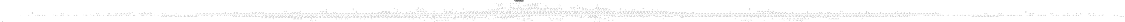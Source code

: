 # Network structure generated by ABC

digraph network {
size = "7.5,10";
center = true;
edge [dir = back];

{
  node [shape = plaintext];
  edge [style = invis];
  LevelTitle1 [label=""];
  LevelTitle2 [label=""];
  Level14 [label = ""];
  Level13 [label = ""];
  Level12 [label = ""];
  Level11 [label = ""];
  Level10 [label = ""];
  Level9 [label = ""];
  Level8 [label = ""];
  Level7 [label = ""];
  Level6 [label = ""];
  Level5 [label = ""];
  Level4 [label = ""];
  Level3 [label = ""];
  Level2 [label = ""];
  Level1 [label = ""];
  Level0 [label = ""];
  LevelTitle1 ->  LevelTitle2 ->  Level14 ->  Level13 ->  Level12 ->  Level11 ->  Level10 ->  Level9 ->  Level8 ->  Level7 ->  Level6 ->  Level5 ->  Level4 ->  Level3 ->  Level2 ->  Level1 ->  Level0;
}

{
  rank = same;
  LevelTitle1;
  title1 [shape=plaintext,
          fontsize=20,
          fontname = "Times-Roman",
          label="Network structure visualized by ABC\nBenchmark \"top\". Time was Thu Oct  8 20:18:59 2020. "
         ];
}

{
  rank = same;
  LevelTitle2;
  title2 [shape=plaintext,
          fontsize=18,
          fontname = "Times-Roman",
          label="The network contains 2375 logic nodes and 0 latches.\n"
         ];
}

{
  rank = same;
  Level14;
  Node10 [label = "o_1_", shape = invtriangle, color = coral, fillcolor = coral];
  Node11 [label = "o_2_", shape = invtriangle, color = coral, fillcolor = coral];
  Node12 [label = "o_0_", shape = invtriangle, color = coral, fillcolor = coral];
  Node13 [label = "o_12_", shape = invtriangle, color = coral, fillcolor = coral];
  Node14 [label = "o_11_", shape = invtriangle, color = coral, fillcolor = coral];
  Node15 [label = "o_14_", shape = invtriangle, color = coral, fillcolor = coral];
  Node16 [label = "o_13_", shape = invtriangle, color = coral, fillcolor = coral];
  Node17 [label = "o_16_", shape = invtriangle, color = coral, fillcolor = coral];
  Node18 [label = "o_15_", shape = invtriangle, color = coral, fillcolor = coral];
  Node19 [label = "o_18_", shape = invtriangle, color = coral, fillcolor = coral];
  Node20 [label = "o_17_", shape = invtriangle, color = coral, fillcolor = coral];
  Node21 [label = "o_10_", shape = invtriangle, color = coral, fillcolor = coral];
  Node22 [label = "o_9_", shape = invtriangle, color = coral, fillcolor = coral];
  Node23 [label = "o_7_", shape = invtriangle, color = coral, fillcolor = coral];
  Node24 [label = "o_8_", shape = invtriangle, color = coral, fillcolor = coral];
  Node25 [label = "o_5_", shape = invtriangle, color = coral, fillcolor = coral];
  Node26 [label = "o_6_", shape = invtriangle, color = coral, fillcolor = coral];
  Node27 [label = "o_3_", shape = invtriangle, color = coral, fillcolor = coral];
  Node28 [label = "o_4_", shape = invtriangle, color = coral, fillcolor = coral];
}

{
  rank = same;
  Level13;
  Node588 [label = "588\n", shape = ellipse];
  Node726 [label = "726\n", shape = ellipse];
  Node861 [label = "861\n", shape = ellipse];
  Node975 [label = "975\n", shape = ellipse];
  Node1351 [label = "1351\n", shape = ellipse];
  Node1570 [label = "1570\n", shape = ellipse];
  Node1749 [label = "1749\n", shape = ellipse];
  Node1894 [label = "1894\n", shape = ellipse];
  Node2041 [label = "2041\n", shape = ellipse];
  Node2188 [label = "2188\n", shape = ellipse];
  Node2289 [label = "2289\n", shape = ellipse];
  Node2402 [label = "2402\n", shape = ellipse];
}

{
  rank = same;
  Level12;
  Node587 [label = "587\n", shape = ellipse];
  Node725 [label = "725\n", shape = ellipse];
  Node860 [label = "860\n", shape = ellipse];
  Node974 [label = "974\n", shape = ellipse];
  Node1060 [label = "1060\n", shape = ellipse];
  Node1350 [label = "1350\n", shape = ellipse];
  Node1470 [label = "1470\n", shape = ellipse];
  Node1569 [label = "1569\n", shape = ellipse];
  Node1661 [label = "1661\n", shape = ellipse];
  Node1748 [label = "1748\n", shape = ellipse];
  Node1814 [label = "1814\n", shape = ellipse];
  Node1893 [label = "1893\n", shape = ellipse];
  Node1964 [label = "1964\n", shape = ellipse];
  Node2040 [label = "2040\n", shape = ellipse];
  Node2123 [label = "2123\n", shape = ellipse];
  Node2187 [label = "2187\n", shape = ellipse];
  Node2288 [label = "2288\n", shape = ellipse];
  Node2401 [label = "2401\n", shape = ellipse];
}

{
  rank = same;
  Level11;
  Node208 [label = "208\n", shape = ellipse];
  Node371 [label = "371\n", shape = ellipse];
  Node586 [label = "586\n", shape = ellipse];
  Node724 [label = "724\n", shape = ellipse];
  Node859 [label = "859\n", shape = ellipse];
  Node973 [label = "973\n", shape = ellipse];
  Node1059 [label = "1059\n", shape = ellipse];
  Node1127 [label = "1127\n", shape = ellipse];
  Node1240 [label = "1240\n", shape = ellipse];
  Node1349 [label = "1349\n", shape = ellipse];
  Node1469 [label = "1469\n", shape = ellipse];
  Node1568 [label = "1568\n", shape = ellipse];
  Node1660 [label = "1660\n", shape = ellipse];
  Node1747 [label = "1747\n", shape = ellipse];
  Node1813 [label = "1813\n", shape = ellipse];
  Node1892 [label = "1892\n", shape = ellipse];
  Node1963 [label = "1963\n", shape = ellipse];
  Node2039 [label = "2039\n", shape = ellipse];
  Node2122 [label = "2122\n", shape = ellipse];
  Node2186 [label = "2186\n", shape = ellipse];
  Node2287 [label = "2287\n", shape = ellipse];
  Node2331 [label = "2331\n", shape = ellipse];
  Node2400 [label = "2400\n", shape = ellipse];
}

{
  rank = same;
  Level10;
  Node207 [label = "207\n", shape = ellipse];
  Node290 [label = "290\n", shape = ellipse];
  Node370 [label = "370\n", shape = ellipse];
  Node452 [label = "452\n", shape = ellipse];
  Node523 [label = "523\n", shape = ellipse];
  Node585 [label = "585\n", shape = ellipse];
  Node640 [label = "640\n", shape = ellipse];
  Node682 [label = "682\n", shape = ellipse];
  Node723 [label = "723\n", shape = ellipse];
  Node787 [label = "787\n", shape = ellipse];
  Node823 [label = "823\n", shape = ellipse];
  Node858 [label = "858\n", shape = ellipse];
  Node901 [label = "901\n", shape = ellipse];
  Node943 [label = "943\n", shape = ellipse];
  Node972 [label = "972\n", shape = ellipse];
  Node1001 [label = "1001\n", shape = ellipse];
  Node1031 [label = "1031\n", shape = ellipse];
  Node1058 [label = "1058\n", shape = ellipse];
  Node1088 [label = "1088\n", shape = ellipse];
  Node1126 [label = "1126\n", shape = ellipse];
  Node1148 [label = "1148\n", shape = ellipse];
  Node1197 [label = "1197\n", shape = ellipse];
  Node1239 [label = "1239\n", shape = ellipse];
  Node1271 [label = "1271\n", shape = ellipse];
  Node1312 [label = "1312\n", shape = ellipse];
  Node1348 [label = "1348\n", shape = ellipse];
  Node1389 [label = "1389\n", shape = ellipse];
  Node1423 [label = "1423\n", shape = ellipse];
  Node1468 [label = "1468\n", shape = ellipse];
  Node1503 [label = "1503\n", shape = ellipse];
  Node1533 [label = "1533\n", shape = ellipse];
  Node1567 [label = "1567\n", shape = ellipse];
  Node1605 [label = "1605\n", shape = ellipse];
  Node1659 [label = "1659\n", shape = ellipse];
  Node1691 [label = "1691\n", shape = ellipse];
  Node1724 [label = "1724\n", shape = ellipse];
  Node1746 [label = "1746\n", shape = ellipse];
  Node1779 [label = "1779\n", shape = ellipse];
  Node1812 [label = "1812\n", shape = ellipse];
  Node1840 [label = "1840\n", shape = ellipse];
  Node1873 [label = "1873\n", shape = ellipse];
  Node1891 [label = "1891\n", shape = ellipse];
  Node1926 [label = "1926\n", shape = ellipse];
  Node1962 [label = "1962\n", shape = ellipse];
  Node1989 [label = "1989\n", shape = ellipse];
  Node2017 [label = "2017\n", shape = ellipse];
  Node2038 [label = "2038\n", shape = ellipse];
  Node2074 [label = "2074\n", shape = ellipse];
  Node2096 [label = "2096\n", shape = ellipse];
  Node2121 [label = "2121\n", shape = ellipse];
  Node2147 [label = "2147\n", shape = ellipse];
  Node2172 [label = "2172\n", shape = ellipse];
  Node2185 [label = "2185\n", shape = ellipse];
  Node2215 [label = "2215\n", shape = ellipse];
  Node2241 [label = "2241\n", shape = ellipse];
  Node2266 [label = "2266\n", shape = ellipse];
  Node2286 [label = "2286\n", shape = ellipse];
  Node2330 [label = "2330\n", shape = ellipse];
  Node2353 [label = "2353\n", shape = ellipse];
  Node2379 [label = "2379\n", shape = ellipse];
  Node2399 [label = "2399\n", shape = ellipse];
}

{
  rank = same;
  Level9;
  Node118 [label = "118\n", shape = ellipse];
  Node206 [label = "206\n", shape = ellipse];
  Node289 [label = "289\n", shape = ellipse];
  Node369 [label = "369\n", shape = ellipse];
  Node451 [label = "451\n", shape = ellipse];
  Node522 [label = "522\n", shape = ellipse];
  Node584 [label = "584\n", shape = ellipse];
  Node639 [label = "639\n", shape = ellipse];
  Node681 [label = "681\n", shape = ellipse];
  Node722 [label = "722\n", shape = ellipse];
  Node750 [label = "750\n", shape = ellipse];
  Node786 [label = "786\n", shape = ellipse];
  Node822 [label = "822\n", shape = ellipse];
  Node857 [label = "857\n", shape = ellipse];
  Node876 [label = "876\n", shape = ellipse];
  Node900 [label = "900\n", shape = ellipse];
  Node942 [label = "942\n", shape = ellipse];
  Node971 [label = "971\n", shape = ellipse];
  Node1000 [label = "1000\n", shape = ellipse];
  Node1030 [label = "1030\n", shape = ellipse];
  Node1057 [label = "1057\n", shape = ellipse];
  Node1087 [label = "1087\n", shape = ellipse];
  Node1125 [label = "1125\n", shape = ellipse];
  Node1147 [label = "1147\n", shape = ellipse];
  Node1160 [label = "1160\n", shape = ellipse];
  Node1196 [label = "1196\n", shape = ellipse];
  Node1238 [label = "1238\n", shape = ellipse];
  Node1270 [label = "1270\n", shape = ellipse];
  Node1311 [label = "1311\n", shape = ellipse];
  Node1347 [label = "1347\n", shape = ellipse];
  Node1388 [label = "1388\n", shape = ellipse];
  Node1422 [label = "1422\n", shape = ellipse];
  Node1467 [label = "1467\n", shape = ellipse];
  Node1502 [label = "1502\n", shape = ellipse];
  Node1532 [label = "1532\n", shape = ellipse];
  Node1566 [label = "1566\n", shape = ellipse];
  Node1604 [label = "1604\n", shape = ellipse];
  Node1622 [label = "1622\n", shape = ellipse];
  Node1658 [label = "1658\n", shape = ellipse];
  Node1690 [label = "1690\n", shape = ellipse];
  Node1723 [label = "1723\n", shape = ellipse];
  Node1745 [label = "1745\n", shape = ellipse];
  Node1778 [label = "1778\n", shape = ellipse];
  Node1811 [label = "1811\n", shape = ellipse];
  Node1839 [label = "1839\n", shape = ellipse];
  Node1872 [label = "1872\n", shape = ellipse];
  Node1890 [label = "1890\n", shape = ellipse];
  Node1925 [label = "1925\n", shape = ellipse];
  Node1961 [label = "1961\n", shape = ellipse];
  Node1988 [label = "1988\n", shape = ellipse];
  Node2016 [label = "2016\n", shape = ellipse];
  Node2037 [label = "2037\n", shape = ellipse];
  Node2073 [label = "2073\n", shape = ellipse];
  Node2095 [label = "2095\n", shape = ellipse];
  Node2120 [label = "2120\n", shape = ellipse];
  Node2146 [label = "2146\n", shape = ellipse];
  Node2171 [label = "2171\n", shape = ellipse];
  Node2184 [label = "2184\n", shape = ellipse];
  Node2214 [label = "2214\n", shape = ellipse];
  Node2240 [label = "2240\n", shape = ellipse];
  Node2265 [label = "2265\n", shape = ellipse];
  Node2285 [label = "2285\n", shape = ellipse];
  Node2304 [label = "2304\n", shape = ellipse];
  Node2329 [label = "2329\n", shape = ellipse];
  Node2352 [label = "2352\n", shape = ellipse];
  Node2378 [label = "2378\n", shape = ellipse];
  Node2398 [label = "2398\n", shape = ellipse];
}

{
  rank = same;
  Level8;
  Node83 [label = "83\n", shape = ellipse];
  Node117 [label = "117\n", shape = ellipse];
  Node146 [label = "146\n", shape = ellipse];
  Node177 [label = "177\n", shape = ellipse];
  Node205 [label = "205\n", shape = ellipse];
  Node235 [label = "235\n", shape = ellipse];
  Node256 [label = "256\n", shape = ellipse];
  Node288 [label = "288\n", shape = ellipse];
  Node313 [label = "313\n", shape = ellipse];
  Node340 [label = "340\n", shape = ellipse];
  Node368 [label = "368\n", shape = ellipse];
  Node397 [label = "397\n", shape = ellipse];
  Node424 [label = "424\n", shape = ellipse];
  Node450 [label = "450\n", shape = ellipse];
  Node478 [label = "478\n", shape = ellipse];
  Node498 [label = "498\n", shape = ellipse];
  Node521 [label = "521\n", shape = ellipse];
  Node545 [label = "545\n", shape = ellipse];
  Node565 [label = "565\n", shape = ellipse];
  Node583 [label = "583\n", shape = ellipse];
  Node611 [label = "611\n", shape = ellipse];
  Node626 [label = "626\n", shape = ellipse];
  Node638 [label = "638\n", shape = ellipse];
  Node655 [label = "655\n", shape = ellipse];
  Node669 [label = "669\n", shape = ellipse];
  Node680 [label = "680\n", shape = ellipse];
  Node694 [label = "694\n", shape = ellipse];
  Node706 [label = "706\n", shape = ellipse];
  Node721 [label = "721\n", shape = ellipse];
  Node749 [label = "749\n", shape = ellipse];
  Node761 [label = "761\n", shape = ellipse];
  Node775 [label = "775\n", shape = ellipse];
  Node785 [label = "785\n", shape = ellipse];
  Node797 [label = "797\n", shape = ellipse];
  Node809 [label = "809\n", shape = ellipse];
  Node821 [label = "821\n", shape = ellipse];
  Node834 [label = "834\n", shape = ellipse];
  Node845 [label = "845\n", shape = ellipse];
  Node856 [label = "856\n", shape = ellipse];
  Node875 [label = "875\n", shape = ellipse];
  Node882 [label = "882\n", shape = ellipse];
  Node893 [label = "893\n", shape = ellipse];
  Node899 [label = "899\n", shape = ellipse];
  Node911 [label = "911\n", shape = ellipse];
  Node923 [label = "923\n", shape = ellipse];
  Node941 [label = "941\n", shape = ellipse];
  Node953 [label = "953\n", shape = ellipse];
  Node961 [label = "961\n", shape = ellipse];
  Node970 [label = "970\n", shape = ellipse];
  Node983 [label = "983\n", shape = ellipse];
  Node991 [label = "991\n", shape = ellipse];
  Node999 [label = "999\n", shape = ellipse];
  Node1009 [label = "1009\n", shape = ellipse];
  Node1017 [label = "1017\n", shape = ellipse];
  Node1029 [label = "1029\n", shape = ellipse];
  Node1039 [label = "1039\n", shape = ellipse];
  Node1048 [label = "1048\n", shape = ellipse];
  Node1056 [label = "1056\n", shape = ellipse];
  Node1073 [label = "1073\n", shape = ellipse];
  Node1086 [label = "1086\n", shape = ellipse];
  Node1108 [label = "1108\n", shape = ellipse];
  Node1115 [label = "1115\n", shape = ellipse];
  Node1124 [label = "1124\n", shape = ellipse];
  Node1134 [label = "1134\n", shape = ellipse];
  Node1146 [label = "1146\n", shape = ellipse];
  Node1159 [label = "1159\n", shape = ellipse];
  Node1173 [label = "1173\n", shape = ellipse];
  Node1181 [label = "1181\n", shape = ellipse];
  Node1195 [label = "1195\n", shape = ellipse];
  Node1208 [label = "1208\n", shape = ellipse];
  Node1219 [label = "1219\n", shape = ellipse];
  Node1237 [label = "1237\n", shape = ellipse];
  Node1249 [label = "1249\n", shape = ellipse];
  Node1259 [label = "1259\n", shape = ellipse];
  Node1269 [label = "1269\n", shape = ellipse];
  Node1282 [label = "1282\n", shape = ellipse];
  Node1296 [label = "1296\n", shape = ellipse];
  Node1310 [label = "1310\n", shape = ellipse];
  Node1319 [label = "1319\n", shape = ellipse];
  Node1338 [label = "1338\n", shape = ellipse];
  Node1346 [label = "1346\n", shape = ellipse];
  Node1362 [label = "1362\n", shape = ellipse];
  Node1375 [label = "1375\n", shape = ellipse];
  Node1387 [label = "1387\n", shape = ellipse];
  Node1401 [label = "1401\n", shape = ellipse];
  Node1410 [label = "1410\n", shape = ellipse];
  Node1421 [label = "1421\n", shape = ellipse];
  Node1438 [label = "1438\n", shape = ellipse];
  Node1451 [label = "1451\n", shape = ellipse];
  Node1466 [label = "1466\n", shape = ellipse];
  Node1478 [label = "1478\n", shape = ellipse];
  Node1491 [label = "1491\n", shape = ellipse];
  Node1501 [label = "1501\n", shape = ellipse];
  Node1511 [label = "1511\n", shape = ellipse];
  Node1521 [label = "1521\n", shape = ellipse];
  Node1531 [label = "1531\n", shape = ellipse];
  Node1543 [label = "1543\n", shape = ellipse];
  Node1554 [label = "1554\n", shape = ellipse];
  Node1565 [label = "1565\n", shape = ellipse];
  Node1582 [label = "1582\n", shape = ellipse];
  Node1594 [label = "1594\n", shape = ellipse];
  Node1603 [label = "1603\n", shape = ellipse];
  Node1621 [label = "1621\n", shape = ellipse];
  Node1634 [label = "1634\n", shape = ellipse];
  Node1645 [label = "1645\n", shape = ellipse];
  Node1657 [label = "1657\n", shape = ellipse];
  Node1668 [label = "1668\n", shape = ellipse];
  Node1683 [label = "1683\n", shape = ellipse];
  Node1689 [label = "1689\n", shape = ellipse];
  Node1700 [label = "1700\n", shape = ellipse];
  Node1708 [label = "1708\n", shape = ellipse];
  Node1722 [label = "1722\n", shape = ellipse];
  Node1732 [label = "1732\n", shape = ellipse];
  Node1740 [label = "1740\n", shape = ellipse];
  Node1744 [label = "1744\n", shape = ellipse];
  Node1757 [label = "1757\n", shape = ellipse];
  Node1764 [label = "1764\n", shape = ellipse];
  Node1777 [label = "1777\n", shape = ellipse];
  Node1796 [label = "1796\n", shape = ellipse];
  Node1804 [label = "1804\n", shape = ellipse];
  Node1810 [label = "1810\n", shape = ellipse];
  Node1823 [label = "1823\n", shape = ellipse];
  Node1831 [label = "1831\n", shape = ellipse];
  Node1838 [label = "1838\n", shape = ellipse];
  Node1848 [label = "1848\n", shape = ellipse];
  Node1863 [label = "1863\n", shape = ellipse];
  Node1871 [label = "1871\n", shape = ellipse];
  Node1879 [label = "1879\n", shape = ellipse];
  Node1886 [label = "1886\n", shape = ellipse];
  Node1889 [label = "1889\n", shape = ellipse];
  Node1905 [label = "1905\n", shape = ellipse];
  Node1915 [label = "1915\n", shape = ellipse];
  Node1924 [label = "1924\n", shape = ellipse];
  Node1940 [label = "1940\n", shape = ellipse];
  Node1950 [label = "1950\n", shape = ellipse];
  Node1960 [label = "1960\n", shape = ellipse];
  Node1972 [label = "1972\n", shape = ellipse];
  Node1978 [label = "1978\n", shape = ellipse];
  Node1987 [label = "1987\n", shape = ellipse];
  Node1997 [label = "1997\n", shape = ellipse];
  Node2007 [label = "2007\n", shape = ellipse];
  Node2015 [label = "2015\n", shape = ellipse];
  Node2021 [label = "2021\n", shape = ellipse];
  Node2028 [label = "2028\n", shape = ellipse];
  Node2036 [label = "2036\n", shape = ellipse];
  Node2049 [label = "2049\n", shape = ellipse];
  Node2059 [label = "2059\n", shape = ellipse];
  Node2072 [label = "2072\n", shape = ellipse];
  Node2082 [label = "2082\n", shape = ellipse];
  Node2094 [label = "2094\n", shape = ellipse];
  Node2107 [label = "2107\n", shape = ellipse];
  Node2114 [label = "2114\n", shape = ellipse];
  Node2119 [label = "2119\n", shape = ellipse];
  Node2129 [label = "2129\n", shape = ellipse];
  Node2139 [label = "2139\n", shape = ellipse];
  Node2145 [label = "2145\n", shape = ellipse];
  Node2155 [label = "2155\n", shape = ellipse];
  Node2163 [label = "2163\n", shape = ellipse];
  Node2170 [label = "2170\n", shape = ellipse];
  Node2177 [label = "2177\n", shape = ellipse];
  Node2183 [label = "2183\n", shape = ellipse];
  Node2198 [label = "2198\n", shape = ellipse];
  Node2213 [label = "2213\n", shape = ellipse];
  Node2223 [label = "2223\n", shape = ellipse];
  Node2231 [label = "2231\n", shape = ellipse];
  Node2239 [label = "2239\n", shape = ellipse];
  Node2249 [label = "2249\n", shape = ellipse];
  Node2257 [label = "2257\n", shape = ellipse];
  Node2264 [label = "2264\n", shape = ellipse];
  Node2270 [label = "2270\n", shape = ellipse];
  Node2278 [label = "2278\n", shape = ellipse];
  Node2284 [label = "2284\n", shape = ellipse];
  Node2295 [label = "2295\n", shape = ellipse];
  Node2303 [label = "2303\n", shape = ellipse];
  Node2312 [label = "2312\n", shape = ellipse];
  Node2320 [label = "2320\n", shape = ellipse];
  Node2328 [label = "2328\n", shape = ellipse];
  Node2339 [label = "2339\n", shape = ellipse];
  Node2346 [label = "2346\n", shape = ellipse];
  Node2351 [label = "2351\n", shape = ellipse];
  Node2362 [label = "2362\n", shape = ellipse];
  Node2371 [label = "2371\n", shape = ellipse];
  Node2377 [label = "2377\n", shape = ellipse];
  Node2387 [label = "2387\n", shape = ellipse];
  Node2393 [label = "2393\n", shape = ellipse];
  Node2397 [label = "2397\n", shape = ellipse];
}

{
  rank = same;
  Level7;
  Node82 [label = "82\n", shape = ellipse];
  Node116 [label = "116\n", shape = ellipse];
  Node145 [label = "145\n", shape = ellipse];
  Node176 [label = "176\n", shape = ellipse];
  Node204 [label = "204\n", shape = ellipse];
  Node234 [label = "234\n", shape = ellipse];
  Node255 [label = "255\n", shape = ellipse];
  Node287 [label = "287\n", shape = ellipse];
  Node312 [label = "312\n", shape = ellipse];
  Node339 [label = "339\n", shape = ellipse];
  Node367 [label = "367\n", shape = ellipse];
  Node396 [label = "396\n", shape = ellipse];
  Node423 [label = "423\n", shape = ellipse];
  Node449 [label = "449\n", shape = ellipse];
  Node477 [label = "477\n", shape = ellipse];
  Node497 [label = "497\n", shape = ellipse];
  Node520 [label = "520\n", shape = ellipse];
  Node544 [label = "544\n", shape = ellipse];
  Node564 [label = "564\n", shape = ellipse];
  Node582 [label = "582\n", shape = ellipse];
  Node610 [label = "610\n", shape = ellipse];
  Node625 [label = "625\n", shape = ellipse];
  Node637 [label = "637\n", shape = ellipse];
  Node654 [label = "654\n", shape = ellipse];
  Node668 [label = "668\n", shape = ellipse];
  Node679 [label = "679\n", shape = ellipse];
  Node693 [label = "693\n", shape = ellipse];
  Node705 [label = "705\n", shape = ellipse];
  Node720 [label = "720\n", shape = ellipse];
  Node734 [label = "734\n", shape = ellipse];
  Node748 [label = "748\n", shape = ellipse];
  Node760 [label = "760\n", shape = ellipse];
  Node774 [label = "774\n", shape = ellipse];
  Node784 [label = "784\n", shape = ellipse];
  Node796 [label = "796\n", shape = ellipse];
  Node808 [label = "808\n", shape = ellipse];
  Node820 [label = "820\n", shape = ellipse];
  Node833 [label = "833\n", shape = ellipse];
  Node844 [label = "844\n", shape = ellipse];
  Node855 [label = "855\n", shape = ellipse];
  Node865 [label = "865\n", shape = ellipse];
  Node874 [label = "874\n", shape = ellipse];
  Node881 [label = "881\n", shape = ellipse];
  Node892 [label = "892\n", shape = ellipse];
  Node898 [label = "898\n", shape = ellipse];
  Node910 [label = "910\n", shape = ellipse];
  Node922 [label = "922\n", shape = ellipse];
  Node940 [label = "940\n", shape = ellipse];
  Node952 [label = "952\n", shape = ellipse];
  Node960 [label = "960\n", shape = ellipse];
  Node969 [label = "969\n", shape = ellipse];
  Node982 [label = "982\n", shape = ellipse];
  Node990 [label = "990\n", shape = ellipse];
  Node998 [label = "998\n", shape = ellipse];
  Node1008 [label = "1008\n", shape = ellipse];
  Node1016 [label = "1016\n", shape = ellipse];
  Node1028 [label = "1028\n", shape = ellipse];
  Node1038 [label = "1038\n", shape = ellipse];
  Node1047 [label = "1047\n", shape = ellipse];
  Node1055 [label = "1055\n", shape = ellipse];
  Node1072 [label = "1072\n", shape = ellipse];
  Node1085 [label = "1085\n", shape = ellipse];
  Node1095 [label = "1095\n", shape = ellipse];
  Node1107 [label = "1107\n", shape = ellipse];
  Node1114 [label = "1114\n", shape = ellipse];
  Node1123 [label = "1123\n", shape = ellipse];
  Node1133 [label = "1133\n", shape = ellipse];
  Node1138 [label = "1138\n", shape = ellipse];
  Node1145 [label = "1145\n", shape = ellipse];
  Node1151 [label = "1151\n", shape = ellipse];
  Node1158 [label = "1158\n", shape = ellipse];
  Node1172 [label = "1172\n", shape = ellipse];
  Node1180 [label = "1180\n", shape = ellipse];
  Node1194 [label = "1194\n", shape = ellipse];
  Node1207 [label = "1207\n", shape = ellipse];
  Node1218 [label = "1218\n", shape = ellipse];
  Node1236 [label = "1236\n", shape = ellipse];
  Node1248 [label = "1248\n", shape = ellipse];
  Node1258 [label = "1258\n", shape = ellipse];
  Node1268 [label = "1268\n", shape = ellipse];
  Node1281 [label = "1281\n", shape = ellipse];
  Node1295 [label = "1295\n", shape = ellipse];
  Node1309 [label = "1309\n", shape = ellipse];
  Node1318 [label = "1318\n", shape = ellipse];
  Node1337 [label = "1337\n", shape = ellipse];
  Node1345 [label = "1345\n", shape = ellipse];
  Node1361 [label = "1361\n", shape = ellipse];
  Node1374 [label = "1374\n", shape = ellipse];
  Node1386 [label = "1386\n", shape = ellipse];
  Node1400 [label = "1400\n", shape = ellipse];
  Node1409 [label = "1409\n", shape = ellipse];
  Node1420 [label = "1420\n", shape = ellipse];
  Node1437 [label = "1437\n", shape = ellipse];
  Node1450 [label = "1450\n", shape = ellipse];
  Node1465 [label = "1465\n", shape = ellipse];
  Node1477 [label = "1477\n", shape = ellipse];
  Node1490 [label = "1490\n", shape = ellipse];
  Node1500 [label = "1500\n", shape = ellipse];
  Node1510 [label = "1510\n", shape = ellipse];
  Node1520 [label = "1520\n", shape = ellipse];
  Node1530 [label = "1530\n", shape = ellipse];
  Node1542 [label = "1542\n", shape = ellipse];
  Node1553 [label = "1553\n", shape = ellipse];
  Node1564 [label = "1564\n", shape = ellipse];
  Node1581 [label = "1581\n", shape = ellipse];
  Node1593 [label = "1593\n", shape = ellipse];
  Node1602 [label = "1602\n", shape = ellipse];
  Node1620 [label = "1620\n", shape = ellipse];
  Node1633 [label = "1633\n", shape = ellipse];
  Node1644 [label = "1644\n", shape = ellipse];
  Node1656 [label = "1656\n", shape = ellipse];
  Node1667 [label = "1667\n", shape = ellipse];
  Node1682 [label = "1682\n", shape = ellipse];
  Node1688 [label = "1688\n", shape = ellipse];
  Node1699 [label = "1699\n", shape = ellipse];
  Node1707 [label = "1707\n", shape = ellipse];
  Node1721 [label = "1721\n", shape = ellipse];
  Node1731 [label = "1731\n", shape = ellipse];
  Node1739 [label = "1739\n", shape = ellipse];
  Node1743 [label = "1743\n", shape = ellipse];
  Node1756 [label = "1756\n", shape = ellipse];
  Node1763 [label = "1763\n", shape = ellipse];
  Node1776 [label = "1776\n", shape = ellipse];
  Node1784 [label = "1784\n", shape = ellipse];
  Node1795 [label = "1795\n", shape = ellipse];
  Node1803 [label = "1803\n", shape = ellipse];
  Node1809 [label = "1809\n", shape = ellipse];
  Node1822 [label = "1822\n", shape = ellipse];
  Node1830 [label = "1830\n", shape = ellipse];
  Node1837 [label = "1837\n", shape = ellipse];
  Node1847 [label = "1847\n", shape = ellipse];
  Node1862 [label = "1862\n", shape = ellipse];
  Node1870 [label = "1870\n", shape = ellipse];
  Node1878 [label = "1878\n", shape = ellipse];
  Node1885 [label = "1885\n", shape = ellipse];
  Node1888 [label = "1888\n", shape = ellipse];
  Node1904 [label = "1904\n", shape = ellipse];
  Node1914 [label = "1914\n", shape = ellipse];
  Node1923 [label = "1923\n", shape = ellipse];
  Node1932 [label = "1932\n", shape = ellipse];
  Node1939 [label = "1939\n", shape = ellipse];
  Node1949 [label = "1949\n", shape = ellipse];
  Node1959 [label = "1959\n", shape = ellipse];
  Node1971 [label = "1971\n", shape = ellipse];
  Node1977 [label = "1977\n", shape = ellipse];
  Node1986 [label = "1986\n", shape = ellipse];
  Node1996 [label = "1996\n", shape = ellipse];
  Node2006 [label = "2006\n", shape = ellipse];
  Node2014 [label = "2014\n", shape = ellipse];
  Node2020 [label = "2020\n", shape = ellipse];
  Node2027 [label = "2027\n", shape = ellipse];
  Node2035 [label = "2035\n", shape = ellipse];
  Node2048 [label = "2048\n", shape = ellipse];
  Node2058 [label = "2058\n", shape = ellipse];
  Node2071 [label = "2071\n", shape = ellipse];
  Node2081 [label = "2081\n", shape = ellipse];
  Node2086 [label = "2086\n", shape = ellipse];
  Node2093 [label = "2093\n", shape = ellipse];
  Node2106 [label = "2106\n", shape = ellipse];
  Node2113 [label = "2113\n", shape = ellipse];
  Node2118 [label = "2118\n", shape = ellipse];
  Node2128 [label = "2128\n", shape = ellipse];
  Node2138 [label = "2138\n", shape = ellipse];
  Node2144 [label = "2144\n", shape = ellipse];
  Node2154 [label = "2154\n", shape = ellipse];
  Node2162 [label = "2162\n", shape = ellipse];
  Node2169 [label = "2169\n", shape = ellipse];
  Node2176 [label = "2176\n", shape = ellipse];
  Node2182 [label = "2182\n", shape = ellipse];
  Node2197 [label = "2197\n", shape = ellipse];
  Node2204 [label = "2204\n", shape = ellipse];
  Node2212 [label = "2212\n", shape = ellipse];
  Node2222 [label = "2222\n", shape = ellipse];
  Node2230 [label = "2230\n", shape = ellipse];
  Node2238 [label = "2238\n", shape = ellipse];
  Node2248 [label = "2248\n", shape = ellipse];
  Node2256 [label = "2256\n", shape = ellipse];
  Node2263 [label = "2263\n", shape = ellipse];
  Node2269 [label = "2269\n", shape = ellipse];
  Node2277 [label = "2277\n", shape = ellipse];
  Node2283 [label = "2283\n", shape = ellipse];
  Node2294 [label = "2294\n", shape = ellipse];
  Node2302 [label = "2302\n", shape = ellipse];
  Node2311 [label = "2311\n", shape = ellipse];
  Node2319 [label = "2319\n", shape = ellipse];
  Node2327 [label = "2327\n", shape = ellipse];
  Node2338 [label = "2338\n", shape = ellipse];
  Node2345 [label = "2345\n", shape = ellipse];
  Node2350 [label = "2350\n", shape = ellipse];
  Node2361 [label = "2361\n", shape = ellipse];
  Node2370 [label = "2370\n", shape = ellipse];
  Node2376 [label = "2376\n", shape = ellipse];
  Node2386 [label = "2386\n", shape = ellipse];
  Node2392 [label = "2392\n", shape = ellipse];
  Node2396 [label = "2396\n", shape = ellipse];
}

{
  rank = same;
  Level6;
  Node54 [label = "54\n", shape = ellipse];
  Node66 [label = "66\n", shape = ellipse];
  Node81 [label = "81\n", shape = ellipse];
  Node96 [label = "96\n", shape = ellipse];
  Node108 [label = "108\n", shape = ellipse];
  Node115 [label = "115\n", shape = ellipse];
  Node126 [label = "126\n", shape = ellipse];
  Node135 [label = "135\n", shape = ellipse];
  Node144 [label = "144\n", shape = ellipse];
  Node158 [label = "158\n", shape = ellipse];
  Node169 [label = "169\n", shape = ellipse];
  Node175 [label = "175\n", shape = ellipse];
  Node187 [label = "187\n", shape = ellipse];
  Node194 [label = "194\n", shape = ellipse];
  Node203 [label = "203\n", shape = ellipse];
  Node216 [label = "216\n", shape = ellipse];
  Node224 [label = "224\n", shape = ellipse];
  Node233 [label = "233\n", shape = ellipse];
  Node243 [label = "243\n", shape = ellipse];
  Node254 [label = "254\n", shape = ellipse];
  Node264 [label = "264\n", shape = ellipse];
  Node272 [label = "272\n", shape = ellipse];
  Node286 [label = "286\n", shape = ellipse];
  Node296 [label = "296\n", shape = ellipse];
  Node303 [label = "303\n", shape = ellipse];
  Node311 [label = "311\n", shape = ellipse];
  Node322 [label = "322\n", shape = ellipse];
  Node329 [label = "329\n", shape = ellipse];
  Node338 [label = "338\n", shape = ellipse];
  Node349 [label = "349\n", shape = ellipse];
  Node357 [label = "357\n", shape = ellipse];
  Node366 [label = "366\n", shape = ellipse];
  Node382 [label = "382\n", shape = ellipse];
  Node387 [label = "387\n", shape = ellipse];
  Node395 [label = "395\n", shape = ellipse];
  Node405 [label = "405\n", shape = ellipse];
  Node414 [label = "414\n", shape = ellipse];
  Node422 [label = "422\n", shape = ellipse];
  Node432 [label = "432\n", shape = ellipse];
  Node442 [label = "442\n", shape = ellipse];
  Node448 [label = "448\n", shape = ellipse];
  Node460 [label = "460\n", shape = ellipse];
  Node470 [label = "470\n", shape = ellipse];
  Node476 [label = "476\n", shape = ellipse];
  Node485 [label = "485\n", shape = ellipse];
  Node491 [label = "491\n", shape = ellipse];
  Node496 [label = "496\n", shape = ellipse];
  Node505 [label = "505\n", shape = ellipse];
  Node511 [label = "511\n", shape = ellipse];
  Node519 [label = "519\n", shape = ellipse];
  Node529 [label = "529\n", shape = ellipse];
  Node538 [label = "538\n", shape = ellipse];
  Node543 [label = "543\n", shape = ellipse];
  Node550 [label = "550\n", shape = ellipse];
  Node557 [label = "557\n", shape = ellipse];
  Node563 [label = "563\n", shape = ellipse];
  Node570 [label = "570\n", shape = ellipse];
  Node576 [label = "576\n", shape = ellipse];
  Node581 [label = "581\n", shape = ellipse];
  Node595 [label = "595\n", shape = ellipse];
  Node599 [label = "599\n", shape = ellipse];
  Node603 [label = "603\n", shape = ellipse];
  Node609 [label = "609\n", shape = ellipse];
  Node616 [label = "616\n", shape = ellipse];
  Node618 [label = "618\n", shape = ellipse];
  Node624 [label = "624\n", shape = ellipse];
  Node629 [label = "629\n", shape = ellipse];
  Node633 [label = "633\n", shape = ellipse];
  Node636 [label = "636\n", shape = ellipse];
  Node642 [label = "642\n", shape = ellipse];
  Node649 [label = "649\n", shape = ellipse];
  Node653 [label = "653\n", shape = ellipse];
  Node660 [label = "660\n", shape = ellipse];
  Node664 [label = "664\n", shape = ellipse];
  Node667 [label = "667\n", shape = ellipse];
  Node672 [label = "672\n", shape = ellipse];
  Node675 [label = "675\n", shape = ellipse];
  Node678 [label = "678\n", shape = ellipse];
  Node686 [label = "686\n", shape = ellipse];
  Node688 [label = "688\n", shape = ellipse];
  Node692 [label = "692\n", shape = ellipse];
  Node697 [label = "697\n", shape = ellipse];
  Node701 [label = "701\n", shape = ellipse];
  Node704 [label = "704\n", shape = ellipse];
  Node711 [label = "711\n", shape = ellipse];
  Node714 [label = "714\n", shape = ellipse];
  Node719 [label = "719\n", shape = ellipse];
  Node733 [label = "733\n", shape = ellipse];
  Node738 [label = "738\n", shape = ellipse];
  Node742 [label = "742\n", shape = ellipse];
  Node747 [label = "747\n", shape = ellipse];
  Node754 [label = "754\n", shape = ellipse];
  Node756 [label = "756\n", shape = ellipse];
  Node759 [label = "759\n", shape = ellipse];
  Node767 [label = "767\n", shape = ellipse];
  Node771 [label = "771\n", shape = ellipse];
  Node773 [label = "773\n", shape = ellipse];
  Node776 [label = "776\n", shape = ellipse];
  Node778 [label = "778\n", shape = ellipse];
  Node783 [label = "783\n", shape = ellipse];
  Node791 [label = "791\n", shape = ellipse];
  Node793 [label = "793\n", shape = ellipse];
  Node795 [label = "795\n", shape = ellipse];
  Node801 [label = "801\n", shape = ellipse];
  Node805 [label = "805\n", shape = ellipse];
  Node807 [label = "807\n", shape = ellipse];
  Node811 [label = "811\n", shape = ellipse];
  Node815 [label = "815\n", shape = ellipse];
  Node819 [label = "819\n", shape = ellipse];
  Node827 [label = "827\n", shape = ellipse];
  Node830 [label = "830\n", shape = ellipse];
  Node832 [label = "832\n", shape = ellipse];
  Node839 [label = "839\n", shape = ellipse];
  Node841 [label = "841\n", shape = ellipse];
  Node843 [label = "843\n", shape = ellipse];
  Node846 [label = "846\n", shape = ellipse];
  Node849 [label = "849\n", shape = ellipse];
  Node854 [label = "854\n", shape = ellipse];
  Node864 [label = "864\n", shape = ellipse];
  Node868 [label = "868\n", shape = ellipse];
  Node871 [label = "871\n", shape = ellipse];
  Node873 [label = "873\n", shape = ellipse];
  Node878 [label = "878\n", shape = ellipse];
  Node880 [label = "880\n", shape = ellipse];
  Node885 [label = "885\n", shape = ellipse];
  Node889 [label = "889\n", shape = ellipse];
  Node891 [label = "891\n", shape = ellipse];
  Node894 [label = "894\n", shape = ellipse];
  Node895 [label = "895\n", shape = ellipse];
  Node897 [label = "897\n", shape = ellipse];
  Node903 [label = "903\n", shape = ellipse];
  Node906 [label = "906\n", shape = ellipse];
  Node909 [label = "909\n", shape = ellipse];
  Node913 [label = "913\n", shape = ellipse];
  Node917 [label = "917\n", shape = ellipse];
  Node921 [label = "921\n", shape = ellipse];
  Node928 [label = "928\n", shape = ellipse];
  Node935 [label = "935\n", shape = ellipse];
  Node939 [label = "939\n", shape = ellipse];
  Node946 [label = "946\n", shape = ellipse];
  Node948 [label = "948\n", shape = ellipse];
  Node951 [label = "951\n", shape = ellipse];
  Node956 [label = "956\n", shape = ellipse];
  Node959 [label = "959\n", shape = ellipse];
  Node962 [label = "962\n", shape = ellipse];
  Node965 [label = "965\n", shape = ellipse];
  Node968 [label = "968\n", shape = ellipse];
  Node977 [label = "977\n", shape = ellipse];
  Node979 [label = "979\n", shape = ellipse];
  Node981 [label = "981\n", shape = ellipse];
  Node985 [label = "985\n", shape = ellipse];
  Node987 [label = "987\n", shape = ellipse];
  Node989 [label = "989\n", shape = ellipse];
  Node994 [label = "994\n", shape = ellipse];
  Node995 [label = "995\n", shape = ellipse];
  Node997 [label = "997\n", shape = ellipse];
  Node1003 [label = "1003\n", shape = ellipse];
  Node1005 [label = "1005\n", shape = ellipse];
  Node1007 [label = "1007\n", shape = ellipse];
  Node1011 [label = "1011\n", shape = ellipse];
  Node1013 [label = "1013\n", shape = ellipse];
  Node1015 [label = "1015\n", shape = ellipse];
  Node1020 [label = "1020\n", shape = ellipse];
  Node1023 [label = "1023\n", shape = ellipse];
  Node1027 [label = "1027\n", shape = ellipse];
  Node1033 [label = "1033\n", shape = ellipse];
  Node1035 [label = "1035\n", shape = ellipse];
  Node1037 [label = "1037\n", shape = ellipse];
  Node1041 [label = "1041\n", shape = ellipse];
  Node1044 [label = "1044\n", shape = ellipse];
  Node1046 [label = "1046\n", shape = ellipse];
  Node1050 [label = "1050\n", shape = ellipse];
  Node1052 [label = "1052\n", shape = ellipse];
  Node1054 [label = "1054\n", shape = ellipse];
  Node1064 [label = "1064\n", shape = ellipse];
  Node1069 [label = "1069\n", shape = ellipse];
  Node1071 [label = "1071\n", shape = ellipse];
  Node1076 [label = "1076\n", shape = ellipse];
  Node1079 [label = "1079\n", shape = ellipse];
  Node1082 [label = "1082\n", shape = ellipse];
  Node1084 [label = "1084\n", shape = ellipse];
  Node1092 [label = "1092\n", shape = ellipse];
  Node1094 [label = "1094\n", shape = ellipse];
  Node1098 [label = "1098\n", shape = ellipse];
  Node1102 [label = "1102\n", shape = ellipse];
  Node1106 [label = "1106\n", shape = ellipse];
  Node1111 [label = "1111\n", shape = ellipse];
  Node1113 [label = "1113\n", shape = ellipse];
  Node1117 [label = "1117\n", shape = ellipse];
  Node1120 [label = "1120\n", shape = ellipse];
  Node1122 [label = "1122\n", shape = ellipse];
  Node1129 [label = "1129\n", shape = ellipse];
  Node1131 [label = "1131\n", shape = ellipse];
  Node1132 [label = "1132\n", shape = ellipse];
  Node1137 [label = "1137\n", shape = ellipse];
  Node1140 [label = "1140\n", shape = ellipse];
  Node1142 [label = "1142\n", shape = ellipse];
  Node1144 [label = "1144\n", shape = ellipse];
  Node1150 [label = "1150\n", shape = ellipse];
  Node1153 [label = "1153\n", shape = ellipse];
  Node1155 [label = "1155\n", shape = ellipse];
  Node1157 [label = "1157\n", shape = ellipse];
  Node1163 [label = "1163\n", shape = ellipse];
  Node1166 [label = "1166\n", shape = ellipse];
  Node1171 [label = "1171\n", shape = ellipse];
  Node1175 [label = "1175\n", shape = ellipse];
  Node1179 [label = "1179\n", shape = ellipse];
  Node1182 [label = "1182\n", shape = ellipse];
  Node1185 [label = "1185\n", shape = ellipse];
  Node1193 [label = "1193\n", shape = ellipse];
  Node1200 [label = "1200\n", shape = ellipse];
  Node1203 [label = "1203\n", shape = ellipse];
  Node1206 [label = "1206\n", shape = ellipse];
  Node1212 [label = "1212\n", shape = ellipse];
  Node1216 [label = "1216\n", shape = ellipse];
  Node1217 [label = "1217\n", shape = ellipse];
  Node1225 [label = "1225\n", shape = ellipse];
  Node1230 [label = "1230\n", shape = ellipse];
  Node1235 [label = "1235\n", shape = ellipse];
  Node1243 [label = "1243\n", shape = ellipse];
  Node1247 [label = "1247\n", shape = ellipse];
  Node1253 [label = "1253\n", shape = ellipse];
  Node1255 [label = "1255\n", shape = ellipse];
  Node1257 [label = "1257\n", shape = ellipse];
  Node1261 [label = "1261\n", shape = ellipse];
  Node1263 [label = "1263\n", shape = ellipse];
  Node1267 [label = "1267\n", shape = ellipse];
  Node1274 [label = "1274\n", shape = ellipse];
  Node1278 [label = "1278\n", shape = ellipse];
  Node1280 [label = "1280\n", shape = ellipse];
  Node1290 [label = "1290\n", shape = ellipse];
  Node1294 [label = "1294\n", shape = ellipse];
  Node1301 [label = "1301\n", shape = ellipse];
  Node1303 [label = "1303\n", shape = ellipse];
  Node1308 [label = "1308\n", shape = ellipse];
  Node1315 [label = "1315\n", shape = ellipse];
  Node1317 [label = "1317\n", shape = ellipse];
  Node1326 [label = "1326\n", shape = ellipse];
  Node1331 [label = "1331\n", shape = ellipse];
  Node1336 [label = "1336\n", shape = ellipse];
  Node1340 [label = "1340\n", shape = ellipse];
  Node1342 [label = "1342\n", shape = ellipse];
  Node1344 [label = "1344\n", shape = ellipse];
  Node1355 [label = "1355\n", shape = ellipse];
  Node1357 [label = "1357\n", shape = ellipse];
  Node1360 [label = "1360\n", shape = ellipse];
  Node1364 [label = "1364\n", shape = ellipse];
  Node1369 [label = "1369\n", shape = ellipse];
  Node1373 [label = "1373\n", shape = ellipse];
  Node1377 [label = "1377\n", shape = ellipse];
  Node1380 [label = "1380\n", shape = ellipse];
  Node1385 [label = "1385\n", shape = ellipse];
  Node1391 [label = "1391\n", shape = ellipse];
  Node1394 [label = "1394\n", shape = ellipse];
  Node1399 [label = "1399\n", shape = ellipse];
  Node1404 [label = "1404\n", shape = ellipse];
  Node1406 [label = "1406\n", shape = ellipse];
  Node1408 [label = "1408\n", shape = ellipse];
  Node1412 [label = "1412\n", shape = ellipse];
  Node1415 [label = "1415\n", shape = ellipse];
  Node1419 [label = "1419\n", shape = ellipse];
  Node1426 [label = "1426\n", shape = ellipse];
  Node1430 [label = "1430\n", shape = ellipse];
  Node1436 [label = "1436\n", shape = ellipse];
  Node1443 [label = "1443\n", shape = ellipse];
  Node1447 [label = "1447\n", shape = ellipse];
  Node1449 [label = "1449\n", shape = ellipse];
  Node1454 [label = "1454\n", shape = ellipse];
  Node1458 [label = "1458\n", shape = ellipse];
  Node1464 [label = "1464\n", shape = ellipse];
  Node1471 [label = "1471\n", shape = ellipse];
  Node1474 [label = "1474\n", shape = ellipse];
  Node1476 [label = "1476\n", shape = ellipse];
  Node1485 [label = "1485\n", shape = ellipse];
  Node1489 [label = "1489\n", shape = ellipse];
  Node1493 [label = "1493\n", shape = ellipse];
  Node1496 [label = "1496\n", shape = ellipse];
  Node1499 [label = "1499\n", shape = ellipse];
  Node1505 [label = "1505\n", shape = ellipse];
  Node1508 [label = "1508\n", shape = ellipse];
  Node1509 [label = "1509\n", shape = ellipse];
  Node1513 [label = "1513\n", shape = ellipse];
  Node1515 [label = "1515\n", shape = ellipse];
  Node1519 [label = "1519\n", shape = ellipse];
  Node1525 [label = "1525\n", shape = ellipse];
  Node1527 [label = "1527\n", shape = ellipse];
  Node1529 [label = "1529\n", shape = ellipse];
  Node1536 [label = "1536\n", shape = ellipse];
  Node1538 [label = "1538\n", shape = ellipse];
  Node1541 [label = "1541\n", shape = ellipse];
  Node1547 [label = "1547\n", shape = ellipse];
  Node1551 [label = "1551\n", shape = ellipse];
  Node1552 [label = "1552\n", shape = ellipse];
  Node1556 [label = "1556\n", shape = ellipse];
  Node1562 [label = "1562\n", shape = ellipse];
  Node1563 [label = "1563\n", shape = ellipse];
  Node1574 [label = "1574\n", shape = ellipse];
  Node1578 [label = "1578\n", shape = ellipse];
  Node1580 [label = "1580\n", shape = ellipse];
  Node1586 [label = "1586\n", shape = ellipse];
  Node1589 [label = "1589\n", shape = ellipse];
  Node1592 [label = "1592\n", shape = ellipse];
  Node1597 [label = "1597\n", shape = ellipse];
  Node1599 [label = "1599\n", shape = ellipse];
  Node1601 [label = "1601\n", shape = ellipse];
  Node1607 [label = "1607\n", shape = ellipse];
  Node1611 [label = "1611\n", shape = ellipse];
  Node1616 [label = "1616\n", shape = ellipse];
  Node1619 [label = "1619\n", shape = ellipse];
  Node1623 [label = "1623\n", shape = ellipse];
  Node1630 [label = "1630\n", shape = ellipse];
  Node1632 [label = "1632\n", shape = ellipse];
  Node1636 [label = "1636\n", shape = ellipse];
  Node1639 [label = "1639\n", shape = ellipse];
  Node1643 [label = "1643\n", shape = ellipse];
  Node1649 [label = "1649\n", shape = ellipse];
  Node1651 [label = "1651\n", shape = ellipse];
  Node1655 [label = "1655\n", shape = ellipse];
  Node1664 [label = "1664\n", shape = ellipse];
  Node1666 [label = "1666\n", shape = ellipse];
  Node1670 [label = "1670\n", shape = ellipse];
  Node1677 [label = "1677\n", shape = ellipse];
  Node1681 [label = "1681\n", shape = ellipse];
  Node1685 [label = "1685\n", shape = ellipse];
  Node1687 [label = "1687\n", shape = ellipse];
  Node1693 [label = "1693\n", shape = ellipse];
  Node1695 [label = "1695\n", shape = ellipse];
  Node1698 [label = "1698\n", shape = ellipse];
  Node1702 [label = "1702\n", shape = ellipse];
  Node1704 [label = "1704\n", shape = ellipse];
  Node1706 [label = "1706\n", shape = ellipse];
  Node1710 [label = "1710\n", shape = ellipse];
  Node1713 [label = "1713\n", shape = ellipse];
  Node1720 [label = "1720\n", shape = ellipse];
  Node1726 [label = "1726\n", shape = ellipse];
  Node1728 [label = "1728\n", shape = ellipse];
  Node1730 [label = "1730\n", shape = ellipse];
  Node1734 [label = "1734\n", shape = ellipse];
  Node1736 [label = "1736\n", shape = ellipse];
  Node1738 [label = "1738\n", shape = ellipse];
  Node1742 [label = "1742\n", shape = ellipse];
  Node1751 [label = "1751\n", shape = ellipse];
  Node1753 [label = "1753\n", shape = ellipse];
  Node1755 [label = "1755\n", shape = ellipse];
  Node1759 [label = "1759\n", shape = ellipse];
  Node1761 [label = "1761\n", shape = ellipse];
  Node1762 [label = "1762\n", shape = ellipse];
  Node1766 [label = "1766\n", shape = ellipse];
  Node1771 [label = "1771\n", shape = ellipse];
  Node1775 [label = "1775\n", shape = ellipse];
  Node1781 [label = "1781\n", shape = ellipse];
  Node1783 [label = "1783\n", shape = ellipse];
  Node1788 [label = "1788\n", shape = ellipse];
  Node1790 [label = "1790\n", shape = ellipse];
  Node1794 [label = "1794\n", shape = ellipse];
  Node1797 [label = "1797\n", shape = ellipse];
  Node1800 [label = "1800\n", shape = ellipse];
  Node1802 [label = "1802\n", shape = ellipse];
  Node1806 [label = "1806\n", shape = ellipse];
  Node1808 [label = "1808\n", shape = ellipse];
  Node1816 [label = "1816\n", shape = ellipse];
  Node1818 [label = "1818\n", shape = ellipse];
  Node1821 [label = "1821\n", shape = ellipse];
  Node1825 [label = "1825\n", shape = ellipse];
  Node1827 [label = "1827\n", shape = ellipse];
  Node1829 [label = "1829\n", shape = ellipse];
  Node1833 [label = "1833\n", shape = ellipse];
  Node1835 [label = "1835\n", shape = ellipse];
  Node1836 [label = "1836\n", shape = ellipse];
  Node1842 [label = "1842\n", shape = ellipse];
  Node1844 [label = "1844\n", shape = ellipse];
  Node1846 [label = "1846\n", shape = ellipse];
  Node1852 [label = "1852\n", shape = ellipse];
  Node1854 [label = "1854\n", shape = ellipse];
  Node1861 [label = "1861\n", shape = ellipse];
  Node1865 [label = "1865\n", shape = ellipse];
  Node1867 [label = "1867\n", shape = ellipse];
  Node1869 [label = "1869\n", shape = ellipse];
  Node1875 [label = "1875\n", shape = ellipse];
  Node1877 [label = "1877\n", shape = ellipse];
  Node1880 [label = "1880\n", shape = ellipse];
  Node1882 [label = "1882\n", shape = ellipse];
  Node1884 [label = "1884\n", shape = ellipse];
  Node1887 [label = "1887\n", shape = ellipse];
  Node1899 [label = "1899\n", shape = ellipse];
  Node1901 [label = "1901\n", shape = ellipse];
  Node1903 [label = "1903\n", shape = ellipse];
  Node1907 [label = "1907\n", shape = ellipse];
  Node1910 [label = "1910\n", shape = ellipse];
  Node1913 [label = "1913\n", shape = ellipse];
  Node1917 [label = "1917\n", shape = ellipse];
  Node1919 [label = "1919\n", shape = ellipse];
  Node1922 [label = "1922\n", shape = ellipse];
  Node1929 [label = "1929\n", shape = ellipse];
  Node1931 [label = "1931\n", shape = ellipse];
  Node1934 [label = "1934\n", shape = ellipse];
  Node1936 [label = "1936\n", shape = ellipse];
  Node1938 [label = "1938\n", shape = ellipse];
  Node1942 [label = "1942\n", shape = ellipse];
  Node1946 [label = "1946\n", shape = ellipse];
  Node1948 [label = "1948\n", shape = ellipse];
  Node1953 [label = "1953\n", shape = ellipse];
  Node1955 [label = "1955\n", shape = ellipse];
  Node1958 [label = "1958\n", shape = ellipse];
  Node1966 [label = "1966\n", shape = ellipse];
  Node1968 [label = "1968\n", shape = ellipse];
  Node1970 [label = "1970\n", shape = ellipse];
  Node1974 [label = "1974\n", shape = ellipse];
  Node1976 [label = "1976\n", shape = ellipse];
  Node1979 [label = "1979\n", shape = ellipse];
  Node1983 [label = "1983\n", shape = ellipse];
  Node1985 [label = "1985\n", shape = ellipse];
  Node1991 [label = "1991\n", shape = ellipse];
  Node1993 [label = "1993\n", shape = ellipse];
  Node1995 [label = "1995\n", shape = ellipse];
  Node1999 [label = "1999\n", shape = ellipse];
  Node2001 [label = "2001\n", shape = ellipse];
  Node2005 [label = "2005\n", shape = ellipse];
  Node2009 [label = "2009\n", shape = ellipse];
  Node2011 [label = "2011\n", shape = ellipse];
  Node2013 [label = "2013\n", shape = ellipse];
  Node2019 [label = "2019\n", shape = ellipse];
  Node2023 [label = "2023\n", shape = ellipse];
  Node2024 [label = "2024\n", shape = ellipse];
  Node2026 [label = "2026\n", shape = ellipse];
  Node2030 [label = "2030\n", shape = ellipse];
  Node2032 [label = "2032\n", shape = ellipse];
  Node2034 [label = "2034\n", shape = ellipse];
  Node2043 [label = "2043\n", shape = ellipse];
  Node2045 [label = "2045\n", shape = ellipse];
  Node2047 [label = "2047\n", shape = ellipse];
  Node2051 [label = "2051\n", shape = ellipse];
  Node2055 [label = "2055\n", shape = ellipse];
  Node2057 [label = "2057\n", shape = ellipse];
  Node2066 [label = "2066\n", shape = ellipse];
  Node2068 [label = "2068\n", shape = ellipse];
  Node2070 [label = "2070\n", shape = ellipse];
  Node2076 [label = "2076\n", shape = ellipse];
  Node2078 [label = "2078\n", shape = ellipse];
  Node2080 [label = "2080\n", shape = ellipse];
  Node2085 [label = "2085\n", shape = ellipse];
  Node2088 [label = "2088\n", shape = ellipse];
  Node2090 [label = "2090\n", shape = ellipse];
  Node2092 [label = "2092\n", shape = ellipse];
  Node2101 [label = "2101\n", shape = ellipse];
  Node2103 [label = "2103\n", shape = ellipse];
  Node2105 [label = "2105\n", shape = ellipse];
  Node2108 [label = "2108\n", shape = ellipse];
  Node2110 [label = "2110\n", shape = ellipse];
  Node2112 [label = "2112\n", shape = ellipse];
  Node2115 [label = "2115\n", shape = ellipse];
  Node2117 [label = "2117\n", shape = ellipse];
  Node2125 [label = "2125\n", shape = ellipse];
  Node2127 [label = "2127\n", shape = ellipse];
  Node2131 [label = "2131\n", shape = ellipse];
  Node2133 [label = "2133\n", shape = ellipse];
  Node2137 [label = "2137\n", shape = ellipse];
  Node2141 [label = "2141\n", shape = ellipse];
  Node2143 [label = "2143\n", shape = ellipse];
  Node2149 [label = "2149\n", shape = ellipse];
  Node2151 [label = "2151\n", shape = ellipse];
  Node2153 [label = "2153\n", shape = ellipse];
  Node2157 [label = "2157\n", shape = ellipse];
  Node2160 [label = "2160\n", shape = ellipse];
  Node2161 [label = "2161\n", shape = ellipse];
  Node2164 [label = "2164\n", shape = ellipse];
  Node2166 [label = "2166\n", shape = ellipse];
  Node2168 [label = "2168\n", shape = ellipse];
  Node2174 [label = "2174\n", shape = ellipse];
  Node2175 [label = "2175\n", shape = ellipse];
  Node2179 [label = "2179\n", shape = ellipse];
  Node2180 [label = "2180\n", shape = ellipse];
  Node2181 [label = "2181\n", shape = ellipse];
  Node2190 [label = "2190\n", shape = ellipse];
  Node2193 [label = "2193\n", shape = ellipse];
  Node2196 [label = "2196\n", shape = ellipse];
  Node2203 [label = "2203\n", shape = ellipse];
  Node2207 [label = "2207\n", shape = ellipse];
  Node2209 [label = "2209\n", shape = ellipse];
  Node2211 [label = "2211\n", shape = ellipse];
  Node2217 [label = "2217\n", shape = ellipse];
  Node2219 [label = "2219\n", shape = ellipse];
  Node2221 [label = "2221\n", shape = ellipse];
  Node2225 [label = "2225\n", shape = ellipse];
  Node2227 [label = "2227\n", shape = ellipse];
  Node2229 [label = "2229\n", shape = ellipse];
  Node2233 [label = "2233\n", shape = ellipse];
  Node2235 [label = "2235\n", shape = ellipse];
  Node2237 [label = "2237\n", shape = ellipse];
  Node2243 [label = "2243\n", shape = ellipse];
  Node2245 [label = "2245\n", shape = ellipse];
  Node2247 [label = "2247\n", shape = ellipse];
  Node2251 [label = "2251\n", shape = ellipse];
  Node2253 [label = "2253\n", shape = ellipse];
  Node2255 [label = "2255\n", shape = ellipse];
  Node2259 [label = "2259\n", shape = ellipse];
  Node2260 [label = "2260\n", shape = ellipse];
  Node2262 [label = "2262\n", shape = ellipse];
  Node2268 [label = "2268\n", shape = ellipse];
  Node2272 [label = "2272\n", shape = ellipse];
  Node2274 [label = "2274\n", shape = ellipse];
  Node2276 [label = "2276\n", shape = ellipse];
  Node2280 [label = "2280\n", shape = ellipse];
  Node2282 [label = "2282\n", shape = ellipse];
  Node2291 [label = "2291\n", shape = ellipse];
  Node2293 [label = "2293\n", shape = ellipse];
  Node2297 [label = "2297\n", shape = ellipse];
  Node2299 [label = "2299\n", shape = ellipse];
  Node2301 [label = "2301\n", shape = ellipse];
  Node2306 [label = "2306\n", shape = ellipse];
  Node2308 [label = "2308\n", shape = ellipse];
  Node2310 [label = "2310\n", shape = ellipse];
  Node2314 [label = "2314\n", shape = ellipse];
  Node2316 [label = "2316\n", shape = ellipse];
  Node2318 [label = "2318\n", shape = ellipse];
  Node2322 [label = "2322\n", shape = ellipse];
  Node2324 [label = "2324\n", shape = ellipse];
  Node2326 [label = "2326\n", shape = ellipse];
  Node2333 [label = "2333\n", shape = ellipse];
  Node2335 [label = "2335\n", shape = ellipse];
  Node2337 [label = "2337\n", shape = ellipse];
  Node2341 [label = "2341\n", shape = ellipse];
  Node2343 [label = "2343\n", shape = ellipse];
  Node2344 [label = "2344\n", shape = ellipse];
  Node2348 [label = "2348\n", shape = ellipse];
  Node2349 [label = "2349\n", shape = ellipse];
  Node2357 [label = "2357\n", shape = ellipse];
  Node2359 [label = "2359\n", shape = ellipse];
  Node2360 [label = "2360\n", shape = ellipse];
  Node2365 [label = "2365\n", shape = ellipse];
  Node2367 [label = "2367\n", shape = ellipse];
  Node2369 [label = "2369\n", shape = ellipse];
  Node2373 [label = "2373\n", shape = ellipse];
  Node2374 [label = "2374\n", shape = ellipse];
  Node2375 [label = "2375\n", shape = ellipse];
  Node2381 [label = "2381\n", shape = ellipse];
  Node2383 [label = "2383\n", shape = ellipse];
  Node2385 [label = "2385\n", shape = ellipse];
  Node2389 [label = "2389\n", shape = ellipse];
  Node2391 [label = "2391\n", shape = ellipse];
  Node2395 [label = "2395\n", shape = ellipse];
}

{
  rank = same;
  Level5;
  Node53 [label = "53\n", shape = ellipse];
  Node65 [label = "65\n", shape = ellipse];
  Node80 [label = "80\n", shape = ellipse];
  Node95 [label = "95\n", shape = ellipse];
  Node107 [label = "107\n", shape = ellipse];
  Node114 [label = "114\n", shape = ellipse];
  Node125 [label = "125\n", shape = ellipse];
  Node134 [label = "134\n", shape = ellipse];
  Node143 [label = "143\n", shape = ellipse];
  Node157 [label = "157\n", shape = ellipse];
  Node168 [label = "168\n", shape = ellipse];
  Node174 [label = "174\n", shape = ellipse];
  Node186 [label = "186\n", shape = ellipse];
  Node193 [label = "193\n", shape = ellipse];
  Node202 [label = "202\n", shape = ellipse];
  Node215 [label = "215\n", shape = ellipse];
  Node223 [label = "223\n", shape = ellipse];
  Node232 [label = "232\n", shape = ellipse];
  Node242 [label = "242\n", shape = ellipse];
  Node246 [label = "246\n", shape = ellipse];
  Node253 [label = "253\n", shape = ellipse];
  Node263 [label = "263\n", shape = ellipse];
  Node271 [label = "271\n", shape = ellipse];
  Node285 [label = "285\n", shape = ellipse];
  Node295 [label = "295\n", shape = ellipse];
  Node302 [label = "302\n", shape = ellipse];
  Node310 [label = "310\n", shape = ellipse];
  Node321 [label = "321\n", shape = ellipse];
  Node328 [label = "328\n", shape = ellipse];
  Node337 [label = "337\n", shape = ellipse];
  Node348 [label = "348\n", shape = ellipse];
  Node356 [label = "356\n", shape = ellipse];
  Node365 [label = "365\n", shape = ellipse];
  Node381 [label = "381\n", shape = ellipse];
  Node386 [label = "386\n", shape = ellipse];
  Node394 [label = "394\n", shape = ellipse];
  Node404 [label = "404\n", shape = ellipse];
  Node413 [label = "413\n", shape = ellipse];
  Node421 [label = "421\n", shape = ellipse];
  Node431 [label = "431\n", shape = ellipse];
  Node441 [label = "441\n", shape = ellipse];
  Node447 [label = "447\n", shape = ellipse];
  Node459 [label = "459\n", shape = ellipse];
  Node469 [label = "469\n", shape = ellipse];
  Node475 [label = "475\n", shape = ellipse];
  Node484 [label = "484\n", shape = ellipse];
  Node490 [label = "490\n", shape = ellipse];
  Node495 [label = "495\n", shape = ellipse];
  Node504 [label = "504\n", shape = ellipse];
  Node510 [label = "510\n", shape = ellipse];
  Node518 [label = "518\n", shape = ellipse];
  Node528 [label = "528\n", shape = ellipse];
  Node537 [label = "537\n", shape = ellipse];
  Node542 [label = "542\n", shape = ellipse];
  Node549 [label = "549\n", shape = ellipse];
  Node556 [label = "556\n", shape = ellipse];
  Node562 [label = "562\n", shape = ellipse];
  Node569 [label = "569\n", shape = ellipse];
  Node575 [label = "575\n", shape = ellipse];
  Node580 [label = "580\n", shape = ellipse];
  Node594 [label = "594\n", shape = ellipse];
  Node598 [label = "598\n", shape = ellipse];
  Node602 [label = "602\n", shape = ellipse];
  Node608 [label = "608\n", shape = ellipse];
  Node615 [label = "615\n", shape = ellipse];
  Node617 [label = "617\n", shape = ellipse];
  Node623 [label = "623\n", shape = ellipse];
  Node628 [label = "628\n", shape = ellipse];
  Node632 [label = "632\n", shape = ellipse];
  Node635 [label = "635\n", shape = ellipse];
  Node641 [label = "641\n", shape = ellipse];
  Node648 [label = "648\n", shape = ellipse];
  Node652 [label = "652\n", shape = ellipse];
  Node659 [label = "659\n", shape = ellipse];
  Node663 [label = "663\n", shape = ellipse];
  Node666 [label = "666\n", shape = ellipse];
  Node671 [label = "671\n", shape = ellipse];
  Node674 [label = "674\n", shape = ellipse];
  Node677 [label = "677\n", shape = ellipse];
  Node685 [label = "685\n", shape = ellipse];
  Node687 [label = "687\n", shape = ellipse];
  Node691 [label = "691\n", shape = ellipse];
  Node696 [label = "696\n", shape = ellipse];
  Node700 [label = "700\n", shape = ellipse];
  Node703 [label = "703\n", shape = ellipse];
  Node710 [label = "710\n", shape = ellipse];
  Node713 [label = "713\n", shape = ellipse];
  Node718 [label = "718\n", shape = ellipse];
  Node728 [label = "728\n", shape = ellipse];
  Node732 [label = "732\n", shape = ellipse];
  Node737 [label = "737\n", shape = ellipse];
  Node741 [label = "741\n", shape = ellipse];
  Node746 [label = "746\n", shape = ellipse];
  Node753 [label = "753\n", shape = ellipse];
  Node755 [label = "755\n", shape = ellipse];
  Node758 [label = "758\n", shape = ellipse];
  Node766 [label = "766\n", shape = ellipse];
  Node770 [label = "770\n", shape = ellipse];
  Node772 [label = "772\n", shape = ellipse];
  Node777 [label = "777\n", shape = ellipse];
  Node782 [label = "782\n", shape = ellipse];
  Node790 [label = "790\n", shape = ellipse];
  Node792 [label = "792\n", shape = ellipse];
  Node794 [label = "794\n", shape = ellipse];
  Node800 [label = "800\n", shape = ellipse];
  Node804 [label = "804\n", shape = ellipse];
  Node806 [label = "806\n", shape = ellipse];
  Node810 [label = "810\n", shape = ellipse];
  Node814 [label = "814\n", shape = ellipse];
  Node818 [label = "818\n", shape = ellipse];
  Node829 [label = "829\n", shape = ellipse];
  Node831 [label = "831\n", shape = ellipse];
  Node838 [label = "838\n", shape = ellipse];
  Node840 [label = "840\n", shape = ellipse];
  Node848 [label = "848\n", shape = ellipse];
  Node853 [label = "853\n", shape = ellipse];
  Node863 [label = "863\n", shape = ellipse];
  Node867 [label = "867\n", shape = ellipse];
  Node870 [label = "870\n", shape = ellipse];
  Node872 [label = "872\n", shape = ellipse];
  Node877 [label = "877\n", shape = ellipse];
  Node879 [label = "879\n", shape = ellipse];
  Node884 [label = "884\n", shape = ellipse];
  Node888 [label = "888\n", shape = ellipse];
  Node890 [label = "890\n", shape = ellipse];
  Node896 [label = "896\n", shape = ellipse];
  Node902 [label = "902\n", shape = ellipse];
  Node905 [label = "905\n", shape = ellipse];
  Node908 [label = "908\n", shape = ellipse];
  Node912 [label = "912\n", shape = ellipse];
  Node916 [label = "916\n", shape = ellipse];
  Node920 [label = "920\n", shape = ellipse];
  Node927 [label = "927\n", shape = ellipse];
  Node934 [label = "934\n", shape = ellipse];
  Node938 [label = "938\n", shape = ellipse];
  Node945 [label = "945\n", shape = ellipse];
  Node947 [label = "947\n", shape = ellipse];
  Node950 [label = "950\n", shape = ellipse];
  Node955 [label = "955\n", shape = ellipse];
  Node958 [label = "958\n", shape = ellipse];
  Node964 [label = "964\n", shape = ellipse];
  Node967 [label = "967\n", shape = ellipse];
  Node976 [label = "976\n", shape = ellipse];
  Node978 [label = "978\n", shape = ellipse];
  Node980 [label = "980\n", shape = ellipse];
  Node984 [label = "984\n", shape = ellipse];
  Node986 [label = "986\n", shape = ellipse];
  Node988 [label = "988\n", shape = ellipse];
  Node993 [label = "993\n", shape = ellipse];
  Node996 [label = "996\n", shape = ellipse];
  Node1002 [label = "1002\n", shape = ellipse];
  Node1004 [label = "1004\n", shape = ellipse];
  Node1006 [label = "1006\n", shape = ellipse];
  Node1010 [label = "1010\n", shape = ellipse];
  Node1012 [label = "1012\n", shape = ellipse];
  Node1014 [label = "1014\n", shape = ellipse];
  Node1019 [label = "1019\n", shape = ellipse];
  Node1022 [label = "1022\n", shape = ellipse];
  Node1026 [label = "1026\n", shape = ellipse];
  Node1032 [label = "1032\n", shape = ellipse];
  Node1034 [label = "1034\n", shape = ellipse];
  Node1036 [label = "1036\n", shape = ellipse];
  Node1040 [label = "1040\n", shape = ellipse];
  Node1043 [label = "1043\n", shape = ellipse];
  Node1045 [label = "1045\n", shape = ellipse];
  Node1049 [label = "1049\n", shape = ellipse];
  Node1051 [label = "1051\n", shape = ellipse];
  Node1053 [label = "1053\n", shape = ellipse];
  Node1063 [label = "1063\n", shape = ellipse];
  Node1068 [label = "1068\n", shape = ellipse];
  Node1075 [label = "1075\n", shape = ellipse];
  Node1078 [label = "1078\n", shape = ellipse];
  Node1081 [label = "1081\n", shape = ellipse];
  Node1083 [label = "1083\n", shape = ellipse];
  Node1091 [label = "1091\n", shape = ellipse];
  Node1093 [label = "1093\n", shape = ellipse];
  Node1097 [label = "1097\n", shape = ellipse];
  Node1101 [label = "1101\n", shape = ellipse];
  Node1105 [label = "1105\n", shape = ellipse];
  Node1110 [label = "1110\n", shape = ellipse];
  Node1112 [label = "1112\n", shape = ellipse];
  Node1116 [label = "1116\n", shape = ellipse];
  Node1119 [label = "1119\n", shape = ellipse];
  Node1121 [label = "1121\n", shape = ellipse];
  Node1128 [label = "1128\n", shape = ellipse];
  Node1130 [label = "1130\n", shape = ellipse];
  Node1135 [label = "1135\n", shape = ellipse];
  Node1136 [label = "1136\n", shape = ellipse];
  Node1139 [label = "1139\n", shape = ellipse];
  Node1141 [label = "1141\n", shape = ellipse];
  Node1143 [label = "1143\n", shape = ellipse];
  Node1149 [label = "1149\n", shape = ellipse];
  Node1152 [label = "1152\n", shape = ellipse];
  Node1154 [label = "1154\n", shape = ellipse];
  Node1156 [label = "1156\n", shape = ellipse];
  Node1162 [label = "1162\n", shape = ellipse];
  Node1165 [label = "1165\n", shape = ellipse];
  Node1170 [label = "1170\n", shape = ellipse];
  Node1174 [label = "1174\n", shape = ellipse];
  Node1177 [label = "1177\n", shape = ellipse];
  Node1178 [label = "1178\n", shape = ellipse];
  Node1184 [label = "1184\n", shape = ellipse];
  Node1192 [label = "1192\n", shape = ellipse];
  Node1202 [label = "1202\n", shape = ellipse];
  Node1205 [label = "1205\n", shape = ellipse];
  Node1211 [label = "1211\n", shape = ellipse];
  Node1215 [label = "1215\n", shape = ellipse];
  Node1224 [label = "1224\n", shape = ellipse];
  Node1229 [label = "1229\n", shape = ellipse];
  Node1234 [label = "1234\n", shape = ellipse];
  Node1242 [label = "1242\n", shape = ellipse];
  Node1246 [label = "1246\n", shape = ellipse];
  Node1252 [label = "1252\n", shape = ellipse];
  Node1254 [label = "1254\n", shape = ellipse];
  Node1256 [label = "1256\n", shape = ellipse];
  Node1260 [label = "1260\n", shape = ellipse];
  Node1262 [label = "1262\n", shape = ellipse];
  Node1266 [label = "1266\n", shape = ellipse];
  Node1273 [label = "1273\n", shape = ellipse];
  Node1277 [label = "1277\n", shape = ellipse];
  Node1279 [label = "1279\n", shape = ellipse];
  Node1289 [label = "1289\n", shape = ellipse];
  Node1293 [label = "1293\n", shape = ellipse];
  Node1300 [label = "1300\n", shape = ellipse];
  Node1302 [label = "1302\n", shape = ellipse];
  Node1307 [label = "1307\n", shape = ellipse];
  Node1314 [label = "1314\n", shape = ellipse];
  Node1316 [label = "1316\n", shape = ellipse];
  Node1325 [label = "1325\n", shape = ellipse];
  Node1330 [label = "1330\n", shape = ellipse];
  Node1335 [label = "1335\n", shape = ellipse];
  Node1339 [label = "1339\n", shape = ellipse];
  Node1341 [label = "1341\n", shape = ellipse];
  Node1343 [label = "1343\n", shape = ellipse];
  Node1354 [label = "1354\n", shape = ellipse];
  Node1356 [label = "1356\n", shape = ellipse];
  Node1359 [label = "1359\n", shape = ellipse];
  Node1363 [label = "1363\n", shape = ellipse];
  Node1368 [label = "1368\n", shape = ellipse];
  Node1372 [label = "1372\n", shape = ellipse];
  Node1376 [label = "1376\n", shape = ellipse];
  Node1379 [label = "1379\n", shape = ellipse];
  Node1384 [label = "1384\n", shape = ellipse];
  Node1390 [label = "1390\n", shape = ellipse];
  Node1393 [label = "1393\n", shape = ellipse];
  Node1398 [label = "1398\n", shape = ellipse];
  Node1403 [label = "1403\n", shape = ellipse];
  Node1405 [label = "1405\n", shape = ellipse];
  Node1407 [label = "1407\n", shape = ellipse];
  Node1411 [label = "1411\n", shape = ellipse];
  Node1414 [label = "1414\n", shape = ellipse];
  Node1418 [label = "1418\n", shape = ellipse];
  Node1425 [label = "1425\n", shape = ellipse];
  Node1429 [label = "1429\n", shape = ellipse];
  Node1435 [label = "1435\n", shape = ellipse];
  Node1442 [label = "1442\n", shape = ellipse];
  Node1446 [label = "1446\n", shape = ellipse];
  Node1448 [label = "1448\n", shape = ellipse];
  Node1453 [label = "1453\n", shape = ellipse];
  Node1457 [label = "1457\n", shape = ellipse];
  Node1463 [label = "1463\n", shape = ellipse];
  Node1473 [label = "1473\n", shape = ellipse];
  Node1475 [label = "1475\n", shape = ellipse];
  Node1484 [label = "1484\n", shape = ellipse];
  Node1488 [label = "1488\n", shape = ellipse];
  Node1492 [label = "1492\n", shape = ellipse];
  Node1495 [label = "1495\n", shape = ellipse];
  Node1498 [label = "1498\n", shape = ellipse];
  Node1504 [label = "1504\n", shape = ellipse];
  Node1507 [label = "1507\n", shape = ellipse];
  Node1512 [label = "1512\n", shape = ellipse];
  Node1514 [label = "1514\n", shape = ellipse];
  Node1518 [label = "1518\n", shape = ellipse];
  Node1524 [label = "1524\n", shape = ellipse];
  Node1526 [label = "1526\n", shape = ellipse];
  Node1528 [label = "1528\n", shape = ellipse];
  Node1535 [label = "1535\n", shape = ellipse];
  Node1537 [label = "1537\n", shape = ellipse];
  Node1540 [label = "1540\n", shape = ellipse];
  Node1546 [label = "1546\n", shape = ellipse];
  Node1555 [label = "1555\n", shape = ellipse];
  Node1561 [label = "1561\n", shape = ellipse];
  Node1573 [label = "1573\n", shape = ellipse];
  Node1577 [label = "1577\n", shape = ellipse];
  Node1579 [label = "1579\n", shape = ellipse];
  Node1585 [label = "1585\n", shape = ellipse];
  Node1588 [label = "1588\n", shape = ellipse];
  Node1591 [label = "1591\n", shape = ellipse];
  Node1596 [label = "1596\n", shape = ellipse];
  Node1600 [label = "1600\n", shape = ellipse];
  Node1606 [label = "1606\n", shape = ellipse];
  Node1610 [label = "1610\n", shape = ellipse];
  Node1615 [label = "1615\n", shape = ellipse];
  Node1618 [label = "1618\n", shape = ellipse];
  Node1629 [label = "1629\n", shape = ellipse];
  Node1631 [label = "1631\n", shape = ellipse];
  Node1635 [label = "1635\n", shape = ellipse];
  Node1638 [label = "1638\n", shape = ellipse];
  Node1642 [label = "1642\n", shape = ellipse];
  Node1648 [label = "1648\n", shape = ellipse];
  Node1650 [label = "1650\n", shape = ellipse];
  Node1654 [label = "1654\n", shape = ellipse];
  Node1663 [label = "1663\n", shape = ellipse];
  Node1665 [label = "1665\n", shape = ellipse];
  Node1669 [label = "1669\n", shape = ellipse];
  Node1676 [label = "1676\n", shape = ellipse];
  Node1680 [label = "1680\n", shape = ellipse];
  Node1684 [label = "1684\n", shape = ellipse];
  Node1686 [label = "1686\n", shape = ellipse];
  Node1692 [label = "1692\n", shape = ellipse];
  Node1694 [label = "1694\n", shape = ellipse];
  Node1697 [label = "1697\n", shape = ellipse];
  Node1701 [label = "1701\n", shape = ellipse];
  Node1703 [label = "1703\n", shape = ellipse];
  Node1705 [label = "1705\n", shape = ellipse];
  Node1709 [label = "1709\n", shape = ellipse];
  Node1712 [label = "1712\n", shape = ellipse];
  Node1719 [label = "1719\n", shape = ellipse];
  Node1725 [label = "1725\n", shape = ellipse];
  Node1727 [label = "1727\n", shape = ellipse];
  Node1729 [label = "1729\n", shape = ellipse];
  Node1733 [label = "1733\n", shape = ellipse];
  Node1735 [label = "1735\n", shape = ellipse];
  Node1737 [label = "1737\n", shape = ellipse];
  Node1741 [label = "1741\n", shape = ellipse];
  Node1750 [label = "1750\n", shape = ellipse];
  Node1752 [label = "1752\n", shape = ellipse];
  Node1754 [label = "1754\n", shape = ellipse];
  Node1758 [label = "1758\n", shape = ellipse];
  Node1760 [label = "1760\n", shape = ellipse];
  Node1765 [label = "1765\n", shape = ellipse];
  Node1770 [label = "1770\n", shape = ellipse];
  Node1774 [label = "1774\n", shape = ellipse];
  Node1780 [label = "1780\n", shape = ellipse];
  Node1782 [label = "1782\n", shape = ellipse];
  Node1787 [label = "1787\n", shape = ellipse];
  Node1789 [label = "1789\n", shape = ellipse];
  Node1793 [label = "1793\n", shape = ellipse];
  Node1799 [label = "1799\n", shape = ellipse];
  Node1801 [label = "1801\n", shape = ellipse];
  Node1805 [label = "1805\n", shape = ellipse];
  Node1807 [label = "1807\n", shape = ellipse];
  Node1815 [label = "1815\n", shape = ellipse];
  Node1817 [label = "1817\n", shape = ellipse];
  Node1820 [label = "1820\n", shape = ellipse];
  Node1824 [label = "1824\n", shape = ellipse];
  Node1826 [label = "1826\n", shape = ellipse];
  Node1828 [label = "1828\n", shape = ellipse];
  Node1832 [label = "1832\n", shape = ellipse];
  Node1834 [label = "1834\n", shape = ellipse];
  Node1841 [label = "1841\n", shape = ellipse];
  Node1843 [label = "1843\n", shape = ellipse];
  Node1845 [label = "1845\n", shape = ellipse];
  Node1851 [label = "1851\n", shape = ellipse];
  Node1853 [label = "1853\n", shape = ellipse];
  Node1860 [label = "1860\n", shape = ellipse];
  Node1864 [label = "1864\n", shape = ellipse];
  Node1866 [label = "1866\n", shape = ellipse];
  Node1868 [label = "1868\n", shape = ellipse];
  Node1874 [label = "1874\n", shape = ellipse];
  Node1876 [label = "1876\n", shape = ellipse];
  Node1881 [label = "1881\n", shape = ellipse];
  Node1883 [label = "1883\n", shape = ellipse];
  Node1898 [label = "1898\n", shape = ellipse];
  Node1900 [label = "1900\n", shape = ellipse];
  Node1902 [label = "1902\n", shape = ellipse];
  Node1906 [label = "1906\n", shape = ellipse];
  Node1909 [label = "1909\n", shape = ellipse];
  Node1912 [label = "1912\n", shape = ellipse];
  Node1916 [label = "1916\n", shape = ellipse];
  Node1918 [label = "1918\n", shape = ellipse];
  Node1921 [label = "1921\n", shape = ellipse];
  Node1928 [label = "1928\n", shape = ellipse];
  Node1930 [label = "1930\n", shape = ellipse];
  Node1933 [label = "1933\n", shape = ellipse];
  Node1935 [label = "1935\n", shape = ellipse];
  Node1937 [label = "1937\n", shape = ellipse];
  Node1941 [label = "1941\n", shape = ellipse];
  Node1945 [label = "1945\n", shape = ellipse];
  Node1947 [label = "1947\n", shape = ellipse];
  Node1952 [label = "1952\n", shape = ellipse];
  Node1954 [label = "1954\n", shape = ellipse];
  Node1957 [label = "1957\n", shape = ellipse];
  Node1965 [label = "1965\n", shape = ellipse];
  Node1967 [label = "1967\n", shape = ellipse];
  Node1969 [label = "1969\n", shape = ellipse];
  Node1973 [label = "1973\n", shape = ellipse];
  Node1975 [label = "1975\n", shape = ellipse];
  Node1982 [label = "1982\n", shape = ellipse];
  Node1984 [label = "1984\n", shape = ellipse];
  Node1990 [label = "1990\n", shape = ellipse];
  Node1992 [label = "1992\n", shape = ellipse];
  Node1994 [label = "1994\n", shape = ellipse];
  Node1998 [label = "1998\n", shape = ellipse];
  Node2000 [label = "2000\n", shape = ellipse];
  Node2004 [label = "2004\n", shape = ellipse];
  Node2008 [label = "2008\n", shape = ellipse];
  Node2010 [label = "2010\n", shape = ellipse];
  Node2012 [label = "2012\n", shape = ellipse];
  Node2018 [label = "2018\n", shape = ellipse];
  Node2022 [label = "2022\n", shape = ellipse];
  Node2025 [label = "2025\n", shape = ellipse];
  Node2029 [label = "2029\n", shape = ellipse];
  Node2031 [label = "2031\n", shape = ellipse];
  Node2033 [label = "2033\n", shape = ellipse];
  Node2042 [label = "2042\n", shape = ellipse];
  Node2044 [label = "2044\n", shape = ellipse];
  Node2046 [label = "2046\n", shape = ellipse];
  Node2050 [label = "2050\n", shape = ellipse];
  Node2054 [label = "2054\n", shape = ellipse];
  Node2056 [label = "2056\n", shape = ellipse];
  Node2065 [label = "2065\n", shape = ellipse];
  Node2067 [label = "2067\n", shape = ellipse];
  Node2069 [label = "2069\n", shape = ellipse];
  Node2075 [label = "2075\n", shape = ellipse];
  Node2077 [label = "2077\n", shape = ellipse];
  Node2079 [label = "2079\n", shape = ellipse];
  Node2084 [label = "2084\n", shape = ellipse];
  Node2087 [label = "2087\n", shape = ellipse];
  Node2089 [label = "2089\n", shape = ellipse];
  Node2091 [label = "2091\n", shape = ellipse];
  Node2102 [label = "2102\n", shape = ellipse];
  Node2104 [label = "2104\n", shape = ellipse];
  Node2109 [label = "2109\n", shape = ellipse];
  Node2111 [label = "2111\n", shape = ellipse];
  Node2116 [label = "2116\n", shape = ellipse];
  Node2124 [label = "2124\n", shape = ellipse];
  Node2126 [label = "2126\n", shape = ellipse];
  Node2130 [label = "2130\n", shape = ellipse];
  Node2132 [label = "2132\n", shape = ellipse];
  Node2136 [label = "2136\n", shape = ellipse];
  Node2140 [label = "2140\n", shape = ellipse];
  Node2142 [label = "2142\n", shape = ellipse];
  Node2148 [label = "2148\n", shape = ellipse];
  Node2150 [label = "2150\n", shape = ellipse];
  Node2152 [label = "2152\n", shape = ellipse];
  Node2156 [label = "2156\n", shape = ellipse];
  Node2165 [label = "2165\n", shape = ellipse];
  Node2167 [label = "2167\n", shape = ellipse];
  Node2173 [label = "2173\n", shape = ellipse];
  Node2178 [label = "2178\n", shape = ellipse];
  Node2189 [label = "2189\n", shape = ellipse];
  Node2192 [label = "2192\n", shape = ellipse];
  Node2195 [label = "2195\n", shape = ellipse];
  Node2202 [label = "2202\n", shape = ellipse];
  Node2206 [label = "2206\n", shape = ellipse];
  Node2208 [label = "2208\n", shape = ellipse];
  Node2210 [label = "2210\n", shape = ellipse];
  Node2216 [label = "2216\n", shape = ellipse];
  Node2218 [label = "2218\n", shape = ellipse];
  Node2220 [label = "2220\n", shape = ellipse];
  Node2224 [label = "2224\n", shape = ellipse];
  Node2226 [label = "2226\n", shape = ellipse];
  Node2228 [label = "2228\n", shape = ellipse];
  Node2232 [label = "2232\n", shape = ellipse];
  Node2234 [label = "2234\n", shape = ellipse];
  Node2236 [label = "2236\n", shape = ellipse];
  Node2242 [label = "2242\n", shape = ellipse];
  Node2244 [label = "2244\n", shape = ellipse];
  Node2246 [label = "2246\n", shape = ellipse];
  Node2250 [label = "2250\n", shape = ellipse];
  Node2252 [label = "2252\n", shape = ellipse];
  Node2254 [label = "2254\n", shape = ellipse];
  Node2258 [label = "2258\n", shape = ellipse];
  Node2261 [label = "2261\n", shape = ellipse];
  Node2267 [label = "2267\n", shape = ellipse];
  Node2271 [label = "2271\n", shape = ellipse];
  Node2273 [label = "2273\n", shape = ellipse];
  Node2275 [label = "2275\n", shape = ellipse];
  Node2279 [label = "2279\n", shape = ellipse];
  Node2281 [label = "2281\n", shape = ellipse];
  Node2290 [label = "2290\n", shape = ellipse];
  Node2292 [label = "2292\n", shape = ellipse];
  Node2296 [label = "2296\n", shape = ellipse];
  Node2298 [label = "2298\n", shape = ellipse];
  Node2300 [label = "2300\n", shape = ellipse];
  Node2305 [label = "2305\n", shape = ellipse];
  Node2307 [label = "2307\n", shape = ellipse];
  Node2309 [label = "2309\n", shape = ellipse];
  Node2313 [label = "2313\n", shape = ellipse];
  Node2315 [label = "2315\n", shape = ellipse];
  Node2317 [label = "2317\n", shape = ellipse];
  Node2321 [label = "2321\n", shape = ellipse];
  Node2323 [label = "2323\n", shape = ellipse];
  Node2325 [label = "2325\n", shape = ellipse];
  Node2332 [label = "2332\n", shape = ellipse];
  Node2334 [label = "2334\n", shape = ellipse];
  Node2336 [label = "2336\n", shape = ellipse];
  Node2340 [label = "2340\n", shape = ellipse];
  Node2342 [label = "2342\n", shape = ellipse];
  Node2347 [label = "2347\n", shape = ellipse];
  Node2356 [label = "2356\n", shape = ellipse];
  Node2358 [label = "2358\n", shape = ellipse];
  Node2364 [label = "2364\n", shape = ellipse];
  Node2366 [label = "2366\n", shape = ellipse];
  Node2368 [label = "2368\n", shape = ellipse];
  Node2372 [label = "2372\n", shape = ellipse];
  Node2380 [label = "2380\n", shape = ellipse];
  Node2382 [label = "2382\n", shape = ellipse];
  Node2384 [label = "2384\n", shape = ellipse];
  Node2388 [label = "2388\n", shape = ellipse];
  Node2390 [label = "2390\n", shape = ellipse];
  Node2394 [label = "2394\n", shape = ellipse];
}

{
  rank = same;
  Level4;
  Node36 [label = "36\n", shape = ellipse];
  Node44 [label = "44\n", shape = ellipse];
  Node52 [label = "52\n", shape = ellipse];
  Node58 [label = "58\n", shape = ellipse];
  Node62 [label = "62\n", shape = ellipse];
  Node64 [label = "64\n", shape = ellipse];
  Node71 [label = "71\n", shape = ellipse];
  Node75 [label = "75\n", shape = ellipse];
  Node79 [label = "79\n", shape = ellipse];
  Node86 [label = "86\n", shape = ellipse];
  Node89 [label = "89\n", shape = ellipse];
  Node94 [label = "94\n", shape = ellipse];
  Node102 [label = "102\n", shape = ellipse];
  Node105 [label = "105\n", shape = ellipse];
  Node106 [label = "106\n", shape = ellipse];
  Node110 [label = "110\n", shape = ellipse];
  Node111 [label = "111\n", shape = ellipse];
  Node113 [label = "113\n", shape = ellipse];
  Node120 [label = "120\n", shape = ellipse];
  Node122 [label = "122\n", shape = ellipse];
  Node124 [label = "124\n", shape = ellipse];
  Node128 [label = "128\n", shape = ellipse];
  Node131 [label = "131\n", shape = ellipse];
  Node133 [label = "133\n", shape = ellipse];
  Node137 [label = "137\n", shape = ellipse];
  Node140 [label = "140\n", shape = ellipse];
  Node142 [label = "142\n", shape = ellipse];
  Node148 [label = "148\n", shape = ellipse];
  Node154 [label = "154\n", shape = ellipse];
  Node156 [label = "156\n", shape = ellipse];
  Node164 [label = "164\n", shape = ellipse];
  Node166 [label = "166\n", shape = ellipse];
  Node167 [label = "167\n", shape = ellipse];
  Node170 [label = "170\n", shape = ellipse];
  Node171 [label = "171\n", shape = ellipse];
  Node173 [label = "173\n", shape = ellipse];
  Node179 [label = "179\n", shape = ellipse];
  Node180 [label = "180\n", shape = ellipse];
  Node185 [label = "185\n", shape = ellipse];
  Node188 [label = "188\n", shape = ellipse];
  Node190 [label = "190\n", shape = ellipse];
  Node192 [label = "192\n", shape = ellipse];
  Node196 [label = "196\n", shape = ellipse];
  Node199 [label = "199\n", shape = ellipse];
  Node201 [label = "201\n", shape = ellipse];
  Node210 [label = "210\n", shape = ellipse];
  Node212 [label = "212\n", shape = ellipse];
  Node214 [label = "214\n", shape = ellipse];
  Node218 [label = "218\n", shape = ellipse];
  Node220 [label = "220\n", shape = ellipse];
  Node222 [label = "222\n", shape = ellipse];
  Node227 [label = "227\n", shape = ellipse];
  Node229 [label = "229\n", shape = ellipse];
  Node231 [label = "231\n", shape = ellipse];
  Node237 [label = "237\n", shape = ellipse];
  Node239 [label = "239\n", shape = ellipse];
  Node241 [label = "241\n", shape = ellipse];
  Node245 [label = "245\n", shape = ellipse];
  Node248 [label = "248\n", shape = ellipse];
  Node249 [label = "249\n", shape = ellipse];
  Node252 [label = "252\n", shape = ellipse];
  Node258 [label = "258\n", shape = ellipse];
  Node260 [label = "260\n", shape = ellipse];
  Node262 [label = "262\n", shape = ellipse];
  Node265 [label = "265\n", shape = ellipse];
  Node267 [label = "267\n", shape = ellipse];
  Node270 [label = "270\n", shape = ellipse];
  Node274 [label = "274\n", shape = ellipse];
  Node278 [label = "278\n", shape = ellipse];
  Node284 [label = "284\n", shape = ellipse];
  Node291 [label = "291\n", shape = ellipse];
  Node293 [label = "293\n", shape = ellipse];
  Node294 [label = "294\n", shape = ellipse];
  Node298 [label = "298\n", shape = ellipse];
  Node299 [label = "299\n", shape = ellipse];
  Node301 [label = "301\n", shape = ellipse];
  Node307 [label = "307\n", shape = ellipse];
  Node308 [label = "308\n", shape = ellipse];
  Node309 [label = "309\n", shape = ellipse];
  Node316 [label = "316\n", shape = ellipse];
  Node318 [label = "318\n", shape = ellipse];
  Node320 [label = "320\n", shape = ellipse];
  Node323 [label = "323\n", shape = ellipse];
  Node325 [label = "325\n", shape = ellipse];
  Node327 [label = "327\n", shape = ellipse];
  Node331 [label = "331\n", shape = ellipse];
  Node333 [label = "333\n", shape = ellipse];
  Node336 [label = "336\n", shape = ellipse];
  Node342 [label = "342\n", shape = ellipse];
  Node346 [label = "346\n", shape = ellipse];
  Node347 [label = "347\n", shape = ellipse];
  Node352 [label = "352\n", shape = ellipse];
  Node354 [label = "354\n", shape = ellipse];
  Node355 [label = "355\n", shape = ellipse];
  Node361 [label = "361\n", shape = ellipse];
  Node362 [label = "362\n", shape = ellipse];
  Node364 [label = "364\n", shape = ellipse];
  Node372 [label = "372\n", shape = ellipse];
  Node375 [label = "375\n", shape = ellipse];
  Node380 [label = "380\n", shape = ellipse];
  Node383 [label = "383\n", shape = ellipse];
  Node384 [label = "384\n", shape = ellipse];
  Node385 [label = "385\n", shape = ellipse];
  Node388 [label = "388\n", shape = ellipse];
  Node389 [label = "389\n", shape = ellipse];
  Node393 [label = "393\n", shape = ellipse];
  Node401 [label = "401\n", shape = ellipse];
  Node402 [label = "402\n", shape = ellipse];
  Node403 [label = "403\n", shape = ellipse];
  Node407 [label = "407\n", shape = ellipse];
  Node408 [label = "408\n", shape = ellipse];
  Node412 [label = "412\n", shape = ellipse];
  Node416 [label = "416\n", shape = ellipse];
  Node419 [label = "419\n", shape = ellipse];
  Node420 [label = "420\n", shape = ellipse];
  Node425 [label = "425\n", shape = ellipse];
  Node429 [label = "429\n", shape = ellipse];
  Node430 [label = "430\n", shape = ellipse];
  Node435 [label = "435\n", shape = ellipse];
  Node439 [label = "439\n", shape = ellipse];
  Node440 [label = "440\n", shape = ellipse];
  Node444 [label = "444\n", shape = ellipse];
  Node445 [label = "445\n", shape = ellipse];
  Node446 [label = "446\n", shape = ellipse];
  Node454 [label = "454\n", shape = ellipse];
  Node456 [label = "456\n", shape = ellipse];
  Node458 [label = "458\n", shape = ellipse];
  Node463 [label = "463\n", shape = ellipse];
  Node465 [label = "465\n", shape = ellipse];
  Node468 [label = "468\n", shape = ellipse];
  Node472 [label = "472\n", shape = ellipse];
  Node473 [label = "473\n", shape = ellipse];
  Node474 [label = "474\n", shape = ellipse];
  Node479 [label = "479\n", shape = ellipse];
  Node481 [label = "481\n", shape = ellipse];
  Node483 [label = "483\n", shape = ellipse];
  Node487 [label = "487\n", shape = ellipse];
  Node488 [label = "488\n", shape = ellipse];
  Node489 [label = "489\n", shape = ellipse];
  Node492 [label = "492\n", shape = ellipse];
  Node493 [label = "493\n", shape = ellipse];
  Node494 [label = "494\n", shape = ellipse];
  Node500 [label = "500\n", shape = ellipse];
  Node501 [label = "501\n", shape = ellipse];
  Node503 [label = "503\n", shape = ellipse];
  Node506 [label = "506\n", shape = ellipse];
  Node507 [label = "507\n", shape = ellipse];
  Node509 [label = "509\n", shape = ellipse];
  Node512 [label = "512\n", shape = ellipse];
  Node514 [label = "514\n", shape = ellipse];
  Node517 [label = "517\n", shape = ellipse];
  Node525 [label = "525\n", shape = ellipse];
  Node526 [label = "526\n", shape = ellipse];
  Node527 [label = "527\n", shape = ellipse];
  Node530 [label = "530\n", shape = ellipse];
  Node536 [label = "536\n", shape = ellipse];
  Node539 [label = "539\n", shape = ellipse];
  Node540 [label = "540\n", shape = ellipse];
  Node541 [label = "541\n", shape = ellipse];
  Node546 [label = "546\n", shape = ellipse];
  Node547 [label = "547\n", shape = ellipse];
  Node548 [label = "548\n", shape = ellipse];
  Node551 [label = "551\n", shape = ellipse];
  Node554 [label = "554\n", shape = ellipse];
  Node555 [label = "555\n", shape = ellipse];
  Node558 [label = "558\n", shape = ellipse];
  Node560 [label = "560\n", shape = ellipse];
  Node561 [label = "561\n", shape = ellipse];
  Node566 [label = "566\n", shape = ellipse];
  Node567 [label = "567\n", shape = ellipse];
  Node568 [label = "568\n", shape = ellipse];
  Node572 [label = "572\n", shape = ellipse];
  Node573 [label = "573\n", shape = ellipse];
  Node574 [label = "574\n", shape = ellipse];
  Node577 [label = "577\n", shape = ellipse];
  Node578 [label = "578\n", shape = ellipse];
  Node579 [label = "579\n", shape = ellipse];
  Node591 [label = "591\n", shape = ellipse];
  Node593 [label = "593\n", shape = ellipse];
  Node596 [label = "596\n", shape = ellipse];
  Node597 [label = "597\n", shape = ellipse];
  Node600 [label = "600\n", shape = ellipse];
  Node601 [label = "601\n", shape = ellipse];
  Node604 [label = "604\n", shape = ellipse];
  Node606 [label = "606\n", shape = ellipse];
  Node607 [label = "607\n", shape = ellipse];
  Node612 [label = "612\n", shape = ellipse];
  Node613 [label = "613\n", shape = ellipse];
  Node614 [label = "614\n", shape = ellipse];
  Node619 [label = "619\n", shape = ellipse];
  Node620 [label = "620\n", shape = ellipse];
  Node622 [label = "622\n", shape = ellipse];
  Node627 [label = "627\n", shape = ellipse];
  Node630 [label = "630\n", shape = ellipse];
  Node631 [label = "631\n", shape = ellipse];
  Node634 [label = "634\n", shape = ellipse];
  Node643 [label = "643\n", shape = ellipse];
  Node645 [label = "645\n", shape = ellipse];
  Node647 [label = "647\n", shape = ellipse];
  Node650 [label = "650\n", shape = ellipse];
  Node651 [label = "651\n", shape = ellipse];
  Node656 [label = "656\n", shape = ellipse];
  Node657 [label = "657\n", shape = ellipse];
  Node658 [label = "658\n", shape = ellipse];
  Node661 [label = "661\n", shape = ellipse];
  Node662 [label = "662\n", shape = ellipse];
  Node665 [label = "665\n", shape = ellipse];
  Node670 [label = "670\n", shape = ellipse];
  Node673 [label = "673\n", shape = ellipse];
  Node676 [label = "676\n", shape = ellipse];
  Node683 [label = "683\n", shape = ellipse];
  Node684 [label = "684\n", shape = ellipse];
  Node690 [label = "690\n", shape = ellipse];
  Node695 [label = "695\n", shape = ellipse];
  Node699 [label = "699\n", shape = ellipse];
  Node702 [label = "702\n", shape = ellipse];
  Node709 [label = "709\n", shape = ellipse];
  Node712 [label = "712\n", shape = ellipse];
  Node715 [label = "715\n", shape = ellipse];
  Node716 [label = "716\n", shape = ellipse];
  Node727 [label = "727\n", shape = ellipse];
  Node729 [label = "729\n", shape = ellipse];
  Node730 [label = "730\n", shape = ellipse];
  Node731 [label = "731\n", shape = ellipse];
  Node735 [label = "735\n", shape = ellipse];
  Node736 [label = "736\n", shape = ellipse];
  Node739 [label = "739\n", shape = ellipse];
  Node740 [label = "740\n", shape = ellipse];
  Node745 [label = "745\n", shape = ellipse];
  Node752 [label = "752\n", shape = ellipse];
  Node757 [label = "757\n", shape = ellipse];
  Node762 [label = "762\n", shape = ellipse];
  Node763 [label = "763\n", shape = ellipse];
  Node765 [label = "765\n", shape = ellipse];
  Node769 [label = "769\n", shape = ellipse];
  Node781 [label = "781\n", shape = ellipse];
  Node788 [label = "788\n", shape = ellipse];
  Node789 [label = "789\n", shape = ellipse];
  Node798 [label = "798\n", shape = ellipse];
  Node799 [label = "799\n", shape = ellipse];
  Node802 [label = "802\n", shape = ellipse];
  Node803 [label = "803\n", shape = ellipse];
  Node812 [label = "812\n", shape = ellipse];
  Node813 [label = "813\n", shape = ellipse];
  Node817 [label = "817\n", shape = ellipse];
  Node826 [label = "826\n", shape = ellipse];
  Node828 [label = "828\n", shape = ellipse];
  Node835 [label = "835\n", shape = ellipse];
  Node836 [label = "836\n", shape = ellipse];
  Node837 [label = "837\n", shape = ellipse];
  Node842 [label = "842\n", shape = ellipse];
  Node847 [label = "847\n", shape = ellipse];
  Node852 [label = "852\n", shape = ellipse];
  Node862 [label = "862\n", shape = ellipse];
  Node866 [label = "866\n", shape = ellipse];
  Node869 [label = "869\n", shape = ellipse];
  Node883 [label = "883\n", shape = ellipse];
  Node886 [label = "886\n", shape = ellipse];
  Node887 [label = "887\n", shape = ellipse];
  Node904 [label = "904\n", shape = ellipse];
  Node907 [label = "907\n", shape = ellipse];
  Node915 [label = "915\n", shape = ellipse];
  Node919 [label = "919\n", shape = ellipse];
  Node925 [label = "925\n", shape = ellipse];
  Node926 [label = "926\n", shape = ellipse];
  Node932 [label = "932\n", shape = ellipse];
  Node933 [label = "933\n", shape = ellipse];
  Node937 [label = "937\n", shape = ellipse];
  Node944 [label = "944\n", shape = ellipse];
  Node949 [label = "949\n", shape = ellipse];
  Node957 [label = "957\n", shape = ellipse];
  Node963 [label = "963\n", shape = ellipse];
  Node966 [label = "966\n", shape = ellipse];
  Node992 [label = "992\n", shape = ellipse];
  Node1018 [label = "1018\n", shape = ellipse];
  Node1021 [label = "1021\n", shape = ellipse];
  Node1025 [label = "1025\n", shape = ellipse];
  Node1042 [label = "1042\n", shape = ellipse];
  Node1061 [label = "1061\n", shape = ellipse];
  Node1062 [label = "1062\n", shape = ellipse];
  Node1065 [label = "1065\n", shape = ellipse];
  Node1067 [label = "1067\n", shape = ellipse];
  Node1070 [label = "1070\n", shape = ellipse];
  Node1074 [label = "1074\n", shape = ellipse];
  Node1077 [label = "1077\n", shape = ellipse];
  Node1080 [label = "1080\n", shape = ellipse];
  Node1089 [label = "1089\n", shape = ellipse];
  Node1090 [label = "1090\n", shape = ellipse];
  Node1096 [label = "1096\n", shape = ellipse];
  Node1100 [label = "1100\n", shape = ellipse];
  Node1103 [label = "1103\n", shape = ellipse];
  Node1104 [label = "1104\n", shape = ellipse];
  Node1109 [label = "1109\n", shape = ellipse];
  Node1118 [label = "1118\n", shape = ellipse];
  Node1161 [label = "1161\n", shape = ellipse];
  Node1164 [label = "1164\n", shape = ellipse];
  Node1167 [label = "1167\n", shape = ellipse];
  Node1169 [label = "1169\n", shape = ellipse];
  Node1176 [label = "1176\n", shape = ellipse];
  Node1183 [label = "1183\n", shape = ellipse];
  Node1186 [label = "1186\n", shape = ellipse];
  Node1189 [label = "1189\n", shape = ellipse];
  Node1191 [label = "1191\n", shape = ellipse];
  Node1199 [label = "1199\n", shape = ellipse];
  Node1201 [label = "1201\n", shape = ellipse];
  Node1204 [label = "1204\n", shape = ellipse];
  Node1210 [label = "1210\n", shape = ellipse];
  Node1214 [label = "1214\n", shape = ellipse];
  Node1220 [label = "1220\n", shape = ellipse];
  Node1223 [label = "1223\n", shape = ellipse];
  Node1227 [label = "1227\n", shape = ellipse];
  Node1228 [label = "1228\n", shape = ellipse];
  Node1231 [label = "1231\n", shape = ellipse];
  Node1232 [label = "1232\n", shape = ellipse];
  Node1233 [label = "1233\n", shape = ellipse];
  Node1241 [label = "1241\n", shape = ellipse];
  Node1245 [label = "1245\n", shape = ellipse];
  Node1251 [label = "1251\n", shape = ellipse];
  Node1272 [label = "1272\n", shape = ellipse];
  Node1276 [label = "1276\n", shape = ellipse];
  Node1284 [label = "1284\n", shape = ellipse];
  Node1286 [label = "1286\n", shape = ellipse];
  Node1288 [label = "1288\n", shape = ellipse];
  Node1292 [label = "1292\n", shape = ellipse];
  Node1299 [label = "1299\n", shape = ellipse];
  Node1306 [label = "1306\n", shape = ellipse];
  Node1313 [label = "1313\n", shape = ellipse];
  Node1324 [label = "1324\n", shape = ellipse];
  Node1327 [label = "1327\n", shape = ellipse];
  Node1329 [label = "1329\n", shape = ellipse];
  Node1333 [label = "1333\n", shape = ellipse];
  Node1334 [label = "1334\n", shape = ellipse];
  Node1353 [label = "1353\n", shape = ellipse];
  Node1358 [label = "1358\n", shape = ellipse];
  Node1365 [label = "1365\n", shape = ellipse];
  Node1367 [label = "1367\n", shape = ellipse];
  Node1371 [label = "1371\n", shape = ellipse];
  Node1378 [label = "1378\n", shape = ellipse];
  Node1383 [label = "1383\n", shape = ellipse];
  Node1392 [label = "1392\n", shape = ellipse];
  Node1395 [label = "1395\n", shape = ellipse];
  Node1396 [label = "1396\n", shape = ellipse];
  Node1397 [label = "1397\n", shape = ellipse];
  Node1402 [label = "1402\n", shape = ellipse];
  Node1413 [label = "1413\n", shape = ellipse];
  Node1416 [label = "1416\n", shape = ellipse];
  Node1417 [label = "1417\n", shape = ellipse];
  Node1424 [label = "1424\n", shape = ellipse];
  Node1428 [label = "1428\n", shape = ellipse];
  Node1433 [label = "1433\n", shape = ellipse];
  Node1434 [label = "1434\n", shape = ellipse];
  Node1441 [label = "1441\n", shape = ellipse];
  Node1445 [label = "1445\n", shape = ellipse];
  Node1452 [label = "1452\n", shape = ellipse];
  Node1456 [label = "1456\n", shape = ellipse];
  Node1462 [label = "1462\n", shape = ellipse];
  Node1472 [label = "1472\n", shape = ellipse];
  Node1481 [label = "1481\n", shape = ellipse];
  Node1483 [label = "1483\n", shape = ellipse];
  Node1487 [label = "1487\n", shape = ellipse];
  Node1494 [label = "1494\n", shape = ellipse];
  Node1497 [label = "1497\n", shape = ellipse];
  Node1506 [label = "1506\n", shape = ellipse];
  Node1516 [label = "1516\n", shape = ellipse];
  Node1517 [label = "1517\n", shape = ellipse];
  Node1523 [label = "1523\n", shape = ellipse];
  Node1534 [label = "1534\n", shape = ellipse];
  Node1539 [label = "1539\n", shape = ellipse];
  Node1545 [label = "1545\n", shape = ellipse];
  Node1550 [label = "1550\n", shape = ellipse];
  Node1558 [label = "1558\n", shape = ellipse];
  Node1560 [label = "1560\n", shape = ellipse];
  Node1572 [label = "1572\n", shape = ellipse];
  Node1575 [label = "1575\n", shape = ellipse];
  Node1576 [label = "1576\n", shape = ellipse];
  Node1584 [label = "1584\n", shape = ellipse];
  Node1587 [label = "1587\n", shape = ellipse];
  Node1590 [label = "1590\n", shape = ellipse];
  Node1595 [label = "1595\n", shape = ellipse];
  Node1598 [label = "1598\n", shape = ellipse];
  Node1608 [label = "1608\n", shape = ellipse];
  Node1609 [label = "1609\n", shape = ellipse];
  Node1612 [label = "1612\n", shape = ellipse];
  Node1613 [label = "1613\n", shape = ellipse];
  Node1614 [label = "1614\n", shape = ellipse];
  Node1617 [label = "1617\n", shape = ellipse];
  Node1624 [label = "1624\n", shape = ellipse];
  Node1628 [label = "1628\n", shape = ellipse];
  Node1637 [label = "1637\n", shape = ellipse];
  Node1641 [label = "1641\n", shape = ellipse];
  Node1647 [label = "1647\n", shape = ellipse];
  Node1653 [label = "1653\n", shape = ellipse];
  Node1662 [label = "1662\n", shape = ellipse];
  Node1672 [label = "1672\n", shape = ellipse];
  Node1675 [label = "1675\n", shape = ellipse];
  Node1679 [label = "1679\n", shape = ellipse];
  Node1696 [label = "1696\n", shape = ellipse];
  Node1711 [label = "1711\n", shape = ellipse];
  Node1715 [label = "1715\n", shape = ellipse];
  Node1718 [label = "1718\n", shape = ellipse];
  Node1769 [label = "1769\n", shape = ellipse];
  Node1773 [label = "1773\n", shape = ellipse];
  Node1786 [label = "1786\n", shape = ellipse];
  Node1792 [label = "1792\n", shape = ellipse];
  Node1798 [label = "1798\n", shape = ellipse];
  Node1819 [label = "1819\n", shape = ellipse];
  Node1850 [label = "1850\n", shape = ellipse];
  Node1859 [label = "1859\n", shape = ellipse];
  Node1896 [label = "1896\n", shape = ellipse];
  Node1897 [label = "1897\n", shape = ellipse];
  Node1908 [label = "1908\n", shape = ellipse];
  Node1911 [label = "1911\n", shape = ellipse];
  Node1920 [label = "1920\n", shape = ellipse];
  Node1927 [label = "1927\n", shape = ellipse];
  Node1944 [label = "1944\n", shape = ellipse];
  Node1951 [label = "1951\n", shape = ellipse];
  Node1956 [label = "1956\n", shape = ellipse];
  Node1981 [label = "1981\n", shape = ellipse];
  Node2003 [label = "2003\n", shape = ellipse];
  Node2053 [label = "2053\n", shape = ellipse];
  Node2064 [label = "2064\n", shape = ellipse];
  Node2083 [label = "2083\n", shape = ellipse];
  Node2100 [label = "2100\n", shape = ellipse];
  Node2159 [label = "2159\n", shape = ellipse];
  Node2191 [label = "2191\n", shape = ellipse];
  Node2194 [label = "2194\n", shape = ellipse];
  Node2200 [label = "2200\n", shape = ellipse];
  Node2201 [label = "2201\n", shape = ellipse];
  Node2205 [label = "2205\n", shape = ellipse];
  Node2355 [label = "2355\n", shape = ellipse];
  Node2363 [label = "2363\n", shape = ellipse];
}

{
  rank = same;
  Level3;
  Node35 [label = "35\n", shape = ellipse];
  Node43 [label = "43\n", shape = ellipse];
  Node51 [label = "51\n", shape = ellipse];
  Node57 [label = "57\n", shape = ellipse];
  Node61 [label = "61\n", shape = ellipse];
  Node63 [label = "63\n", shape = ellipse];
  Node70 [label = "70\n", shape = ellipse];
  Node74 [label = "74\n", shape = ellipse];
  Node78 [label = "78\n", shape = ellipse];
  Node85 [label = "85\n", shape = ellipse];
  Node88 [label = "88\n", shape = ellipse];
  Node93 [label = "93\n", shape = ellipse];
  Node101 [label = "101\n", shape = ellipse];
  Node104 [label = "104\n", shape = ellipse];
  Node109 [label = "109\n", shape = ellipse];
  Node112 [label = "112\n", shape = ellipse];
  Node119 [label = "119\n", shape = ellipse];
  Node121 [label = "121\n", shape = ellipse];
  Node123 [label = "123\n", shape = ellipse];
  Node127 [label = "127\n", shape = ellipse];
  Node130 [label = "130\n", shape = ellipse];
  Node132 [label = "132\n", shape = ellipse];
  Node136 [label = "136\n", shape = ellipse];
  Node139 [label = "139\n", shape = ellipse];
  Node141 [label = "141\n", shape = ellipse];
  Node147 [label = "147\n", shape = ellipse];
  Node153 [label = "153\n", shape = ellipse];
  Node155 [label = "155\n", shape = ellipse];
  Node163 [label = "163\n", shape = ellipse];
  Node165 [label = "165\n", shape = ellipse];
  Node172 [label = "172\n", shape = ellipse];
  Node178 [label = "178\n", shape = ellipse];
  Node184 [label = "184\n", shape = ellipse];
  Node189 [label = "189\n", shape = ellipse];
  Node191 [label = "191\n", shape = ellipse];
  Node195 [label = "195\n", shape = ellipse];
  Node198 [label = "198\n", shape = ellipse];
  Node200 [label = "200\n", shape = ellipse];
  Node209 [label = "209\n", shape = ellipse];
  Node211 [label = "211\n", shape = ellipse];
  Node217 [label = "217\n", shape = ellipse];
  Node219 [label = "219\n", shape = ellipse];
  Node221 [label = "221\n", shape = ellipse];
  Node226 [label = "226\n", shape = ellipse];
  Node228 [label = "228\n", shape = ellipse];
  Node230 [label = "230\n", shape = ellipse];
  Node236 [label = "236\n", shape = ellipse];
  Node238 [label = "238\n", shape = ellipse];
  Node240 [label = "240\n", shape = ellipse];
  Node244 [label = "244\n", shape = ellipse];
  Node247 [label = "247\n", shape = ellipse];
  Node251 [label = "251\n", shape = ellipse];
  Node257 [label = "257\n", shape = ellipse];
  Node259 [label = "259\n", shape = ellipse];
  Node261 [label = "261\n", shape = ellipse];
  Node266 [label = "266\n", shape = ellipse];
  Node269 [label = "269\n", shape = ellipse];
  Node273 [label = "273\n", shape = ellipse];
  Node277 [label = "277\n", shape = ellipse];
  Node283 [label = "283\n", shape = ellipse];
  Node292 [label = "292\n", shape = ellipse];
  Node297 [label = "297\n", shape = ellipse];
  Node300 [label = "300\n", shape = ellipse];
  Node306 [label = "306\n", shape = ellipse];
  Node315 [label = "315\n", shape = ellipse];
  Node317 [label = "317\n", shape = ellipse];
  Node319 [label = "319\n", shape = ellipse];
  Node324 [label = "324\n", shape = ellipse];
  Node326 [label = "326\n", shape = ellipse];
  Node330 [label = "330\n", shape = ellipse];
  Node332 [label = "332\n", shape = ellipse];
  Node335 [label = "335\n", shape = ellipse];
  Node341 [label = "341\n", shape = ellipse];
  Node345 [label = "345\n", shape = ellipse];
  Node351 [label = "351\n", shape = ellipse];
  Node353 [label = "353\n", shape = ellipse];
  Node360 [label = "360\n", shape = ellipse];
  Node363 [label = "363\n", shape = ellipse];
  Node374 [label = "374\n", shape = ellipse];
  Node379 [label = "379\n", shape = ellipse];
  Node392 [label = "392\n", shape = ellipse];
  Node400 [label = "400\n", shape = ellipse];
  Node406 [label = "406\n", shape = ellipse];
  Node411 [label = "411\n", shape = ellipse];
  Node415 [label = "415\n", shape = ellipse];
  Node418 [label = "418\n", shape = ellipse];
  Node428 [label = "428\n", shape = ellipse];
  Node434 [label = "434\n", shape = ellipse];
  Node438 [label = "438\n", shape = ellipse];
  Node443 [label = "443\n", shape = ellipse];
  Node453 [label = "453\n", shape = ellipse];
  Node455 [label = "455\n", shape = ellipse];
  Node457 [label = "457\n", shape = ellipse];
  Node462 [label = "462\n", shape = ellipse];
  Node464 [label = "464\n", shape = ellipse];
  Node467 [label = "467\n", shape = ellipse];
  Node471 [label = "471\n", shape = ellipse];
  Node480 [label = "480\n", shape = ellipse];
  Node482 [label = "482\n", shape = ellipse];
  Node486 [label = "486\n", shape = ellipse];
  Node499 [label = "499\n", shape = ellipse];
  Node502 [label = "502\n", shape = ellipse];
  Node508 [label = "508\n", shape = ellipse];
  Node513 [label = "513\n", shape = ellipse];
  Node516 [label = "516\n", shape = ellipse];
  Node524 [label = "524\n", shape = ellipse];
  Node535 [label = "535\n", shape = ellipse];
  Node553 [label = "553\n", shape = ellipse];
  Node559 [label = "559\n", shape = ellipse];
  Node571 [label = "571\n", shape = ellipse];
  Node590 [label = "590\n", shape = ellipse];
  Node592 [label = "592\n", shape = ellipse];
  Node621 [label = "621\n", shape = ellipse];
  Node644 [label = "644\n", shape = ellipse];
  Node646 [label = "646\n", shape = ellipse];
  Node689 [label = "689\n", shape = ellipse];
  Node698 [label = "698\n", shape = ellipse];
  Node708 [label = "708\n", shape = ellipse];
  Node744 [label = "744\n", shape = ellipse];
  Node751 [label = "751\n", shape = ellipse];
  Node764 [label = "764\n", shape = ellipse];
  Node768 [label = "768\n", shape = ellipse];
  Node780 [label = "780\n", shape = ellipse];
  Node816 [label = "816\n", shape = ellipse];
  Node825 [label = "825\n", shape = ellipse];
  Node851 [label = "851\n", shape = ellipse];
  Node914 [label = "914\n", shape = ellipse];
  Node918 [label = "918\n", shape = ellipse];
  Node924 [label = "924\n", shape = ellipse];
  Node931 [label = "931\n", shape = ellipse];
  Node936 [label = "936\n", shape = ellipse];
  Node954 [label = "954\n", shape = ellipse];
  Node1024 [label = "1024\n", shape = ellipse];
  Node1066 [label = "1066\n", shape = ellipse];
  Node1099 [label = "1099\n", shape = ellipse];
  Node1168 [label = "1168\n", shape = ellipse];
  Node1188 [label = "1188\n", shape = ellipse];
  Node1198 [label = "1198\n", shape = ellipse];
  Node1209 [label = "1209\n", shape = ellipse];
  Node1213 [label = "1213\n", shape = ellipse];
  Node1226 [label = "1226\n", shape = ellipse];
  Node1244 [label = "1244\n", shape = ellipse];
  Node1250 [label = "1250\n", shape = ellipse];
  Node1265 [label = "1265\n", shape = ellipse];
  Node1275 [label = "1275\n", shape = ellipse];
  Node1283 [label = "1283\n", shape = ellipse];
  Node1285 [label = "1285\n", shape = ellipse];
  Node1287 [label = "1287\n", shape = ellipse];
  Node1291 [label = "1291\n", shape = ellipse];
  Node1298 [label = "1298\n", shape = ellipse];
  Node1305 [label = "1305\n", shape = ellipse];
  Node1322 [label = "1322\n", shape = ellipse];
  Node1323 [label = "1323\n", shape = ellipse];
  Node1328 [label = "1328\n", shape = ellipse];
  Node1332 [label = "1332\n", shape = ellipse];
  Node1352 [label = "1352\n", shape = ellipse];
  Node1366 [label = "1366\n", shape = ellipse];
  Node1370 [label = "1370\n", shape = ellipse];
  Node1382 [label = "1382\n", shape = ellipse];
  Node1427 [label = "1427\n", shape = ellipse];
  Node1432 [label = "1432\n", shape = ellipse];
  Node1440 [label = "1440\n", shape = ellipse];
  Node1444 [label = "1444\n", shape = ellipse];
  Node1455 [label = "1455\n", shape = ellipse];
  Node1461 [label = "1461\n", shape = ellipse];
  Node1480 [label = "1480\n", shape = ellipse];
  Node1482 [label = "1482\n", shape = ellipse];
  Node1486 [label = "1486\n", shape = ellipse];
  Node1522 [label = "1522\n", shape = ellipse];
  Node1544 [label = "1544\n", shape = ellipse];
  Node1549 [label = "1549\n", shape = ellipse];
  Node1557 [label = "1557\n", shape = ellipse];
  Node1559 [label = "1559\n", shape = ellipse];
  Node1571 [label = "1571\n", shape = ellipse];
  Node1583 [label = "1583\n", shape = ellipse];
  Node1627 [label = "1627\n", shape = ellipse];
  Node1640 [label = "1640\n", shape = ellipse];
  Node1646 [label = "1646\n", shape = ellipse];
  Node1652 [label = "1652\n", shape = ellipse];
  Node1671 [label = "1671\n", shape = ellipse];
  Node1674 [label = "1674\n", shape = ellipse];
  Node1678 [label = "1678\n", shape = ellipse];
  Node1714 [label = "1714\n", shape = ellipse];
  Node1717 [label = "1717\n", shape = ellipse];
  Node1768 [label = "1768\n", shape = ellipse];
  Node1772 [label = "1772\n", shape = ellipse];
  Node1785 [label = "1785\n", shape = ellipse];
  Node1791 [label = "1791\n", shape = ellipse];
  Node1849 [label = "1849\n", shape = ellipse];
  Node1858 [label = "1858\n", shape = ellipse];
  Node1895 [label = "1895\n", shape = ellipse];
  Node1943 [label = "1943\n", shape = ellipse];
  Node1980 [label = "1980\n", shape = ellipse];
  Node2002 [label = "2002\n", shape = ellipse];
  Node2052 [label = "2052\n", shape = ellipse];
  Node2063 [label = "2063\n", shape = ellipse];
  Node2099 [label = "2099\n", shape = ellipse];
  Node2135 [label = "2135\n", shape = ellipse];
  Node2158 [label = "2158\n", shape = ellipse];
  Node2199 [label = "2199\n", shape = ellipse];
}

{
  rank = same;
  Level2;
  Node30 [label = "30\n", shape = ellipse];
  Node32 [label = "32\n", shape = ellipse];
  Node34 [label = "34\n", shape = ellipse];
  Node38 [label = "38\n", shape = ellipse];
  Node40 [label = "40\n", shape = ellipse];
  Node42 [label = "42\n", shape = ellipse];
  Node46 [label = "46\n", shape = ellipse];
  Node48 [label = "48\n", shape = ellipse];
  Node50 [label = "50\n", shape = ellipse];
  Node56 [label = "56\n", shape = ellipse];
  Node59 [label = "59\n", shape = ellipse];
  Node60 [label = "60\n", shape = ellipse];
  Node68 [label = "68\n", shape = ellipse];
  Node72 [label = "72\n", shape = ellipse];
  Node73 [label = "73\n", shape = ellipse];
  Node76 [label = "76\n", shape = ellipse];
  Node77 [label = "77\n", shape = ellipse];
  Node84 [label = "84\n", shape = ellipse];
  Node87 [label = "87\n", shape = ellipse];
  Node92 [label = "92\n", shape = ellipse];
  Node98 [label = "98\n", shape = ellipse];
  Node100 [label = "100\n", shape = ellipse];
  Node103 [label = "103\n", shape = ellipse];
  Node129 [label = "129\n", shape = ellipse];
  Node150 [label = "150\n", shape = ellipse];
  Node152 [label = "152\n", shape = ellipse];
  Node160 [label = "160\n", shape = ellipse];
  Node162 [label = "162\n", shape = ellipse];
  Node181 [label = "181\n", shape = ellipse];
  Node183 [label = "183\n", shape = ellipse];
  Node197 [label = "197\n", shape = ellipse];
  Node213 [label = "213\n", shape = ellipse];
  Node268 [label = "268\n", shape = ellipse];
  Node276 [label = "276\n", shape = ellipse];
  Node280 [label = "280\n", shape = ellipse];
  Node282 [label = "282\n", shape = ellipse];
  Node304 [label = "304\n", shape = ellipse];
  Node305 [label = "305\n", shape = ellipse];
  Node314 [label = "314\n", shape = ellipse];
  Node334 [label = "334\n", shape = ellipse];
  Node344 [label = "344\n", shape = ellipse];
  Node350 [label = "350\n", shape = ellipse];
  Node359 [label = "359\n", shape = ellipse];
  Node373 [label = "373\n", shape = ellipse];
  Node376 [label = "376\n", shape = ellipse];
  Node378 [label = "378\n", shape = ellipse];
  Node391 [label = "391\n", shape = ellipse];
  Node398 [label = "398\n", shape = ellipse];
  Node399 [label = "399\n", shape = ellipse];
  Node409 [label = "409\n", shape = ellipse];
  Node410 [label = "410\n", shape = ellipse];
  Node417 [label = "417\n", shape = ellipse];
  Node426 [label = "426\n", shape = ellipse];
  Node427 [label = "427\n", shape = ellipse];
  Node433 [label = "433\n", shape = ellipse];
  Node437 [label = "437\n", shape = ellipse];
  Node461 [label = "461\n", shape = ellipse];
  Node466 [label = "466\n", shape = ellipse];
  Node515 [label = "515\n", shape = ellipse];
  Node532 [label = "532\n", shape = ellipse];
  Node534 [label = "534\n", shape = ellipse];
  Node552 [label = "552\n", shape = ellipse];
  Node589 [label = "589\n", shape = ellipse];
  Node605 [label = "605\n", shape = ellipse];
  Node717 [label = "717\n", shape = ellipse];
  Node743 [label = "743\n", shape = ellipse];
  Node779 [label = "779\n", shape = ellipse];
  Node824 [label = "824\n", shape = ellipse];
  Node930 [label = "930\n", shape = ellipse];
  Node1187 [label = "1187\n", shape = ellipse];
  Node1190 [label = "1190\n", shape = ellipse];
  Node1222 [label = "1222\n", shape = ellipse];
  Node1264 [label = "1264\n", shape = ellipse];
  Node1297 [label = "1297\n", shape = ellipse];
  Node1320 [label = "1320\n", shape = ellipse];
  Node1321 [label = "1321\n", shape = ellipse];
  Node1381 [label = "1381\n", shape = ellipse];
  Node1431 [label = "1431\n", shape = ellipse];
  Node1439 [label = "1439\n", shape = ellipse];
  Node1460 [label = "1460\n", shape = ellipse];
  Node1479 [label = "1479\n", shape = ellipse];
  Node1626 [label = "1626\n", shape = ellipse];
  Node1673 [label = "1673\n", shape = ellipse];
  Node1716 [label = "1716\n", shape = ellipse];
  Node1767 [label = "1767\n", shape = ellipse];
  Node1855 [label = "1855\n", shape = ellipse];
  Node1857 [label = "1857\n", shape = ellipse];
  Node2060 [label = "2060\n", shape = ellipse];
  Node2062 [label = "2062\n", shape = ellipse];
  Node2098 [label = "2098\n", shape = ellipse];
  Node2134 [label = "2134\n", shape = ellipse];
  Node2354 [label = "2354\n", shape = ellipse];
}

{
  rank = same;
  Level1;
  Node29 [label = "29\n", shape = ellipse];
  Node31 [label = "31\n", shape = ellipse];
  Node33 [label = "33\n", shape = ellipse];
  Node37 [label = "37\n", shape = ellipse];
  Node39 [label = "39\n", shape = ellipse];
  Node41 [label = "41\n", shape = ellipse];
  Node45 [label = "45\n", shape = ellipse];
  Node47 [label = "47\n", shape = ellipse];
  Node49 [label = "49\n", shape = ellipse];
  Node55 [label = "55\n", shape = ellipse];
  Node67 [label = "67\n", shape = ellipse];
  Node69 [label = "69\n", shape = ellipse];
  Node90 [label = "90\n", shape = ellipse];
  Node91 [label = "91\n", shape = ellipse];
  Node97 [label = "97\n", shape = ellipse];
  Node99 [label = "99\n", shape = ellipse];
  Node138 [label = "138\n", shape = ellipse];
  Node149 [label = "149\n", shape = ellipse];
  Node151 [label = "151\n", shape = ellipse];
  Node159 [label = "159\n", shape = ellipse];
  Node161 [label = "161\n", shape = ellipse];
  Node182 [label = "182\n", shape = ellipse];
  Node225 [label = "225\n", shape = ellipse];
  Node250 [label = "250\n", shape = ellipse];
  Node275 [label = "275\n", shape = ellipse];
  Node279 [label = "279\n", shape = ellipse];
  Node281 [label = "281\n", shape = ellipse];
  Node343 [label = "343\n", shape = ellipse];
  Node358 [label = "358\n", shape = ellipse];
  Node377 [label = "377\n", shape = ellipse];
  Node390 [label = "390\n", shape = ellipse];
  Node436 [label = "436\n", shape = ellipse];
  Node531 [label = "531\n", shape = ellipse];
  Node533 [label = "533\n", shape = ellipse];
  Node707 [label = "707\n", shape = ellipse];
  Node850 [label = "850\n", shape = ellipse];
  Node929 [label = "929\n", shape = ellipse];
  Node1221 [label = "1221\n", shape = ellipse];
  Node1304 [label = "1304\n", shape = ellipse];
  Node1459 [label = "1459\n", shape = ellipse];
  Node1548 [label = "1548\n", shape = ellipse];
  Node1625 [label = "1625\n", shape = ellipse];
  Node1856 [label = "1856\n", shape = ellipse];
  Node2061 [label = "2061\n", shape = ellipse];
  Node2097 [label = "2097\n", shape = ellipse];
}

{
  rank = same;
  Level0;
  Node1 [label = "i_7_", shape = triangle, color = coral, fillcolor = coral];
  Node2 [label = "i_8_", shape = triangle, color = coral, fillcolor = coral];
  Node3 [label = "i_5_", shape = triangle, color = coral, fillcolor = coral];
  Node4 [label = "i_6_", shape = triangle, color = coral, fillcolor = coral];
  Node5 [label = "i_3_", shape = triangle, color = coral, fillcolor = coral];
  Node6 [label = "i_4_", shape = triangle, color = coral, fillcolor = coral];
  Node7 [label = "i_1_", shape = triangle, color = coral, fillcolor = coral];
  Node8 [label = "i_2_", shape = triangle, color = coral, fillcolor = coral];
  Node9 [label = "i_0_", shape = triangle, color = coral, fillcolor = coral];
  Node2404 [label = "Const0", shape = ellipse, color = coral, fillcolor = coral];
}

title1 -> title2 [style = invis];
title2 -> Node10 [style = invis];
title2 -> Node11 [style = invis];
title2 -> Node12 [style = invis];
title2 -> Node13 [style = invis];
title2 -> Node14 [style = invis];
title2 -> Node15 [style = invis];
title2 -> Node16 [style = invis];
title2 -> Node17 [style = invis];
title2 -> Node18 [style = invis];
title2 -> Node19 [style = invis];
title2 -> Node20 [style = invis];
title2 -> Node21 [style = invis];
title2 -> Node22 [style = invis];
title2 -> Node23 [style = invis];
title2 -> Node24 [style = invis];
title2 -> Node25 [style = invis];
title2 -> Node26 [style = invis];
title2 -> Node27 [style = invis];
title2 -> Node28 [style = invis];
Node10 -> Node11 [style = invis];
Node11 -> Node12 [style = invis];
Node12 -> Node13 [style = invis];
Node13 -> Node14 [style = invis];
Node14 -> Node15 [style = invis];
Node15 -> Node16 [style = invis];
Node16 -> Node17 [style = invis];
Node17 -> Node18 [style = invis];
Node18 -> Node19 [style = invis];
Node19 -> Node20 [style = invis];
Node20 -> Node21 [style = invis];
Node21 -> Node22 [style = invis];
Node22 -> Node23 [style = invis];
Node23 -> Node24 [style = invis];
Node24 -> Node25 [style = invis];
Node25 -> Node26 [style = invis];
Node26 -> Node27 [style = invis];
Node27 -> Node28 [style = invis];
Node10 -> Node208 [style = solid];
Node11 -> Node588 [style = solid];
Node12 -> Node2404 [style = solid];
Node13 -> Node726 [style = solid];
Node14 -> Node861 [style = solid];
Node15 -> Node975 [style = solid];
Node16 -> Node1060 [style = solid];
Node17 -> Node1088 [style = solid];
Node18 -> Node1127 [style = solid];
Node19 -> Node1148 [style = solid];
Node20 -> Node1160 [style = solid];
Node21 -> Node1351 [style = solid];
Node22 -> Node1570 [style = solid];
Node23 -> Node1749 [style = solid];
Node24 -> Node1894 [style = solid];
Node25 -> Node2041 [style = solid];
Node26 -> Node2188 [style = solid];
Node27 -> Node2289 [style = solid];
Node28 -> Node2402 [style = solid];
Node29 -> Node3 [style = solid];
Node29 -> Node6 [style = solid];
Node30 -> Node5 [style = solid];
Node30 -> Node29 [style = solid];
Node31 -> Node1 [style = solid];
Node31 -> Node2 [style = solid];
Node32 -> Node4 [style = solid];
Node32 -> Node31 [style = solid];
Node33 -> Node7 [style = solid];
Node33 -> Node8 [style = solid];
Node34 -> Node9 [style = solid];
Node34 -> Node33 [style = solid];
Node35 -> Node30 [style = solid];
Node35 -> Node32 [style = solid];
Node36 -> Node34 [style = solid];
Node36 -> Node35 [style = solid];
Node37 -> Node3 [style = solid];
Node37 -> Node6 [style = solid];
Node38 -> Node5 [style = solid];
Node38 -> Node37 [style = solid];
Node39 -> Node1 [style = solid];
Node39 -> Node2 [style = solid];
Node40 -> Node4 [style = solid];
Node40 -> Node39 [style = solid];
Node41 -> Node7 [style = solid];
Node41 -> Node8 [style = solid];
Node42 -> Node9 [style = solid];
Node42 -> Node41 [style = solid];
Node43 -> Node38 [style = solid];
Node43 -> Node40 [style = solid];
Node44 -> Node42 [style = solid];
Node44 -> Node43 [style = solid];
Node45 -> Node3 [style = solid];
Node45 -> Node6 [style = solid];
Node46 -> Node5 [style = solid];
Node46 -> Node45 [style = solid];
Node47 -> Node1 [style = solid];
Node47 -> Node2 [style = solid];
Node48 -> Node4 [style = solid];
Node48 -> Node47 [style = solid];
Node49 -> Node7 [style = solid];
Node49 -> Node8 [style = solid];
Node50 -> Node9 [style = solid];
Node50 -> Node49 [style = solid];
Node51 -> Node46 [style = solid];
Node51 -> Node48 [style = solid];
Node52 -> Node50 [style = solid];
Node52 -> Node51 [style = solid];
Node53 -> Node36 [style = solid];
Node53 -> Node44 [style = solid];
Node54 -> Node52 [style = solid];
Node54 -> Node53 [style = solid];
Node55 -> Node3 [style = solid];
Node55 -> Node6 [style = solid];
Node56 -> Node5 [style = solid];
Node56 -> Node55 [style = solid];
Node57 -> Node40 [style = solid];
Node57 -> Node56 [style = solid];
Node58 -> Node42 [style = solid];
Node58 -> Node57 [style = solid];
Node59 -> Node5 [style = solid];
Node59 -> Node45 [style = solid];
Node60 -> Node4 [style = solid];
Node60 -> Node47 [style = solid];
Node61 -> Node59 [style = solid];
Node61 -> Node60 [style = solid];
Node62 -> Node34 [style = solid];
Node62 -> Node61 [style = solid];
Node63 -> Node32 [style = solid];
Node63 -> Node46 [style = solid];
Node64 -> Node42 [style = solid];
Node64 -> Node63 [style = solid];
Node65 -> Node58 [style = solid];
Node65 -> Node62 [style = solid];
Node66 -> Node64 [style = solid];
Node66 -> Node65 [style = solid];
Node67 -> Node4 [style = solid];
Node67 -> Node6 [style = solid];
Node68 -> Node5 [style = solid];
Node68 -> Node67 [style = solid];
Node69 -> Node1 [style = solid];
Node69 -> Node2 [style = solid];
Node70 -> Node68 [style = solid];
Node70 -> Node69 [style = solid];
Node71 -> Node42 [style = solid];
Node71 -> Node70 [style = solid];
Node72 -> Node5 [style = solid];
Node72 -> Node55 [style = solid];
Node73 -> Node9 [style = solid];
Node73 -> Node33 [style = solid];
Node74 -> Node40 [style = solid];
Node74 -> Node72 [style = solid];
Node75 -> Node73 [style = solid];
Node75 -> Node74 [style = solid];
Node76 -> Node4 [style = solid];
Node76 -> Node39 [style = solid];
Node77 -> Node9 [style = solid];
Node77 -> Node49 [style = solid];
Node78 -> Node72 [style = solid];
Node78 -> Node76 [style = solid];
Node79 -> Node77 [style = solid];
Node79 -> Node78 [style = solid];
Node80 -> Node71 [style = solid];
Node80 -> Node75 [style = solid];
Node81 -> Node79 [style = solid];
Node81 -> Node80 [style = solid];
Node82 -> Node54 [style = solid];
Node82 -> Node66 [style = solid];
Node83 -> Node81 [style = solid];
Node83 -> Node82 [style = solid];
Node84 -> Node4 [style = solid];
Node84 -> Node31 [style = solid];
Node85 -> Node46 [style = solid];
Node85 -> Node84 [style = solid];
Node86 -> Node77 [style = solid];
Node86 -> Node85 [style = solid];
Node87 -> Node4 [style = solid];
Node87 -> Node69 [style = solid];
Node88 -> Node38 [style = solid];
Node88 -> Node87 [style = solid];
Node89 -> Node42 [style = solid];
Node89 -> Node88 [style = solid];
Node90 -> Node1 [style = solid];
Node90 -> Node4 [style = solid];
Node91 -> Node7 [style = solid];
Node91 -> Node8 [style = solid];
Node92 -> Node9 [style = solid];
Node92 -> Node91 [style = solid];
Node93 -> Node30 [style = solid];
Node93 -> Node90 [style = solid];
Node94 -> Node92 [style = solid];
Node94 -> Node93 [style = solid];
Node95 -> Node86 [style = solid];
Node95 -> Node89 [style = solid];
Node96 -> Node94 [style = solid];
Node96 -> Node95 [style = solid];
Node97 -> Node3 [style = solid];
Node97 -> Node4 [style = solid];
Node98 -> Node6 [style = solid];
Node98 -> Node97 [style = solid];
Node99 -> Node5 [style = solid];
Node99 -> Node8 [style = solid];
Node100 -> Node7 [style = solid];
Node100 -> Node99 [style = solid];
Node101 -> Node39 [style = solid];
Node101 -> Node98 [style = solid];
Node102 -> Node100 [style = solid];
Node102 -> Node101 [style = solid];
Node103 -> Node5 [style = solid];
Node103 -> Node37 [style = solid];
Node104 -> Node87 [style = solid];
Node104 -> Node103 [style = solid];
Node105 -> Node77 [style = solid];
Node105 -> Node104 [style = solid];
Node106 -> Node34 [style = solid];
Node106 -> Node104 [style = solid];
Node107 -> Node102 [style = solid];
Node107 -> Node105 [style = solid];
Node108 -> Node106 [style = solid];
Node108 -> Node107 [style = solid];
Node109 -> Node48 [style = solid];
Node109 -> Node56 [style = solid];
Node110 -> Node42 [style = solid];
Node110 -> Node109 [style = solid];
Node111 -> Node73 [style = solid];
Node111 -> Node93 [style = solid];
Node112 -> Node38 [style = solid];
Node112 -> Node60 [style = solid];
Node113 -> Node50 [style = solid];
Node113 -> Node112 [style = solid];
Node114 -> Node110 [style = solid];
Node114 -> Node111 [style = solid];
Node115 -> Node113 [style = solid];
Node115 -> Node114 [style = solid];
Node116 -> Node96 [style = solid];
Node116 -> Node108 [style = solid];
Node117 -> Node115 [style = solid];
Node117 -> Node116 [style = solid];
Node118 -> Node83 [style = solid];
Node118 -> Node117 [style = solid];
Node119 -> Node46 [style = solid];
Node119 -> Node87 [style = solid];
Node120 -> Node50 [style = solid];
Node120 -> Node119 [style = solid];
Node121 -> Node76 [style = solid];
Node121 -> Node103 [style = solid];
Node122 -> Node77 [style = solid];
Node122 -> Node121 [style = solid];
Node123 -> Node30 [style = solid];
Node123 -> Node87 [style = solid];
Node124 -> Node50 [style = solid];
Node124 -> Node123 [style = solid];
Node125 -> Node120 [style = solid];
Node125 -> Node122 [style = solid];
Node126 -> Node124 [style = solid];
Node126 -> Node125 [style = solid];
Node127 -> Node56 [style = solid];
Node127 -> Node87 [style = solid];
Node128 -> Node42 [style = solid];
Node128 -> Node127 [style = solid];
Node129 -> Node5 [style = solid];
Node129 -> Node29 [style = solid];
Node130 -> Node76 [style = solid];
Node130 -> Node129 [style = solid];
Node131 -> Node42 [style = solid];
Node131 -> Node130 [style = solid];
Node132 -> Node32 [style = solid];
Node132 -> Node38 [style = solid];
Node133 -> Node50 [style = solid];
Node133 -> Node132 [style = solid];
Node134 -> Node128 [style = solid];
Node134 -> Node131 [style = solid];
Node135 -> Node133 [style = solid];
Node135 -> Node134 [style = solid];
Node136 -> Node56 [style = solid];
Node136 -> Node84 [style = solid];
Node137 -> Node42 [style = solid];
Node137 -> Node136 [style = solid];
Node138 -> Node1 [style = solid];
Node138 -> Node4 [style = solid];
Node139 -> Node129 [style = solid];
Node139 -> Node138 [style = solid];
Node140 -> Node77 [style = solid];
Node140 -> Node139 [style = solid];
Node141 -> Node32 [style = solid];
Node141 -> Node72 [style = solid];
Node142 -> Node77 [style = solid];
Node142 -> Node141 [style = solid];
Node143 -> Node137 [style = solid];
Node143 -> Node140 [style = solid];
Node144 -> Node142 [style = solid];
Node144 -> Node143 [style = solid];
Node145 -> Node126 [style = solid];
Node145 -> Node135 [style = solid];
Node146 -> Node144 [style = solid];
Node146 -> Node145 [style = solid];
Node147 -> Node38 [style = solid];
Node147 -> Node48 [style = solid];
Node148 -> Node42 [style = solid];
Node148 -> Node147 [style = solid];
Node149 -> Node3 [style = solid];
Node149 -> Node4 [style = solid];
Node150 -> Node6 [style = solid];
Node150 -> Node149 [style = solid];
Node151 -> Node5 [style = solid];
Node151 -> Node8 [style = solid];
Node152 -> Node9 [style = solid];
Node152 -> Node151 [style = solid];
Node153 -> Node39 [style = solid];
Node153 -> Node150 [style = solid];
Node154 -> Node152 [style = solid];
Node154 -> Node153 [style = solid];
Node155 -> Node59 [style = solid];
Node155 -> Node87 [style = solid];
Node156 -> Node92 [style = solid];
Node156 -> Node155 [style = solid];
Node157 -> Node148 [style = solid];
Node157 -> Node154 [style = solid];
Node158 -> Node156 [style = solid];
Node158 -> Node157 [style = solid];
Node159 -> Node3 [style = solid];
Node159 -> Node4 [style = solid];
Node160 -> Node6 [style = solid];
Node160 -> Node159 [style = solid];
Node161 -> Node5 [style = solid];
Node161 -> Node7 [style = solid];
Node162 -> Node9 [style = solid];
Node162 -> Node161 [style = solid];
Node163 -> Node31 [style = solid];
Node163 -> Node160 [style = solid];
Node164 -> Node162 [style = solid];
Node164 -> Node163 [style = solid];
Node165 -> Node59 [style = solid];
Node165 -> Node76 [style = solid];
Node166 -> Node92 [style = solid];
Node166 -> Node165 [style = solid];
Node167 -> Node92 [style = solid];
Node167 -> Node132 [style = solid];
Node168 -> Node164 [style = solid];
Node168 -> Node166 [style = solid];
Node169 -> Node167 [style = solid];
Node169 -> Node168 [style = solid];
Node170 -> Node50 [style = solid];
Node170 -> Node78 [style = solid];
Node171 -> Node50 [style = solid];
Node171 -> Node104 [style = solid];
Node172 -> Node48 [style = solid];
Node172 -> Node72 [style = solid];
Node173 -> Node77 [style = solid];
Node173 -> Node172 [style = solid];
Node174 -> Node170 [style = solid];
Node174 -> Node171 [style = solid];
Node175 -> Node173 [style = solid];
Node175 -> Node174 [style = solid];
Node176 -> Node158 [style = solid];
Node176 -> Node169 [style = solid];
Node177 -> Node175 [style = solid];
Node177 -> Node176 [style = solid];
Node178 -> Node30 [style = solid];
Node178 -> Node138 [style = solid];
Node179 -> Node92 [style = solid];
Node179 -> Node178 [style = solid];
Node180 -> Node92 [style = solid];
Node180 -> Node147 [style = solid];
Node181 -> Node6 [style = solid];
Node181 -> Node149 [style = solid];
Node182 -> Node5 [style = solid];
Node182 -> Node8 [style = solid];
Node183 -> Node9 [style = solid];
Node183 -> Node182 [style = solid];
Node184 -> Node47 [style = solid];
Node184 -> Node181 [style = solid];
Node185 -> Node183 [style = solid];
Node185 -> Node184 [style = solid];
Node186 -> Node179 [style = solid];
Node186 -> Node180 [style = solid];
Node187 -> Node185 [style = solid];
Node187 -> Node186 [style = solid];
Node188 -> Node34 [style = solid];
Node188 -> Node78 [style = solid];
Node189 -> Node32 [style = solid];
Node189 -> Node103 [style = solid];
Node190 -> Node77 [style = solid];
Node190 -> Node189 [style = solid];
Node191 -> Node46 [style = solid];
Node191 -> Node60 [style = solid];
Node192 -> Node42 [style = solid];
Node192 -> Node191 [style = solid];
Node193 -> Node188 [style = solid];
Node193 -> Node190 [style = solid];
Node194 -> Node192 [style = solid];
Node194 -> Node193 [style = solid];
Node195 -> Node69 [style = solid];
Node195 -> Node150 [style = solid];
Node196 -> Node42 [style = solid];
Node196 -> Node195 [style = solid];
Node197 -> Node4 [style = solid];
Node197 -> Node69 [style = solid];
Node198 -> Node103 [style = solid];
Node198 -> Node197 [style = solid];
Node199 -> Node73 [style = solid];
Node199 -> Node198 [style = solid];
Node200 -> Node84 [style = solid];
Node200 -> Node103 [style = solid];
Node201 -> Node77 [style = solid];
Node201 -> Node200 [style = solid];
Node202 -> Node196 [style = solid];
Node202 -> Node199 [style = solid];
Node203 -> Node201 [style = solid];
Node203 -> Node202 [style = solid];
Node204 -> Node187 [style = solid];
Node204 -> Node194 [style = solid];
Node205 -> Node203 [style = solid];
Node205 -> Node204 [style = solid];
Node206 -> Node146 [style = solid];
Node206 -> Node177 [style = solid];
Node207 -> Node205 [style = solid];
Node207 -> Node206 [style = solid];
Node208 -> Node118 [style = solid];
Node208 -> Node207 [style = solid];
Node209 -> Node30 [style = solid];
Node209 -> Node76 [style = solid];
Node210 -> Node42 [style = solid];
Node210 -> Node209 [style = solid];
Node211 -> Node46 [style = solid];
Node211 -> Node197 [style = solid];
Node212 -> Node34 [style = solid];
Node212 -> Node211 [style = solid];
Node213 -> Node9 [style = solid];
Node213 -> Node91 [style = solid];
Node214 -> Node85 [style = solid];
Node214 -> Node213 [style = solid];
Node215 -> Node210 [style = solid];
Node215 -> Node212 [style = solid];
Node216 -> Node214 [style = solid];
Node216 -> Node215 [style = solid];
Node217 -> Node56 [style = solid];
Node217 -> Node197 [style = solid];
Node218 -> Node42 [style = solid];
Node218 -> Node217 [style = solid];
Node219 -> Node32 [style = solid];
Node219 -> Node59 [style = solid];
Node220 -> Node213 [style = solid];
Node220 -> Node219 [style = solid];
Node221 -> Node48 [style = solid];
Node221 -> Node103 [style = solid];
Node222 -> Node213 [style = solid];
Node222 -> Node221 [style = solid];
Node223 -> Node218 [style = solid];
Node223 -> Node220 [style = solid];
Node224 -> Node222 [style = solid];
Node224 -> Node223 [style = solid];
Node225 -> Node1 [style = solid];
Node225 -> Node4 [style = solid];
Node226 -> Node56 [style = solid];
Node226 -> Node225 [style = solid];
Node227 -> Node213 [style = solid];
Node227 -> Node226 [style = solid];
Node228 -> Node39 [style = solid];
Node228 -> Node103 [style = solid];
Node229 -> Node34 [style = solid];
Node229 -> Node228 [style = solid];
Node230 -> Node46 [style = solid];
Node230 -> Node76 [style = solid];
Node231 -> Node92 [style = solid];
Node231 -> Node230 [style = solid];
Node232 -> Node227 [style = solid];
Node232 -> Node229 [style = solid];
Node233 -> Node231 [style = solid];
Node233 -> Node232 [style = solid];
Node234 -> Node216 [style = solid];
Node234 -> Node224 [style = solid];
Node235 -> Node233 [style = solid];
Node235 -> Node234 [style = solid];
Node236 -> Node30 [style = solid];
Node236 -> Node84 [style = solid];
Node237 -> Node50 [style = solid];
Node237 -> Node236 [style = solid];
Node238 -> Node38 [style = solid];
Node238 -> Node76 [style = solid];
Node239 -> Node213 [style = solid];
Node239 -> Node238 [style = solid];
Node240 -> Node38 [style = solid];
Node240 -> Node197 [style = solid];
Node241 -> Node34 [style = solid];
Node241 -> Node240 [style = solid];
Node242 -> Node237 [style = solid];
Node242 -> Node239 [style = solid];
Node243 -> Node241 [style = solid];
Node243 -> Node242 [style = solid];
Node244 -> Node72 [style = solid];
Node244 -> Node87 [style = solid];
Node245 -> Node92 [style = solid];
Node245 -> Node244 [style = solid];
Node246 -> Node58 [style = solid];
Node246 -> Node245 [style = solid];
Node247 -> Node48 [style = solid];
Node247 -> Node59 [style = solid];
Node248 -> Node213 [style = solid];
Node248 -> Node247 [style = solid];
Node249 -> Node50 [style = solid];
Node249 -> Node240 [style = solid];
Node250 -> Node2 [style = solid];
Node250 -> Node4 [style = solid];
Node251 -> Node59 [style = solid];
Node251 -> Node250 [style = solid];
Node252 -> Node42 [style = solid];
Node252 -> Node251 [style = solid];
Node253 -> Node248 [style = solid];
Node253 -> Node249 [style = solid];
Node254 -> Node252 [style = solid];
Node254 -> Node253 [style = solid];
Node255 -> Node243 [style = solid];
Node255 -> Node246 [style = solid];
Node256 -> Node254 [style = solid];
Node256 -> Node255 [style = solid];
Node257 -> Node32 [style = solid];
Node257 -> Node129 [style = solid];
Node258 -> Node50 [style = solid];
Node258 -> Node257 [style = solid];
Node259 -> Node60 [style = solid];
Node259 -> Node129 [style = solid];
Node260 -> Node42 [style = solid];
Node260 -> Node259 [style = solid];
Node261 -> Node72 [style = solid];
Node261 -> Node197 [style = solid];
Node262 -> Node73 [style = solid];
Node262 -> Node261 [style = solid];
Node263 -> Node258 [style = solid];
Node263 -> Node260 [style = solid];
Node264 -> Node262 [style = solid];
Node264 -> Node263 [style = solid];
Node265 -> Node73 [style = solid];
Node265 -> Node238 [style = solid];
Node266 -> Node39 [style = solid];
Node266 -> Node68 [style = solid];
Node267 -> Node42 [style = solid];
Node267 -> Node266 [style = solid];
Node268 -> Node5 [style = solid];
Node268 -> Node159 [style = solid];
Node269 -> Node31 [style = solid];
Node269 -> Node268 [style = solid];
Node270 -> Node92 [style = solid];
Node270 -> Node269 [style = solid];
Node271 -> Node265 [style = solid];
Node271 -> Node267 [style = solid];
Node272 -> Node270 [style = solid];
Node272 -> Node271 [style = solid];
Node273 -> Node30 [style = solid];
Node273 -> Node39 [style = solid];
Node274 -> Node50 [style = solid];
Node274 -> Node273 [style = solid];
Node275 -> Node5 [style = solid];
Node275 -> Node7 [style = solid];
Node276 -> Node9 [style = solid];
Node276 -> Node275 [style = solid];
Node277 -> Node47 [style = solid];
Node277 -> Node150 [style = solid];
Node278 -> Node276 [style = solid];
Node278 -> Node277 [style = solid];
Node279 -> Node3 [style = solid];
Node279 -> Node4 [style = solid];
Node280 -> Node6 [style = solid];
Node280 -> Node279 [style = solid];
Node281 -> Node5 [style = solid];
Node281 -> Node7 [style = solid];
Node282 -> Node9 [style = solid];
Node282 -> Node281 [style = solid];
Node283 -> Node31 [style = solid];
Node283 -> Node280 [style = solid];
Node284 -> Node282 [style = solid];
Node284 -> Node283 [style = solid];
Node285 -> Node274 [style = solid];
Node285 -> Node278 [style = solid];
Node286 -> Node284 [style = solid];
Node286 -> Node285 [style = solid];
Node287 -> Node264 [style = solid];
Node287 -> Node272 [style = solid];
Node288 -> Node286 [style = solid];
Node288 -> Node287 [style = solid];
Node289 -> Node235 [style = solid];
Node289 -> Node256 [style = solid];
Node290 -> Node288 [style = solid];
Node290 -> Node289 [style = solid];
Node291 -> Node50 [style = solid];
Node291 -> Node136 [style = solid];
Node292 -> Node40 [style = solid];
Node292 -> Node59 [style = solid];
Node293 -> Node77 [style = solid];
Node293 -> Node292 [style = solid];
Node294 -> Node34 [style = solid];
Node294 -> Node165 [style = solid];
Node295 -> Node291 [style = solid];
Node295 -> Node293 [style = solid];
Node296 -> Node294 [style = solid];
Node296 -> Node295 [style = solid];
Node297 -> Node30 [style = solid];
Node297 -> Node48 [style = solid];
Node298 -> Node34 [style = solid];
Node298 -> Node297 [style = solid];
Node299 -> Node42 [style = solid];
Node299 -> Node221 [style = solid];
Node300 -> Node59 [style = solid];
Node300 -> Node84 [style = solid];
Node301 -> Node50 [style = solid];
Node301 -> Node300 [style = solid];
Node302 -> Node298 [style = solid];
Node302 -> Node299 [style = solid];
Node303 -> Node301 [style = solid];
Node303 -> Node302 [style = solid];
Node304 -> Node6 [style = solid];
Node304 -> Node159 [style = solid];
Node305 -> Node7 [style = solid];
Node305 -> Node99 [style = solid];
Node306 -> Node39 [style = solid];
Node306 -> Node304 [style = solid];
Node307 -> Node305 [style = solid];
Node307 -> Node306 [style = solid];
Node308 -> Node77 [style = solid];
Node308 -> Node209 [style = solid];
Node309 -> Node34 [style = solid];
Node309 -> Node200 [style = solid];
Node310 -> Node307 [style = solid];
Node310 -> Node308 [style = solid];
Node311 -> Node309 [style = solid];
Node311 -> Node310 [style = solid];
Node312 -> Node296 [style = solid];
Node312 -> Node303 [style = solid];
Node313 -> Node311 [style = solid];
Node313 -> Node312 [style = solid];
Node314 -> Node6 [style = solid];
Node314 -> Node97 [style = solid];
Node315 -> Node39 [style = solid];
Node315 -> Node314 [style = solid];
Node316 -> Node92 [style = solid];
Node316 -> Node315 [style = solid];
Node317 -> Node60 [style = solid];
Node317 -> Node103 [style = solid];
Node318 -> Node42 [style = solid];
Node318 -> Node317 [style = solid];
Node319 -> Node31 [style = solid];
Node319 -> Node56 [style = solid];
Node320 -> Node73 [style = solid];
Node320 -> Node319 [style = solid];
Node321 -> Node316 [style = solid];
Node321 -> Node318 [style = solid];
Node322 -> Node320 [style = solid];
Node322 -> Node321 [style = solid];
Node323 -> Node77 [style = solid];
Node323 -> Node244 [style = solid];
Node324 -> Node30 [style = solid];
Node324 -> Node60 [style = solid];
Node325 -> Node50 [style = solid];
Node325 -> Node324 [style = solid];
Node326 -> Node87 [style = solid];
Node326 -> Node129 [style = solid];
Node327 -> Node42 [style = solid];
Node327 -> Node326 [style = solid];
Node328 -> Node323 [style = solid];
Node328 -> Node325 [style = solid];
Node329 -> Node327 [style = solid];
Node329 -> Node328 [style = solid];
Node330 -> Node39 [style = solid];
Node330 -> Node181 [style = solid];
Node331 -> Node73 [style = solid];
Node331 -> Node330 [style = solid];
Node332 -> Node38 [style = solid];
Node332 -> Node69 [style = solid];
Node333 -> Node73 [style = solid];
Node333 -> Node332 [style = solid];
Node334 -> Node5 [style = solid];
Node334 -> Node97 [style = solid];
Node335 -> Node31 [style = solid];
Node335 -> Node334 [style = solid];
Node336 -> Node73 [style = solid];
Node336 -> Node335 [style = solid];
Node337 -> Node331 [style = solid];
Node337 -> Node333 [style = solid];
Node338 -> Node336 [style = solid];
Node338 -> Node337 [style = solid];
Node339 -> Node322 [style = solid];
Node339 -> Node329 [style = solid];
Node340 -> Node338 [style = solid];
Node340 -> Node339 [style = solid];
Node341 -> Node129 [style = solid];
Node341 -> Node197 [style = solid];
Node342 -> Node50 [style = solid];
Node342 -> Node341 [style = solid];
Node343 -> Node1 [style = solid];
Node343 -> Node3 [style = solid];
Node344 -> Node6 [style = solid];
Node344 -> Node343 [style = solid];
Node345 -> Node2 [style = solid];
Node345 -> Node344 [style = solid];
Node346 -> Node152 [style = solid];
Node346 -> Node345 [style = solid];
Node347 -> Node61 [style = solid];
Node347 -> Node213 [style = solid];
Node348 -> Node342 [style = solid];
Node348 -> Node346 [style = solid];
Node349 -> Node347 [style = solid];
Node349 -> Node348 [style = solid];
Node350 -> Node3 [style = solid];
Node350 -> Node138 [style = solid];
Node351 -> Node2 [style = solid];
Node351 -> Node350 [style = solid];
Node352 -> Node42 [style = solid];
Node352 -> Node351 [style = solid];
Node353 -> Node47 [style = solid];
Node353 -> Node160 [style = solid];
Node354 -> Node305 [style = solid];
Node354 -> Node353 [style = solid];
Node355 -> Node213 [style = solid];
Node355 -> Node297 [style = solid];
Node356 -> Node352 [style = solid];
Node356 -> Node354 [style = solid];
Node357 -> Node355 [style = solid];
Node357 -> Node356 [style = solid];
Node358 -> Node4 [style = solid];
Node358 -> Node6 [style = solid];
Node359 -> Node5 [style = solid];
Node359 -> Node358 [style = solid];
Node360 -> Node47 [style = solid];
Node360 -> Node359 [style = solid];
Node361 -> Node77 [style = solid];
Node361 -> Node360 [style = solid];
Node362 -> Node77 [style = solid];
Node362 -> Node119 [style = solid];
Node363 -> Node40 [style = solid];
Node363 -> Node129 [style = solid];
Node364 -> Node50 [style = solid];
Node364 -> Node363 [style = solid];
Node365 -> Node361 [style = solid];
Node365 -> Node362 [style = solid];
Node366 -> Node364 [style = solid];
Node366 -> Node365 [style = solid];
Node367 -> Node349 [style = solid];
Node367 -> Node357 [style = solid];
Node368 -> Node366 [style = solid];
Node368 -> Node367 [style = solid];
Node369 -> Node313 [style = solid];
Node369 -> Node340 [style = solid];
Node370 -> Node368 [style = solid];
Node370 -> Node369 [style = solid];
Node371 -> Node290 [style = solid];
Node371 -> Node370 [style = solid];
Node372 -> Node73 [style = solid];
Node372 -> Node221 [style = solid];
Node373 -> Node5 [style = solid];
Node373 -> Node67 [style = solid];
Node374 -> Node1 [style = solid];
Node374 -> Node373 [style = solid];
Node375 -> Node73 [style = solid];
Node375 -> Node374 [style = solid];
Node376 -> Node3 [style = solid];
Node376 -> Node225 [style = solid];
Node377 -> Node6 [style = solid];
Node377 -> Node8 [style = solid];
Node378 -> Node9 [style = solid];
Node378 -> Node377 [style = solid];
Node379 -> Node2 [style = solid];
Node379 -> Node376 [style = solid];
Node380 -> Node378 [style = solid];
Node380 -> Node379 [style = solid];
Node381 -> Node372 [style = solid];
Node381 -> Node375 [style = solid];
Node382 -> Node380 [style = solid];
Node382 -> Node381 [style = solid];
Node383 -> Node73 [style = solid];
Node383 -> Node165 [style = solid];
Node384 -> Node155 [style = solid];
Node384 -> Node213 [style = solid];
Node385 -> Node34 [style = solid];
Node385 -> Node132 [style = solid];
Node386 -> Node383 [style = solid];
Node386 -> Node384 [style = solid];
Node387 -> Node385 [style = solid];
Node387 -> Node386 [style = solid];
Node388 -> Node73 [style = solid];
Node388 -> Node119 [style = solid];
Node389 -> Node50 [style = solid];
Node389 -> Node230 [style = solid];
Node390 -> Node1 [style = solid];
Node390 -> Node4 [style = solid];
Node391 -> Node3 [style = solid];
Node391 -> Node390 [style = solid];
Node392 -> Node2 [style = solid];
Node392 -> Node391 [style = solid];
Node393 -> Node92 [style = solid];
Node393 -> Node392 [style = solid];
Node394 -> Node388 [style = solid];
Node394 -> Node389 [style = solid];
Node395 -> Node393 [style = solid];
Node395 -> Node394 [style = solid];
Node396 -> Node382 [style = solid];
Node396 -> Node387 [style = solid];
Node397 -> Node395 [style = solid];
Node397 -> Node396 [style = solid];
Node398 -> Node6 [style = solid];
Node398 -> Node279 [style = solid];
Node399 -> Node9 [style = solid];
Node399 -> Node99 [style = solid];
Node400 -> Node31 [style = solid];
Node400 -> Node398 [style = solid];
Node401 -> Node399 [style = solid];
Node401 -> Node400 [style = solid];
Node402 -> Node92 [style = solid];
Node402 -> Node172 [style = solid];
Node403 -> Node50 [style = solid];
Node403 -> Node226 [style = solid];
Node404 -> Node401 [style = solid];
Node404 -> Node402 [style = solid];
Node405 -> Node403 [style = solid];
Node405 -> Node404 [style = solid];
Node406 -> Node2 [style = solid];
Node406 -> Node160 [style = solid];
Node407 -> Node152 [style = solid];
Node407 -> Node406 [style = solid];
Node408 -> Node73 [style = solid];
Node408 -> Node172 [style = solid];
Node409 -> Node3 [style = solid];
Node409 -> Node138 [style = solid];
Node410 -> Node7 [style = solid];
Node410 -> Node151 [style = solid];
Node411 -> Node2 [style = solid];
Node411 -> Node409 [style = solid];
Node412 -> Node410 [style = solid];
Node412 -> Node411 [style = solid];
Node413 -> Node407 [style = solid];
Node413 -> Node408 [style = solid];
Node414 -> Node412 [style = solid];
Node414 -> Node413 [style = solid];
Node415 -> Node40 [style = solid];
Node415 -> Node46 [style = solid];
Node416 -> Node34 [style = solid];
Node416 -> Node415 [style = solid];
Node417 -> Node5 [style = solid];
Node417 -> Node225 [style = solid];
Node418 -> Node2 [style = solid];
Node418 -> Node417 [style = solid];
Node419 -> Node92 [style = solid];
Node419 -> Node418 [style = solid];
Node420 -> Node34 [style = solid];
Node420 -> Node221 [style = solid];
Node421 -> Node416 [style = solid];
Node421 -> Node419 [style = solid];
Node422 -> Node420 [style = solid];
Node422 -> Node421 [style = solid];
Node423 -> Node405 [style = solid];
Node423 -> Node414 [style = solid];
Node424 -> Node422 [style = solid];
Node424 -> Node423 [style = solid];
Node425 -> Node61 [style = solid];
Node425 -> Node73 [style = solid];
Node426 -> Node6 [style = solid];
Node426 -> Node225 [style = solid];
Node427 -> Node9 [style = solid];
Node427 -> Node281 [style = solid];
Node428 -> Node2 [style = solid];
Node428 -> Node426 [style = solid];
Node429 -> Node427 [style = solid];
Node429 -> Node428 [style = solid];
Node430 -> Node77 [style = solid];
Node430 -> Node93 [style = solid];
Node431 -> Node425 [style = solid];
Node431 -> Node429 [style = solid];
Node432 -> Node430 [style = solid];
Node432 -> Node431 [style = solid];
Node433 -> Node9 [style = solid];
Node433 -> Node275 [style = solid];
Node434 -> Node69 [style = solid];
Node434 -> Node398 [style = solid];
Node435 -> Node433 [style = solid];
Node435 -> Node434 [style = solid];
Node436 -> Node5 [style = solid];
Node436 -> Node7 [style = solid];
Node437 -> Node9 [style = solid];
Node437 -> Node436 [style = solid];
Node438 -> Node39 [style = solid];
Node438 -> Node398 [style = solid];
Node439 -> Node437 [style = solid];
Node439 -> Node438 [style = solid];
Node440 -> Node92 [style = solid];
Node440 -> Node211 [style = solid];
Node441 -> Node435 [style = solid];
Node441 -> Node439 [style = solid];
Node442 -> Node440 [style = solid];
Node442 -> Node441 [style = solid];
Node443 -> Node47 [style = solid];
Node443 -> Node334 [style = solid];
Node444 -> Node50 [style = solid];
Node444 -> Node443 [style = solid];
Node445 -> Node50 [style = solid];
Node445 -> Node141 [style = solid];
Node446 -> Node50 [style = solid];
Node446 -> Node297 [style = solid];
Node447 -> Node444 [style = solid];
Node447 -> Node445 [style = solid];
Node448 -> Node446 [style = solid];
Node448 -> Node447 [style = solid];
Node449 -> Node432 [style = solid];
Node449 -> Node442 [style = solid];
Node450 -> Node448 [style = solid];
Node450 -> Node449 [style = solid];
Node451 -> Node397 [style = solid];
Node451 -> Node424 [style = solid];
Node452 -> Node450 [style = solid];
Node452 -> Node451 [style = solid];
Node453 -> Node56 [style = solid];
Node453 -> Node76 [style = solid];
Node454 -> Node42 [style = solid];
Node454 -> Node453 [style = solid];
Node455 -> Node59 [style = solid];
Node455 -> Node69 [style = solid];
Node456 -> Node73 [style = solid];
Node456 -> Node455 [style = solid];
Node457 -> Node59 [style = solid];
Node457 -> Node197 [style = solid];
Node458 -> Node77 [style = solid];
Node458 -> Node457 [style = solid];
Node459 -> Node454 [style = solid];
Node459 -> Node456 [style = solid];
Node460 -> Node458 [style = solid];
Node460 -> Node459 [style = solid];
Node461 -> Node6 [style = solid];
Node461 -> Node343 [style = solid];
Node462 -> Node2 [style = solid];
Node462 -> Node461 [style = solid];
Node463 -> Node427 [style = solid];
Node463 -> Node462 [style = solid];
Node464 -> Node38 [style = solid];
Node464 -> Node138 [style = solid];
Node465 -> Node50 [style = solid];
Node465 -> Node464 [style = solid];
Node466 -> Node3 [style = solid];
Node466 -> Node90 [style = solid];
Node467 -> Node2 [style = solid];
Node467 -> Node466 [style = solid];
Node468 -> Node427 [style = solid];
Node468 -> Node467 [style = solid];
Node469 -> Node463 [style = solid];
Node469 -> Node465 [style = solid];
Node470 -> Node468 [style = solid];
Node470 -> Node469 [style = solid];
Node471 -> Node72 [style = solid];
Node471 -> Node138 [style = solid];
Node472 -> Node92 [style = solid];
Node472 -> Node471 [style = solid];
Node473 -> Node50 [style = solid];
Node473 -> Node228 [style = solid];
Node474 -> Node77 [style = solid];
Node474 -> Node415 [style = solid];
Node475 -> Node472 [style = solid];
Node475 -> Node473 [style = solid];
Node476 -> Node474 [style = solid];
Node476 -> Node475 [style = solid];
Node477 -> Node460 [style = solid];
Node477 -> Node470 [style = solid];
Node478 -> Node476 [style = solid];
Node478 -> Node477 [style = solid];
Node479 -> Node35 [style = solid];
Node479 -> Node213 [style = solid];
Node480 -> Node69 [style = solid];
Node480 -> Node268 [style = solid];
Node481 -> Node34 [style = solid];
Node481 -> Node480 [style = solid];
Node482 -> Node47 [style = solid];
Node482 -> Node56 [style = solid];
Node483 -> Node92 [style = solid];
Node483 -> Node482 [style = solid];
Node484 -> Node479 [style = solid];
Node484 -> Node481 [style = solid];
Node485 -> Node483 [style = solid];
Node485 -> Node484 [style = solid];
Node486 -> Node56 [style = solid];
Node486 -> Node60 [style = solid];
Node487 -> Node73 [style = solid];
Node487 -> Node486 [style = solid];
Node488 -> Node57 [style = solid];
Node488 -> Node73 [style = solid];
Node489 -> Node139 [style = solid];
Node489 -> Node213 [style = solid];
Node490 -> Node487 [style = solid];
Node490 -> Node488 [style = solid];
Node491 -> Node489 [style = solid];
Node491 -> Node490 [style = solid];
Node492 -> Node92 [style = solid];
Node492 -> Node247 [style = solid];
Node493 -> Node34 [style = solid];
Node493 -> Node324 [style = solid];
Node494 -> Node42 [style = solid];
Node494 -> Node341 [style = solid];
Node495 -> Node492 [style = solid];
Node495 -> Node493 [style = solid];
Node496 -> Node494 [style = solid];
Node496 -> Node495 [style = solid];
Node497 -> Node485 [style = solid];
Node497 -> Node491 [style = solid];
Node498 -> Node496 [style = solid];
Node498 -> Node497 [style = solid];
Node499 -> Node103 [style = solid];
Node499 -> Node225 [style = solid];
Node500 -> Node92 [style = solid];
Node500 -> Node499 [style = solid];
Node501 -> Node42 [style = solid];
Node501 -> Node230 [style = solid];
Node502 -> Node59 [style = solid];
Node502 -> Node225 [style = solid];
Node503 -> Node50 [style = solid];
Node503 -> Node502 [style = solid];
Node504 -> Node500 [style = solid];
Node504 -> Node501 [style = solid];
Node505 -> Node503 [style = solid];
Node505 -> Node504 [style = solid];
Node506 -> Node35 [style = solid];
Node506 -> Node42 [style = solid];
Node507 -> Node277 [style = solid];
Node507 -> Node399 [style = solid];
Node508 -> Node72 [style = solid];
Node508 -> Node84 [style = solid];
Node509 -> Node77 [style = solid];
Node509 -> Node508 [style = solid];
Node510 -> Node506 [style = solid];
Node510 -> Node507 [style = solid];
Node511 -> Node509 [style = solid];
Node511 -> Node510 [style = solid];
Node512 -> Node34 [style = solid];
Node512 -> Node141 [style = solid];
Node513 -> Node39 [style = solid];
Node513 -> Node160 [style = solid];
Node514 -> Node92 [style = solid];
Node514 -> Node513 [style = solid];
Node515 -> Node6 [style = solid];
Node515 -> Node390 [style = solid];
Node516 -> Node2 [style = solid];
Node516 -> Node515 [style = solid];
Node517 -> Node437 [style = solid];
Node517 -> Node516 [style = solid];
Node518 -> Node512 [style = solid];
Node518 -> Node514 [style = solid];
Node519 -> Node517 [style = solid];
Node519 -> Node518 [style = solid];
Node520 -> Node505 [style = solid];
Node520 -> Node511 [style = solid];
Node521 -> Node519 [style = solid];
Node521 -> Node520 [style = solid];
Node522 -> Node478 [style = solid];
Node522 -> Node498 [style = solid];
Node523 -> Node521 [style = solid];
Node523 -> Node522 [style = solid];
Node524 -> Node46 [style = solid];
Node524 -> Node390 [style = solid];
Node525 -> Node73 [style = solid];
Node525 -> Node524 [style = solid];
Node526 -> Node43 [style = solid];
Node526 -> Node92 [style = solid];
Node527 -> Node92 [style = solid];
Node527 -> Node127 [style = solid];
Node528 -> Node525 [style = solid];
Node528 -> Node526 [style = solid];
Node529 -> Node527 [style = solid];
Node529 -> Node528 [style = solid];
Node530 -> Node50 [style = solid];
Node530 -> Node292 [style = solid];
Node531 -> Node1 [style = solid];
Node531 -> Node3 [style = solid];
Node532 -> Node6 [style = solid];
Node532 -> Node531 [style = solid];
Node533 -> Node5 [style = solid];
Node533 -> Node8 [style = solid];
Node534 -> Node9 [style = solid];
Node534 -> Node533 [style = solid];
Node535 -> Node532 [style = solid];
Node535 -> Node534 [style = solid];
Node536 -> Node35 [style = solid];
Node536 -> Node92 [style = solid];
Node537 -> Node530 [style = solid];
Node537 -> Node535 [style = solid];
Node538 -> Node536 [style = solid];
Node538 -> Node537 [style = solid];
Node539 -> Node152 [style = solid];
Node539 -> Node434 [style = solid];
Node540 -> Node50 [style = solid];
Node540 -> Node211 [style = solid];
Node541 -> Node42 [style = solid];
Node541 -> Node257 [style = solid];
Node542 -> Node539 [style = solid];
Node542 -> Node540 [style = solid];
Node543 -> Node541 [style = solid];
Node543 -> Node542 [style = solid];
Node544 -> Node529 [style = solid];
Node544 -> Node538 [style = solid];
Node545 -> Node543 [style = solid];
Node545 -> Node544 [style = solid];
Node546 -> Node77 [style = solid];
Node546 -> Node300 [style = solid];
Node547 -> Node123 [style = solid];
Node547 -> Node213 [style = solid];
Node548 -> Node42 [style = solid];
Node548 -> Node51 [style = solid];
Node549 -> Node546 [style = solid];
Node549 -> Node547 [style = solid];
Node550 -> Node548 [style = solid];
Node550 -> Node549 [style = solid];
Node551 -> Node34 [style = solid];
Node551 -> Node51 [style = solid];
Node552 -> Node5 [style = solid];
Node552 -> Node149 [style = solid];
Node553 -> Node1 [style = solid];
Node553 -> Node552 [style = solid];
Node554 -> Node77 [style = solid];
Node554 -> Node553 [style = solid];
Node555 -> Node77 [style = solid];
Node555 -> Node230 [style = solid];
Node556 -> Node551 [style = solid];
Node556 -> Node554 [style = solid];
Node557 -> Node555 [style = solid];
Node557 -> Node556 [style = solid];
Node558 -> Node34 [style = solid];
Node558 -> Node209 [style = solid];
Node559 -> Node30 [style = solid];
Node559 -> Node197 [style = solid];
Node560 -> Node50 [style = solid];
Node560 -> Node559 [style = solid];
Node561 -> Node34 [style = solid];
Node561 -> Node43 [style = solid];
Node562 -> Node558 [style = solid];
Node562 -> Node560 [style = solid];
Node563 -> Node561 [style = solid];
Node563 -> Node562 [style = solid];
Node564 -> Node550 [style = solid];
Node564 -> Node557 [style = solid];
Node565 -> Node563 [style = solid];
Node565 -> Node564 [style = solid];
Node566 -> Node73 [style = solid];
Node566 -> Node559 [style = solid];
Node567 -> Node42 [style = solid];
Node567 -> Node238 [style = solid];
Node568 -> Node92 [style = solid];
Node568 -> Node240 [style = solid];
Node569 -> Node566 [style = solid];
Node569 -> Node567 [style = solid];
Node570 -> Node568 [style = solid];
Node570 -> Node569 [style = solid];
Node571 -> Node39 [style = solid];
Node571 -> Node552 [style = solid];
Node572 -> Node73 [style = solid];
Node572 -> Node571 [style = solid];
Node573 -> Node42 [style = solid];
Node573 -> Node247 [style = solid];
Node574 -> Node77 [style = solid];
Node574 -> Node453 [style = solid];
Node575 -> Node572 [style = solid];
Node575 -> Node573 [style = solid];
Node576 -> Node574 [style = solid];
Node576 -> Node575 [style = solid];
Node577 -> Node132 [style = solid];
Node577 -> Node213 [style = solid];
Node578 -> Node50 [style = solid];
Node578 -> Node247 [style = solid];
Node579 -> Node77 [style = solid];
Node579 -> Node221 [style = solid];
Node580 -> Node577 [style = solid];
Node580 -> Node578 [style = solid];
Node581 -> Node579 [style = solid];
Node581 -> Node580 [style = solid];
Node582 -> Node570 [style = solid];
Node582 -> Node576 [style = solid];
Node583 -> Node581 [style = solid];
Node583 -> Node582 [style = solid];
Node584 -> Node545 [style = solid];
Node584 -> Node565 [style = solid];
Node585 -> Node583 [style = solid];
Node585 -> Node584 [style = solid];
Node586 -> Node452 [style = solid];
Node586 -> Node523 [style = solid];
Node587 -> Node585 [style = solid];
Node587 -> Node586 [style = solid];
Node588 -> Node371 [style = solid];
Node588 -> Node587 [style = solid];
Node589 -> Node9 [style = solid];
Node589 -> Node436 [style = solid];
Node590 -> Node2 [style = solid];
Node590 -> Node409 [style = solid];
Node591 -> Node589 [style = solid];
Node591 -> Node590 [style = solid];
Node592 -> Node30 [style = solid];
Node592 -> Node40 [style = solid];
Node593 -> Node77 [style = solid];
Node593 -> Node592 [style = solid];
Node594 -> Node75 [style = solid];
Node594 -> Node591 [style = solid];
Node595 -> Node593 [style = solid];
Node595 -> Node594 [style = solid];
Node596 -> Node34 [style = solid];
Node596 -> Node136 [style = solid];
Node597 -> Node50 [style = solid];
Node597 -> Node238 [style = solid];
Node598 -> Node487 [style = solid];
Node598 -> Node596 [style = solid];
Node599 -> Node597 [style = solid];
Node599 -> Node598 [style = solid];
Node600 -> Node73 [style = solid];
Node600 -> Node219 [style = solid];
Node601 -> Node189 [style = solid];
Node601 -> Node213 [style = solid];
Node602 -> Node192 [style = solid];
Node602 -> Node600 [style = solid];
Node603 -> Node601 [style = solid];
Node603 -> Node602 [style = solid];
Node604 -> Node77 [style = solid];
Node604 -> Node238 [style = solid];
Node605 -> Node9 [style = solid];
Node605 -> Node533 [style = solid];
Node606 -> Node153 [style = solid];
Node606 -> Node605 [style = solid];
Node607 -> Node34 [style = solid];
Node607 -> Node292 [style = solid];
Node608 -> Node604 [style = solid];
Node608 -> Node606 [style = solid];
Node609 -> Node607 [style = solid];
Node609 -> Node608 [style = solid];
Node610 -> Node599 [style = solid];
Node610 -> Node603 [style = solid];
Node611 -> Node609 [style = solid];
Node611 -> Node610 [style = solid];
Node612 -> Node77 [style = solid];
Node612 -> Node559 [style = solid];
Node613 -> Node92 [style = solid];
Node613 -> Node453 [style = solid];
Node614 -> Node92 [style = solid];
Node614 -> Node123 [style = solid];
Node615 -> Node612 [style = solid];
Node615 -> Node613 [style = solid];
Node616 -> Node614 [style = solid];
Node616 -> Node615 [style = solid];
Node617 -> Node309 [style = solid];
Node617 -> Node355 [style = solid];
Node618 -> Node190 [style = solid];
Node618 -> Node617 [style = solid];
Node619 -> Node73 [style = solid];
Node619 -> Node104 [style = solid];
Node620 -> Node50 [style = solid];
Node620 -> Node200 [style = solid];
Node621 -> Node32 [style = solid];
Node621 -> Node56 [style = solid];
Node622 -> Node34 [style = solid];
Node622 -> Node621 [style = solid];
Node623 -> Node619 [style = solid];
Node623 -> Node620 [style = solid];
Node624 -> Node622 [style = solid];
Node624 -> Node623 [style = solid];
Node625 -> Node616 [style = solid];
Node625 -> Node618 [style = solid];
Node626 -> Node624 [style = solid];
Node626 -> Node625 [style = solid];
Node627 -> Node34 [style = solid];
Node627 -> Node300 [style = solid];
Node628 -> Node372 [style = solid];
Node628 -> Node385 [style = solid];
Node629 -> Node627 [style = solid];
Node629 -> Node628 [style = solid];
Node630 -> Node50 [style = solid];
Node630 -> Node415 [style = solid];
Node631 -> Node34 [style = solid];
Node631 -> Node317 [style = solid];
Node632 -> Node472 [style = solid];
Node632 -> Node630 [style = solid];
Node633 -> Node631 [style = solid];
Node633 -> Node632 [style = solid];
Node634 -> Node63 [style = solid];
Node634 -> Node213 [style = solid];
Node635 -> Node389 [style = solid];
Node635 -> Node634 [style = solid];
Node636 -> Node425 [style = solid];
Node636 -> Node635 [style = solid];
Node637 -> Node629 [style = solid];
Node637 -> Node633 [style = solid];
Node638 -> Node636 [style = solid];
Node638 -> Node637 [style = solid];
Node639 -> Node611 [style = solid];
Node639 -> Node626 [style = solid];
Node640 -> Node638 [style = solid];
Node640 -> Node639 [style = solid];
Node641 -> Node260 [style = solid];
Node641 -> Node262 [style = solid];
Node642 -> Node278 [style = solid];
Node642 -> Node641 [style = solid];
Node643 -> Node43 [style = solid];
Node643 -> Node213 [style = solid];
Node644 -> Node31 [style = solid];
Node644 -> Node72 [style = solid];
Node645 -> Node92 [style = solid];
Node645 -> Node644 [style = solid];
Node646 -> Node38 [style = solid];
Node646 -> Node84 [style = solid];
Node647 -> Node213 [style = solid];
Node647 -> Node646 [style = solid];
Node648 -> Node643 [style = solid];
Node648 -> Node645 [style = solid];
Node649 -> Node647 [style = solid];
Node649 -> Node648 [style = solid];
Node650 -> Node50 [style = solid];
Node650 -> Node88 [style = solid];
Node651 -> Node92 [style = solid];
Node651 -> Node363 [style = solid];
Node652 -> Node650 [style = solid];
Node652 -> Node651 [style = solid];
Node653 -> Node325 [style = solid];
Node653 -> Node652 [style = solid];
Node654 -> Node642 [style = solid];
Node654 -> Node649 [style = solid];
Node655 -> Node653 [style = solid];
Node655 -> Node654 [style = solid];
Node656 -> Node78 [style = solid];
Node656 -> Node92 [style = solid];
Node657 -> Node73 [style = solid];
Node657 -> Node300 [style = solid];
Node658 -> Node42 [style = solid];
Node658 -> Node211 [style = solid];
Node659 -> Node656 [style = solid];
Node659 -> Node657 [style = solid];
Node660 -> Node658 [style = solid];
Node660 -> Node659 [style = solid];
Node661 -> Node42 [style = solid];
Node661 -> Node219 [style = solid];
Node662 -> Node73 [style = solid];
Node662 -> Node147 [style = solid];
Node663 -> Node249 [style = solid];
Node663 -> Node661 [style = solid];
Node664 -> Node662 [style = solid];
Node664 -> Node663 [style = solid];
Node665 -> Node92 [style = solid];
Node665 -> Node130 [style = solid];
Node666 -> Node170 [style = solid];
Node666 -> Node665 [style = solid];
Node667 -> Node214 [style = solid];
Node667 -> Node666 [style = solid];
Node668 -> Node660 [style = solid];
Node668 -> Node664 [style = solid];
Node669 -> Node667 [style = solid];
Node669 -> Node668 [style = solid];
Node670 -> Node34 [style = solid];
Node670 -> Node486 [style = solid];
Node671 -> Node293 [style = solid];
Node671 -> Node670 [style = solid];
Node672 -> Node308 [style = solid];
Node672 -> Node671 [style = solid];
Node673 -> Node63 [style = solid];
Node673 -> Node77 [style = solid];
Node674 -> Node120 [style = solid];
Node674 -> Node673 [style = solid];
Node675 -> Node299 [style = solid];
Node675 -> Node674 [style = solid];
Node676 -> Node213 [style = solid];
Node676 -> Node324 [style = solid];
Node677 -> Node140 [style = solid];
Node677 -> Node676 [style = solid];
Node678 -> Node137 [style = solid];
Node678 -> Node677 [style = solid];
Node679 -> Node672 [style = solid];
Node679 -> Node675 [style = solid];
Node680 -> Node678 [style = solid];
Node680 -> Node679 [style = solid];
Node681 -> Node655 [style = solid];
Node681 -> Node669 [style = solid];
Node682 -> Node680 [style = solid];
Node682 -> Node681 [style = solid];
Node683 -> Node92 [style = solid];
Node683 -> Node257 [style = solid];
Node684 -> Node34 [style = solid];
Node684 -> Node172 [style = solid];
Node685 -> Node541 [style = solid];
Node685 -> Node683 [style = solid];
Node686 -> Node684 [style = solid];
Node686 -> Node685 [style = solid];
Node687 -> Node526 [style = solid];
Node687 -> Node527 [style = solid];
Node688 -> Node540 [style = solid];
Node688 -> Node687 [style = solid];
Node689 -> Node4 [style = solid];
Node689 -> Node72 [style = solid];
Node690 -> Node213 [style = solid];
Node690 -> Node689 [style = solid];
Node691 -> Node201 [style = solid];
Node691 -> Node573 [style = solid];
Node692 -> Node690 [style = solid];
Node692 -> Node691 [style = solid];
Node693 -> Node686 [style = solid];
Node693 -> Node688 [style = solid];
Node694 -> Node692 [style = solid];
Node694 -> Node693 [style = solid];
Node695 -> Node42 [style = solid];
Node695 -> Node236 [style = solid];
Node696 -> Node555 [style = solid];
Node696 -> Node695 [style = solid];
Node697 -> Node547 [style = solid];
Node697 -> Node696 [style = solid];
Node698 -> Node48 [style = solid];
Node698 -> Node129 [style = solid];
Node699 -> Node42 [style = solid];
Node699 -> Node698 [style = solid];
Node700 -> Node199 [style = solid];
Node700 -> Node699 [style = solid];
Node701 -> Node430 [style = solid];
Node701 -> Node700 [style = solid];
Node702 -> Node73 [style = solid];
Node702 -> Node109 [style = solid];
Node703 -> Node546 [style = solid];
Node703 -> Node560 [style = solid];
Node704 -> Node702 [style = solid];
Node704 -> Node703 [style = solid];
Node705 -> Node697 [style = solid];
Node705 -> Node701 [style = solid];
Node706 -> Node704 [style = solid];
Node706 -> Node705 [style = solid];
Node707 -> Node4 [style = solid];
Node707 -> Node6 [style = solid];
Node708 -> Node589 [style = solid];
Node708 -> Node707 [style = solid];
Node709 -> Node34 [style = solid];
Node709 -> Node238 [style = solid];
Node710 -> Node577 [style = solid];
Node710 -> Node708 [style = solid];
Node711 -> Node709 [style = solid];
Node711 -> Node710 [style = solid];
Node712 -> Node73 [style = solid];
Node712 -> Node127 [style = solid];
Node713 -> Node568 [style = solid];
Node713 -> Node578 [style = solid];
Node714 -> Node712 [style = solid];
Node714 -> Node713 [style = solid];
Node715 -> Node50 [style = solid];
Node715 -> Node155 [style = solid];
Node716 -> Node34 [style = solid];
Node716 -> Node189 [style = solid];
Node717 -> Node9 [style = solid];
Node717 -> Node41 [style = solid];
Node718 -> Node715 [style = solid];
Node718 -> Node716 [style = solid];
Node719 -> Node717 [style = solid];
Node719 -> Node718 [style = solid];
Node720 -> Node711 [style = solid];
Node720 -> Node714 [style = solid];
Node721 -> Node719 [style = solid];
Node721 -> Node720 [style = solid];
Node722 -> Node694 [style = solid];
Node722 -> Node706 [style = solid];
Node723 -> Node721 [style = solid];
Node723 -> Node722 [style = solid];
Node724 -> Node640 [style = solid];
Node724 -> Node682 [style = solid];
Node725 -> Node723 [style = solid];
Node725 -> Node724 [style = solid];
Node726 -> Node595 [style = solid];
Node726 -> Node725 [style = solid];
Node727 -> Node73 [style = solid];
Node727 -> Node240 [style = solid];
Node728 -> Node239 [style = solid];
Node728 -> Node727 [style = solid];
Node729 -> Node88 [style = solid];
Node729 -> Node213 [style = solid];
Node730 -> Node213 [style = solid];
Node730 -> Node259 [style = solid];
Node731 -> Node50 [style = solid];
Node731 -> Node259 [style = solid];
Node732 -> Node729 [style = solid];
Node732 -> Node730 [style = solid];
Node733 -> Node731 [style = solid];
Node733 -> Node732 [style = solid];
Node734 -> Node728 [style = solid];
Node734 -> Node733 [style = solid];
Node735 -> Node73 [style = solid];
Node735 -> Node257 [style = solid];
Node736 -> Node34 [style = solid];
Node736 -> Node261 [style = solid];
Node737 -> Node220 [style = solid];
Node737 -> Node735 [style = solid];
Node738 -> Node736 [style = solid];
Node738 -> Node737 [style = solid];
Node739 -> Node213 [style = solid];
Node739 -> Node230 [style = solid];
Node740 -> Node50 [style = solid];
Node740 -> Node130 [style = solid];
Node741 -> Node110 [style = solid];
Node741 -> Node739 [style = solid];
Node742 -> Node740 [style = solid];
Node742 -> Node741 [style = solid];
Node743 -> Node7 [style = solid];
Node743 -> Node533 [style = solid];
Node744 -> Node31 [style = solid];
Node744 -> Node314 [style = solid];
Node745 -> Node743 [style = solid];
Node745 -> Node744 [style = solid];
Node746 -> Node156 [style = solid];
Node746 -> Node745 [style = solid];
Node747 -> Node212 [style = solid];
Node747 -> Node746 [style = solid];
Node748 -> Node738 [style = solid];
Node748 -> Node742 [style = solid];
Node749 -> Node747 [style = solid];
Node749 -> Node748 [style = solid];
Node750 -> Node734 [style = solid];
Node750 -> Node749 [style = solid];
Node751 -> Node59 [style = solid];
Node751 -> Node90 [style = solid];
Node752 -> Node34 [style = solid];
Node752 -> Node751 [style = solid];
Node753 -> Node500 [style = solid];
Node753 -> Node752 [style = solid];
Node754 -> Node514 [style = solid];
Node754 -> Node753 [style = solid];
Node755 -> Node185 [style = solid];
Node755 -> Node607 [style = solid];
Node756 -> Node509 [style = solid];
Node756 -> Node755 [style = solid];
Node757 -> Node34 [style = solid];
Node757 -> Node191 [style = solid];
Node758 -> Node631 [style = solid];
Node758 -> Node757 [style = solid];
Node759 -> Node403 [style = solid];
Node759 -> Node758 [style = solid];
Node760 -> Node754 [style = solid];
Node760 -> Node756 [style = solid];
Node761 -> Node759 [style = solid];
Node761 -> Node760 [style = solid];
Node762 -> Node119 [style = solid];
Node762 -> Node213 [style = solid];
Node763 -> Node42 [style = solid];
Node763 -> Node471 [style = solid];
Node764 -> Node90 [style = solid];
Node764 -> Node129 [style = solid];
Node765 -> Node77 [style = solid];
Node765 -> Node764 [style = solid];
Node766 -> Node762 [style = solid];
Node766 -> Node763 [style = solid];
Node767 -> Node765 [style = solid];
Node767 -> Node766 [style = solid];
Node768 -> Node72 [style = solid];
Node768 -> Node390 [style = solid];
Node769 -> Node92 [style = solid];
Node769 -> Node768 [style = solid];
Node770 -> Node180 [style = solid];
Node770 -> Node192 [style = solid];
Node771 -> Node769 [style = solid];
Node771 -> Node770 [style = solid];
Node772 -> Node492 [style = solid];
Node772 -> Node606 [style = solid];
Node773 -> Node454 [style = solid];
Node773 -> Node772 [style = solid];
Node774 -> Node767 [style = solid];
Node774 -> Node771 [style = solid];
Node775 -> Node773 [style = solid];
Node775 -> Node774 [style = solid];
Node776 -> Node394 [style = solid];
Node776 -> Node634 [style = solid];
Node777 -> Node372 [style = solid];
Node777 -> Node416 [style = solid];
Node778 -> Node627 [style = solid];
Node778 -> Node777 [style = solid];
Node779 -> Node5 [style = solid];
Node779 -> Node358 [style = solid];
Node780 -> Node69 [style = solid];
Node780 -> Node779 [style = solid];
Node781 -> Node34 [style = solid];
Node781 -> Node780 [style = solid];
Node782 -> Node425 [style = solid];
Node782 -> Node440 [style = solid];
Node783 -> Node781 [style = solid];
Node783 -> Node782 [style = solid];
Node784 -> Node776 [style = solid];
Node784 -> Node778 [style = solid];
Node785 -> Node783 [style = solid];
Node785 -> Node784 [style = solid];
Node786 -> Node761 [style = solid];
Node786 -> Node775 [style = solid];
Node787 -> Node785 [style = solid];
Node787 -> Node786 [style = solid];
Node788 -> Node34 [style = solid];
Node788 -> Node139 [style = solid];
Node789 -> Node42 [style = solid];
Node789 -> Node119 [style = solid];
Node790 -> Node788 [style = solid];
Node790 -> Node789 [style = solid];
Node791 -> Node293 [style = solid];
Node791 -> Node790 [style = solid];
Node792 -> Node325 [style = solid];
Node792 -> Node650 [style = solid];
Node793 -> Node120 [style = solid];
Node793 -> Node792 [style = solid];
Node794 -> Node140 [style = solid];
Node794 -> Node308 [style = solid];
Node795 -> Node137 [style = solid];
Node795 -> Node794 [style = solid];
Node796 -> Node791 [style = solid];
Node796 -> Node793 [style = solid];
Node797 -> Node795 [style = solid];
Node797 -> Node796 [style = solid];
Node798 -> Node73 [style = solid];
Node798 -> Node184 [style = solid];
Node799 -> Node73 [style = solid];
Node799 -> Node78 [style = solid];
Node800 -> Node128 [style = solid];
Node800 -> Node798 [style = solid];
Node801 -> Node799 [style = solid];
Node801 -> Node800 [style = solid];
Node802 -> Node77 [style = solid];
Node802 -> Node127 [style = solid];
Node803 -> Node213 [style = solid];
Node803 -> Node257 [style = solid];
Node804 -> Node665 [style = solid];
Node804 -> Node802 [style = solid];
Node805 -> Node803 [style = solid];
Node805 -> Node804 [style = solid];
Node806 -> Node258 [style = solid];
Node806 -> Node270 [style = solid];
Node807 -> Node262 [style = solid];
Node807 -> Node806 [style = solid];
Node808 -> Node801 [style = solid];
Node808 -> Node805 [style = solid];
Node809 -> Node807 [style = solid];
Node809 -> Node808 [style = solid];
Node810 -> Node190 [style = solid];
Node810 -> Node347 [style = solid];
Node811 -> Node619 [style = solid];
Node811 -> Node810 [style = solid];
Node812 -> Node34 [style = solid];
Node812 -> Node109 [style = solid];
Node813 -> Node42 [style = solid];
Node813 -> Node132 [style = solid];
Node814 -> Node355 [style = solid];
Node814 -> Node812 [style = solid];
Node815 -> Node813 [style = solid];
Node815 -> Node814 [style = solid];
Node816 -> Node30 [style = solid];
Node816 -> Node250 [style = solid];
Node817 -> Node73 [style = solid];
Node817 -> Node816 [style = solid];
Node818 -> Node622 [style = solid];
Node818 -> Node817 [style = solid];
Node819 -> Node600 [style = solid];
Node819 -> Node818 [style = solid];
Node820 -> Node811 [style = solid];
Node820 -> Node815 [style = solid];
Node821 -> Node819 [style = solid];
Node821 -> Node820 [style = solid];
Node822 -> Node797 [style = solid];
Node822 -> Node809 [style = solid];
Node823 -> Node821 [style = solid];
Node823 -> Node822 [style = solid];
Node824 -> Node5 [style = solid];
Node824 -> Node707 [style = solid];
Node825 -> Node31 [style = solid];
Node825 -> Node824 [style = solid];
Node826 -> Node42 [style = solid];
Node826 -> Node825 [style = solid];
Node827 -> Node528 [style = solid];
Node827 -> Node826 [style = solid];
Node828 -> Node42 [style = solid];
Node828 -> Node172 [style = solid];
Node829 -> Node530 [style = solid];
Node829 -> Node828 [style = solid];
Node830 -> Node702 [style = solid];
Node830 -> Node829 [style = solid];
Node831 -> Node567 [style = solid];
Node831 -> Node574 [style = solid];
Node832 -> Node690 [style = solid];
Node832 -> Node831 [style = solid];
Node833 -> Node827 [style = solid];
Node833 -> Node830 [style = solid];
Node834 -> Node832 [style = solid];
Node834 -> Node833 [style = solid];
Node835 -> Node74 [style = solid];
Node835 -> Node77 [style = solid];
Node836 -> Node77 [style = solid];
Node836 -> Node136 [style = solid];
Node837 -> Node50 [style = solid];
Node837 -> Node189 [style = solid];
Node838 -> Node835 [style = solid];
Node838 -> Node836 [style = solid];
Node839 -> Node837 [style = solid];
Node839 -> Node838 [style = solid];
Node840 -> Node430 [style = solid];
Node840 -> Node699 [style = solid];
Node841 -> Node695 [style = solid];
Node841 -> Node840 [style = solid];
Node842 -> Node77 [style = solid];
Node842 -> Node219 [style = solid];
Node843 -> Node562 [style = solid];
Node843 -> Node842 [style = solid];
Node844 -> Node839 [style = solid];
Node844 -> Node841 [style = solid];
Node845 -> Node843 [style = solid];
Node845 -> Node844 [style = solid];
Node846 -> Node710 [style = solid];
Node846 -> Node716 [style = solid];
Node847 -> Node34 [style = solid];
Node847 -> Node236 [style = solid];
Node848 -> Node566 [style = solid];
Node848 -> Node847 [style = solid];
Node849 -> Node568 [style = solid];
Node849 -> Node848 [style = solid];
Node850 -> Node2 [style = solid];
Node850 -> Node4 [style = solid];
Node851 -> Node72 [style = solid];
Node851 -> Node850 [style = solid];
Node852 -> Node42 [style = solid];
Node852 -> Node851 [style = solid];
Node853 -> Node579 [style = solid];
Node853 -> Node852 [style = solid];
Node854 -> Node717 [style = solid];
Node854 -> Node853 [style = solid];
Node855 -> Node846 [style = solid];
Node855 -> Node849 [style = solid];
Node856 -> Node854 [style = solid];
Node856 -> Node855 [style = solid];
Node857 -> Node834 [style = solid];
Node857 -> Node845 [style = solid];
Node858 -> Node856 [style = solid];
Node858 -> Node857 [style = solid];
Node859 -> Node787 [style = solid];
Node859 -> Node823 [style = solid];
Node860 -> Node858 [style = solid];
Node860 -> Node859 [style = solid];
Node861 -> Node750 [style = solid];
Node861 -> Node860 [style = solid];
Node862 -> Node213 [style = solid];
Node862 -> Node621 [style = solid];
Node863 -> Node75 [style = solid];
Node863 -> Node862 [style = solid];
Node864 -> Node730 [style = solid];
Node864 -> Node863 [style = solid];
Node865 -> Node591 [style = solid];
Node865 -> Node864 [style = solid];
Node866 -> Node50 [style = solid];
Node866 -> Node74 [style = solid];
Node867 -> Node731 [style = solid];
Node867 -> Node866 [style = solid];
Node868 -> Node248 [style = solid];
Node868 -> Node867 [style = solid];
Node869 -> Node34 [style = solid];
Node869 -> Node257 [style = solid];
Node870 -> Node729 [style = solid];
Node870 -> Node869 [style = solid];
Node871 -> Node86 [style = solid];
Node871 -> Node870 [style = solid];
Node872 -> Node110 [style = solid];
Node872 -> Node740 [style = solid];
Node873 -> Node220 [style = solid];
Node873 -> Node872 [style = solid];
Node874 -> Node868 [style = solid];
Node874 -> Node871 [style = solid];
Node875 -> Node873 [style = solid];
Node875 -> Node874 [style = solid];
Node876 -> Node865 [style = solid];
Node876 -> Node875 [style = solid];
Node877 -> Node492 [style = solid];
Node877 -> Node597 [style = solid];
Node878 -> Node454 [style = solid];
Node878 -> Node877 [style = solid];
Node879 -> Node474 [style = solid];
Node879 -> Node506 [style = solid];
Node880 -> Node509 [style = solid];
Node880 -> Node879 [style = solid];
Node881 -> Node767 [style = solid];
Node881 -> Node878 [style = solid];
Node882 -> Node880 [style = solid];
Node882 -> Node881 [style = solid];
Node883 -> Node50 [style = solid];
Node883 -> Node121 [style = solid];
Node884 -> Node813 [style = solid];
Node884 -> Node883 [style = solid];
Node885 -> Node620 [style = solid];
Node885 -> Node884 [style = solid];
Node886 -> Node43 [style = solid];
Node886 -> Node77 [style = solid];
Node887 -> Node34 [style = solid];
Node887 -> Node646 [style = solid];
Node888 -> Node886 [style = solid];
Node888 -> Node887 [style = solid];
Node889 -> Node142 [style = solid];
Node889 -> Node888 [style = solid];
Node890 -> Node347 [style = solid];
Node890 -> Node817 [style = solid];
Node891 -> Node180 [style = solid];
Node891 -> Node890 [style = solid];
Node892 -> Node885 [style = solid];
Node892 -> Node889 [style = solid];
Node893 -> Node891 [style = solid];
Node893 -> Node892 [style = solid];
Node894 -> Node518 [style = solid];
Node894 -> Node757 [style = solid];
Node895 -> Node503 [style = solid];
Node895 -> Node753 [style = solid];
Node896 -> Node403 [style = solid];
Node896 -> Node416 [style = solid];
Node897 -> Node388 [style = solid];
Node897 -> Node896 [style = solid];
Node898 -> Node894 [style = solid];
Node898 -> Node895 [style = solid];
Node899 -> Node897 [style = solid];
Node899 -> Node898 [style = solid];
Node900 -> Node882 [style = solid];
Node900 -> Node893 [style = solid];
Node901 -> Node899 [style = solid];
Node901 -> Node900 [style = solid];
Node902 -> Node798 [style = solid];
Node902 -> Node803 [style = solid];
Node903 -> Node128 [style = solid];
Node903 -> Node902 [style = solid];
Node904 -> Node73 [style = solid];
Node904 -> Node132 [style = solid];
Node905 -> Node210 [style = solid];
Node905 -> Node802 [style = solid];
Node906 -> Node904 [style = solid];
Node906 -> Node905 [style = solid];
Node907 -> Node50 [style = solid];
Node907 -> Node127 [style = solid];
Node908 -> Node231 [style = solid];
Node908 -> Node643 [style = solid];
Node909 -> Node907 [style = solid];
Node909 -> Node908 [style = solid];
Node910 -> Node903 [style = solid];
Node910 -> Node906 [style = solid];
Node911 -> Node909 [style = solid];
Node911 -> Node910 [style = solid];
Node912 -> Node156 [style = solid];
Node912 -> Node171 [style = solid];
Node913 -> Node658 [style = solid];
Node913 -> Node912 [style = solid];
Node914 -> Node60 [style = solid];
Node914 -> Node72 [style = solid];
Node915 -> Node34 [style = solid];
Node915 -> Node914 [style = solid];
Node916 -> Node164 [style = solid];
Node916 -> Node735 [style = solid];
Node917 -> Node915 [style = solid];
Node917 -> Node916 [style = solid];
Node918 -> Node84 [style = solid];
Node918 -> Node129 [style = solid];
Node919 -> Node42 [style = solid];
Node919 -> Node918 [style = solid];
Node920 -> Node745 [style = solid];
Node920 -> Node919 [style = solid];
Node921 -> Node212 [style = solid];
Node921 -> Node920 [style = solid];
Node922 -> Node913 [style = solid];
Node922 -> Node917 [style = solid];
Node923 -> Node921 [style = solid];
Node923 -> Node922 [style = solid];
Node924 -> Node47 [style = solid];
Node924 -> Node552 [style = solid];
Node925 -> Node73 [style = solid];
Node925 -> Node924 [style = solid];
Node926 -> Node277 [style = solid];
Node926 -> Node534 [style = solid];
Node927 -> Node925 [style = solid];
Node927 -> Node926 [style = solid];
Node928 -> Node318 [style = solid];
Node928 -> Node927 [style = solid];
Node929 -> Node1 [style = solid];
Node929 -> Node3 [style = solid];
Node930 -> Node6 [style = solid];
Node930 -> Node929 [style = solid];
Node931 -> Node2 [style = solid];
Node931 -> Node930 [style = solid];
Node932 -> Node589 [style = solid];
Node932 -> Node931 [style = solid];
Node933 -> Node57 [style = solid];
Node933 -> Node92 [style = solid];
Node934 -> Node258 [style = solid];
Node934 -> Node932 [style = solid];
Node935 -> Node933 [style = solid];
Node935 -> Node934 [style = solid];
Node936 -> Node72 [style = solid];
Node936 -> Node90 [style = solid];
Node937 -> Node73 [style = solid];
Node937 -> Node936 [style = solid];
Node938 -> Node788 [style = solid];
Node938 -> Node937 [style = solid];
Node939 -> Node670 [style = solid];
Node939 -> Node938 [style = solid];
Node940 -> Node928 [style = solid];
Node940 -> Node935 [style = solid];
Node941 -> Node939 [style = solid];
Node941 -> Node940 [style = solid];
Node942 -> Node911 [style = solid];
Node942 -> Node923 [style = solid];
Node943 -> Node941 [style = solid];
Node943 -> Node942 [style = solid];
Node944 -> Node92 [style = solid];
Node944 -> Node217 [style = solid];
Node945 -> Node525 [style = solid];
Node945 -> Node944 [style = solid];
Node946 -> Node826 [style = solid];
Node946 -> Node945 [style = solid];
Node947 -> Node558 [style = solid];
Node947 -> Node561 [style = solid];
Node948 -> Node828 [style = solid];
Node948 -> Node947 [style = solid];
Node949 -> Node77 [style = solid];
Node949 -> Node155 [style = solid];
Node950 -> Node683 [style = solid];
Node950 -> Node949 [style = solid];
Node951 -> Node573 [style = solid];
Node951 -> Node950 [style = solid];
Node952 -> Node946 [style = solid];
Node952 -> Node948 [style = solid];
Node953 -> Node951 [style = solid];
Node953 -> Node952 [style = solid];
Node954 -> Node304 [style = solid];
Node954 -> Node589 [style = solid];
Node955 -> Node836 [style = solid];
Node955 -> Node954 [style = solid];
Node956 -> Node835 [style = solid];
Node956 -> Node955 [style = solid];
Node957 -> Node92 [style = solid];
Node957 -> Node559 [style = solid];
Node958 -> Node440 [style = solid];
Node958 -> Node957 [style = solid];
Node959 -> Node781 [style = solid];
Node959 -> Node958 [style = solid];
Node960 -> Node956 [style = solid];
Node960 -> Node959 [style = solid];
Node961 -> Node550 [style = solid];
Node961 -> Node960 [style = solid];
Node962 -> Node712 [style = solid];
Node962 -> Node848 [style = solid];
Node963 -> Node73 [style = solid];
Node963 -> Node698 [style = solid];
Node964 -> Node574 [style = solid];
Node964 -> Node963 [style = solid];
Node965 -> Node567 [style = solid];
Node965 -> Node964 [style = solid];
Node966 -> Node77 [style = solid];
Node966 -> Node165 [style = solid];
Node967 -> Node852 [style = solid];
Node967 -> Node966 [style = solid];
Node968 -> Node717 [style = solid];
Node968 -> Node967 [style = solid];
Node969 -> Node962 [style = solid];
Node969 -> Node965 [style = solid];
Node970 -> Node968 [style = solid];
Node970 -> Node969 [style = solid];
Node971 -> Node953 [style = solid];
Node971 -> Node961 [style = solid];
Node972 -> Node970 [style = solid];
Node972 -> Node971 [style = solid];
Node973 -> Node901 [style = solid];
Node973 -> Node943 [style = solid];
Node974 -> Node972 [style = solid];
Node974 -> Node973 [style = solid];
Node975 -> Node876 [style = solid];
Node975 -> Node974 [style = solid];
Node976 -> Node142 [style = solid];
Node976 -> Node883 [style = solid];
Node977 -> Node613 [style = solid];
Node977 -> Node976 [style = solid];
Node978 -> Node309 [style = solid];
Node978 -> Node887 [style = solid];
Node979 -> Node886 [style = solid];
Node979 -> Node978 [style = solid];
Node980 -> Node612 [style = solid];
Node980 -> Node614 [style = solid];
Node981 -> Node601 [style = solid];
Node981 -> Node980 [style = solid];
Node982 -> Node977 [style = solid];
Node982 -> Node979 [style = solid];
Node983 -> Node981 [style = solid];
Node983 -> Node982 [style = solid];
Node984 -> Node318 [style = solid];
Node984 -> Node673 [style = solid];
Node985 -> Node299 [style = solid];
Node985 -> Node984 [style = solid];
Node986 -> Node651 [style = solid];
Node986 -> Node933 [style = solid];
Node987 -> Node789 [style = solid];
Node987 -> Node986 [style = solid];
Node988 -> Node676 [style = solid];
Node988 -> Node937 [style = solid];
Node989 -> Node812 [style = solid];
Node989 -> Node988 [style = solid];
Node990 -> Node985 [style = solid];
Node990 -> Node987 [style = solid];
Node991 -> Node989 [style = solid];
Node991 -> Node990 [style = solid];
Node992 -> Node42 [style = solid];
Node992 -> Node184 [style = solid];
Node993 -> Node472 [style = solid];
Node993 -> Node474 [style = solid];
Node994 -> Node992 [style = solid];
Node994 -> Node993 [style = solid];
Node995 -> Node598 [style = solid];
Node995 -> Node604 [style = solid];
Node996 -> Node503 [style = solid];
Node996 -> Node506 [style = solid];
Node997 -> Node512 [style = solid];
Node997 -> Node996 [style = solid];
Node998 -> Node994 [style = solid];
Node998 -> Node995 [style = solid];
Node999 -> Node997 [style = solid];
Node999 -> Node998 [style = solid];
Node1000 -> Node983 [style = solid];
Node1000 -> Node991 [style = solid];
Node1001 -> Node999 [style = solid];
Node1001 -> Node1000 [style = solid];
Node1002 -> Node736 [style = solid];
Node1002 -> Node915 [style = solid];
Node1003 -> Node171 [style = solid];
Node1003 -> Node1002 [style = solid];
Node1004 -> Node248 [style = solid];
Node1004 -> Node739 [style = solid];
Node1005 -> Node662 [style = solid];
Node1005 -> Node1004 [style = solid];
Node1006 -> Node210 [style = solid];
Node1006 -> Node919 [style = solid];
Node1007 -> Node904 [style = solid];
Node1007 -> Node1006 [style = solid];
Node1008 -> Node1003 [style = solid];
Node1008 -> Node1005 [style = solid];
Node1009 -> Node1007 [style = solid];
Node1009 -> Node1008 [style = solid];
Node1010 -> Node239 [style = solid];
Node1010 -> Node661 [style = solid];
Node1011 -> Node869 [style = solid];
Node1011 -> Node1010 [style = solid];
Node1012 -> Node593 [style = solid];
Node1012 -> Node727 [style = solid];
Node1013 -> Node862 [style = solid];
Node1013 -> Node1012 [style = solid];
Node1014 -> Node86 [style = solid];
Node1014 -> Node866 [style = solid];
Node1015 -> Node249 [style = solid];
Node1015 -> Node1014 [style = solid];
Node1016 -> Node1011 [style = solid];
Node1016 -> Node1013 [style = solid];
Node1017 -> Node1015 [style = solid];
Node1017 -> Node1016 [style = solid];
Node1018 -> Node200 [style = solid];
Node1018 -> Node213 [style = solid];
Node1019 -> Node231 [style = solid];
Node1019 -> Node1018 [style = solid];
Node1020 -> Node647 [style = solid];
Node1020 -> Node1019 [style = solid];
Node1021 -> Node163 [style = solid];
Node1021 -> Node183 [style = solid];
Node1022 -> Node170 [style = solid];
Node1022 -> Node214 [style = solid];
Node1023 -> Node1021 [style = solid];
Node1023 -> Node1022 [style = solid];
Node1024 -> Node31 [style = solid];
Node1024 -> Node304 [style = solid];
Node1025 -> Node92 [style = solid];
Node1025 -> Node1024 [style = solid];
Node1026 -> Node799 [style = solid];
Node1026 -> Node907 [style = solid];
Node1027 -> Node1025 [style = solid];
Node1027 -> Node1026 [style = solid];
Node1028 -> Node1020 [style = solid];
Node1028 -> Node1023 [style = solid];
Node1029 -> Node1027 [style = solid];
Node1029 -> Node1028 [style = solid];
Node1030 -> Node1009 [style = solid];
Node1030 -> Node1017 [style = solid];
Node1031 -> Node1029 [style = solid];
Node1031 -> Node1030 [style = solid];
Node1032 -> Node527 [style = solid];
Node1032 -> Node944 [style = solid];
Node1033 -> Node540 [style = solid];
Node1033 -> Node1032 [style = solid];
Node1034 -> Node561 [style = solid];
Node1034 -> Node842 [style = solid];
Node1035 -> Node530 [style = solid];
Node1035 -> Node1034 [style = solid];
Node1036 -> Node541 [style = solid];
Node1036 -> Node949 [style = solid];
Node1037 -> Node684 [style = solid];
Node1037 -> Node1036 [style = solid];
Node1038 -> Node1033 [style = solid];
Node1038 -> Node1035 [style = solid];
Node1039 -> Node1037 [style = solid];
Node1039 -> Node1038 [style = solid];
Node1040 -> Node199 [style = solid];
Node1040 -> Node957 [style = solid];
Node1041 -> Node954 [style = solid];
Node1041 -> Node1040 [style = solid];
Node1042 -> Node73 [style = solid];
Node1042 -> Node277 [style = solid];
Node1043 -> Node630 [style = solid];
Node1043 -> Node1042 [style = solid];
Node1044 -> Node385 [style = solid];
Node1044 -> Node1043 [style = solid];
Node1045 -> Node555 [style = solid];
Node1045 -> Node837 [style = solid];
Node1046 -> Node548 [style = solid];
Node1046 -> Node1045 [style = solid];
Node1047 -> Node1041 [style = solid];
Node1047 -> Node1044 [style = solid];
Node1048 -> Node1046 [style = solid];
Node1048 -> Node1047 [style = solid];
Node1049 -> Node578 [style = solid];
Node1049 -> Node966 [style = solid];
Node1050 -> Node709 [style = solid];
Node1050 -> Node1049 [style = solid];
Node1051 -> Node201 [style = solid];
Node1051 -> Node963 [style = solid];
Node1052 -> Node690 [style = solid];
Node1052 -> Node1051 [style = solid];
Node1053 -> Node579 [style = solid];
Node1053 -> Node715 [style = solid];
Node1054 -> Node717 [style = solid];
Node1054 -> Node1053 [style = solid];
Node1055 -> Node1050 [style = solid];
Node1055 -> Node1052 [style = solid];
Node1056 -> Node1054 [style = solid];
Node1056 -> Node1055 [style = solid];
Node1057 -> Node1039 [style = solid];
Node1057 -> Node1048 [style = solid];
Node1058 -> Node1056 [style = solid];
Node1058 -> Node1057 [style = solid];
Node1059 -> Node1001 [style = solid];
Node1059 -> Node1031 [style = solid];
Node1060 -> Node1058 [style = solid];
Node1060 -> Node1059 [style = solid];
Node1061 -> Node136 [style = solid];
Node1061 -> Node213 [style = solid];
Node1062 -> Node121 [style = solid];
Node1062 -> Node213 [style = solid];
Node1063 -> Node222 [style = solid];
Node1063 -> Node1061 [style = solid];
Node1064 -> Node1062 [style = solid];
Node1064 -> Node1063 [style = solid];
Node1065 -> Node104 [style = solid];
Node1065 -> Node213 [style = solid];
Node1066 -> Node46 [style = solid];
Node1066 -> Node225 [style = solid];
Node1067 -> Node213 [style = solid];
Node1067 -> Node1066 [style = solid];
Node1068 -> Node739 [style = solid];
Node1068 -> Node1065 [style = solid];
Node1069 -> Node1067 [style = solid];
Node1069 -> Node1068 [style = solid];
Node1070 -> Node34 [style = solid];
Node1070 -> Node326 [style = solid];
Node1071 -> Node1022 [style = solid];
Node1071 -> Node1070 [style = solid];
Node1072 -> Node1064 [style = solid];
Node1072 -> Node1069 [style = solid];
Node1073 -> Node1071 [style = solid];
Node1073 -> Node1072 [style = solid];
Node1074 -> Node213 [style = solid];
Node1074 -> Node698 [style = solid];
Node1075 -> Node36 [style = solid];
Node1075 -> Node591 [style = solid];
Node1076 -> Node1074 [style = solid];
Node1076 -> Node1075 [style = solid];
Node1077 -> Node34 [style = solid];
Node1077 -> Node119 [style = solid];
Node1078 -> Node762 [style = solid];
Node1078 -> Node1077 [style = solid];
Node1079 -> Node634 [style = solid];
Node1079 -> Node1078 [style = solid];
Node1080 -> Node34 [style = solid];
Node1080 -> Node230 [style = solid];
Node1081 -> Node647 [style = solid];
Node1081 -> Node1080 [style = solid];
Node1082 -> Node601 [style = solid];
Node1082 -> Node1081 [style = solid];
Node1083 -> Node690 [style = solid];
Node1083 -> Node708 [style = solid];
Node1084 -> Node717 [style = solid];
Node1084 -> Node1083 [style = solid];
Node1085 -> Node1079 [style = solid];
Node1085 -> Node1082 [style = solid];
Node1086 -> Node1084 [style = solid];
Node1086 -> Node1085 [style = solid];
Node1087 -> Node1073 [style = solid];
Node1087 -> Node1076 [style = solid];
Node1088 -> Node1086 [style = solid];
Node1088 -> Node1087 [style = solid];
Node1089 -> Node213 [style = solid];
Node1089 -> Node240 [style = solid];
Node1090 -> Node34 [style = solid];
Node1090 -> Node698 [style = solid];
Node1091 -> Node591 [style = solid];
Node1091 -> Node1089 [style = solid];
Node1092 -> Node1090 [style = solid];
Node1092 -> Node1091 [style = solid];
Node1093 -> Node241 [style = solid];
Node1093 -> Node739 [style = solid];
Node1094 -> Node248 [style = solid];
Node1094 -> Node1093 [style = solid];
Node1095 -> Node1092 [style = solid];
Node1095 -> Node1094 [style = solid];
Node1096 -> Node165 [style = solid];
Node1096 -> Node213 [style = solid];
Node1097 -> Node601 [style = solid];
Node1097 -> Node1096 [style = solid];
Node1098 -> Node596 [style = solid];
Node1098 -> Node1097 [style = solid];
Node1099 -> Node38 [style = solid];
Node1099 -> Node90 [style = solid];
Node1100 -> Node34 [style = solid];
Node1100 -> Node1099 [style = solid];
Node1101 -> Node643 [style = solid];
Node1101 -> Node647 [style = solid];
Node1102 -> Node1100 [style = solid];
Node1102 -> Node1101 [style = solid];
Node1103 -> Node213 [style = solid];
Node1103 -> Node236 [style = solid];
Node1104 -> Node213 [style = solid];
Node1104 -> Node559 [style = solid];
Node1105 -> Node762 [style = solid];
Node1105 -> Node1103 [style = solid];
Node1106 -> Node1104 [style = solid];
Node1106 -> Node1105 [style = solid];
Node1107 -> Node1098 [style = solid];
Node1107 -> Node1102 [style = solid];
Node1108 -> Node1106 [style = solid];
Node1108 -> Node1107 [style = solid];
Node1109 -> Node34 [style = solid];
Node1109 -> Node112 [style = solid];
Node1110 -> Node222 [style = solid];
Node1110 -> Node1109 [style = solid];
Node1111 -> Node1062 [style = solid];
Node1111 -> Node1110 [style = solid];
Node1112 -> Node220 [style = solid];
Node1112 -> Node1065 [style = solid];
Node1113 -> Node1067 [style = solid];
Node1113 -> Node1112 [style = solid];
Node1114 -> Node1111 [style = solid];
Node1114 -> Node1113 [style = solid];
Node1115 -> Node1071 [style = solid];
Node1115 -> Node1114 [style = solid];
Node1116 -> Node627 [style = solid];
Node1116 -> Node634 [style = solid];
Node1117 -> Node690 [style = solid];
Node1117 -> Node1116 [style = solid];
Node1118 -> Node213 [style = solid];
Node1118 -> Node592 [style = solid];
Node1119 -> Node384 [style = solid];
Node1119 -> Node1118 [style = solid];
Node1120 -> Node385 [style = solid];
Node1120 -> Node1119 [style = solid];
Node1121 -> Node708 [style = solid];
Node1121 -> Node709 [style = solid];
Node1122 -> Node717 [style = solid];
Node1122 -> Node1121 [style = solid];
Node1123 -> Node1117 [style = solid];
Node1123 -> Node1120 [style = solid];
Node1124 -> Node1122 [style = solid];
Node1124 -> Node1123 [style = solid];
Node1125 -> Node1108 [style = solid];
Node1125 -> Node1115 [style = solid];
Node1126 -> Node1124 [style = solid];
Node1126 -> Node1125 [style = solid];
Node1127 -> Node1095 [style = solid];
Node1127 -> Node1126 [style = solid];
Node1128 -> Node1096 [style = solid];
Node1128 -> Node1100 [style = solid];
Node1129 -> Node596 [style = solid];
Node1129 -> Node1128 [style = solid];
Node1130 -> Node1061 [style = solid];
Node1130 -> Node1109 [style = solid];
Node1131 -> Node932 [style = solid];
Node1131 -> Node1130 [style = solid];
Node1132 -> Node1077 [style = solid];
Node1132 -> Node1105 [style = solid];
Node1133 -> Node1129 [style = solid];
Node1133 -> Node1131 [style = solid];
Node1134 -> Node1132 [style = solid];
Node1134 -> Node1133 [style = solid];
Node1135 -> Node62 [style = solid];
Node1135 -> Node1089 [style = solid];
Node1136 -> Node241 [style = solid];
Node1136 -> Node248 [style = solid];
Node1137 -> Node220 [style = solid];
Node1137 -> Node1136 [style = solid];
Node1138 -> Node1135 [style = solid];
Node1138 -> Node1137 [style = solid];
Node1139 -> Node385 [style = solid];
Node1139 -> Node627 [style = solid];
Node1140 -> Node954 [style = solid];
Node1140 -> Node1139 [style = solid];
Node1141 -> Node1104 [style = solid];
Node1141 -> Node1118 [style = solid];
Node1142 -> Node384 [style = solid];
Node1142 -> Node1141 [style = solid];
Node1143 -> Node709 [style = solid];
Node1143 -> Node716 [style = solid];
Node1144 -> Node717 [style = solid];
Node1144 -> Node1143 [style = solid];
Node1145 -> Node1140 [style = solid];
Node1145 -> Node1142 [style = solid];
Node1146 -> Node1144 [style = solid];
Node1146 -> Node1145 [style = solid];
Node1147 -> Node1134 [style = solid];
Node1147 -> Node1138 [style = solid];
Node1148 -> Node1146 [style = solid];
Node1148 -> Node1147 [style = solid];
Node1149 -> Node36 [style = solid];
Node1149 -> Node1074 [style = solid];
Node1150 -> Node1090 [style = solid];
Node1150 -> Node1149 [style = solid];
Node1151 -> Node62 [style = solid];
Node1151 -> Node1150 [style = solid];
Node1152 -> Node601 [style = solid];
Node1152 -> Node762 [style = solid];
Node1153 -> Node690 [style = solid];
Node1153 -> Node1152 [style = solid];
Node1154 -> Node643 [style = solid];
Node1154 -> Node1062 [style = solid];
Node1155 -> Node1080 [style = solid];
Node1155 -> Node1154 [style = solid];
Node1156 -> Node708 [style = solid];
Node1156 -> Node716 [style = solid];
Node1157 -> Node717 [style = solid];
Node1157 -> Node1156 [style = solid];
Node1158 -> Node1153 [style = solid];
Node1158 -> Node1155 [style = solid];
Node1159 -> Node1157 [style = solid];
Node1159 -> Node1158 [style = solid];
Node1160 -> Node1151 [style = solid];
Node1160 -> Node1159 [style = solid];
Node1161 -> Node34 [style = solid];
Node1161 -> Node63 [style = solid];
Node1162 -> Node1061 [style = solid];
Node1162 -> Node1161 [style = solid];
Node1163 -> Node212 [style = solid];
Node1163 -> Node1162 [style = solid];
Node1164 -> Node213 [style = solid];
Node1164 -> Node300 [style = solid];
Node1165 -> Node156 [style = solid];
Node1165 -> Node218 [style = solid];
Node1166 -> Node1164 [style = solid];
Node1166 -> Node1165 [style = solid];
Node1167 -> Node92 [style = solid];
Node1167 -> Node592 [style = solid];
Node1168 -> Node46 [style = solid];
Node1168 -> Node250 [style = solid];
Node1169 -> Node213 [style = solid];
Node1169 -> Node1168 [style = solid];
Node1170 -> Node1021 [style = solid];
Node1170 -> Node1167 [style = solid];
Node1171 -> Node1169 [style = solid];
Node1171 -> Node1170 [style = solid];
Node1172 -> Node1163 [style = solid];
Node1172 -> Node1166 [style = solid];
Node1173 -> Node1171 [style = solid];
Node1173 -> Node1172 [style = solid];
Node1174 -> Node105 [style = solid];
Node1174 -> Node862 [style = solid];
Node1175 -> Node106 [style = solid];
Node1175 -> Node1174 [style = solid];
Node1176 -> Node42 [style = solid];
Node1176 -> Node621 [style = solid];
Node1177 -> Node79 [style = solid];
Node1177 -> Node1176 [style = solid];
Node1178 -> Node110 [style = solid];
Node1178 -> Node735 [style = solid];
Node1179 -> Node736 [style = solid];
Node1179 -> Node1178 [style = solid];
Node1180 -> Node1175 [style = solid];
Node1180 -> Node1177 [style = solid];
Node1181 -> Node1179 [style = solid];
Node1181 -> Node1180 [style = solid];
Node1182 -> Node267 [style = solid];
Node1182 -> Node1019 [style = solid];
Node1183 -> Node42 [style = solid];
Node1183 -> Node924 [style = solid];
Node1184 -> Node229 [style = solid];
Node1184 -> Node1183 [style = solid];
Node1185 -> Node227 [style = solid];
Node1185 -> Node1184 [style = solid];
Node1186 -> Node51 [style = solid];
Node1186 -> Node213 [style = solid];
Node1187 -> Node5 [style = solid];
Node1187 -> Node97 [style = solid];
Node1188 -> Node47 [style = solid];
Node1188 -> Node1187 [style = solid];
Node1189 -> Node213 [style = solid];
Node1189 -> Node1188 [style = solid];
Node1190 -> Node9 [style = solid];
Node1190 -> Node99 [style = solid];
Node1191 -> Node434 [style = solid];
Node1191 -> Node1190 [style = solid];
Node1192 -> Node1186 [style = solid];
Node1192 -> Node1189 [style = solid];
Node1193 -> Node1191 [style = solid];
Node1193 -> Node1192 [style = solid];
Node1194 -> Node1182 [style = solid];
Node1194 -> Node1185 [style = solid];
Node1195 -> Node1193 [style = solid];
Node1195 -> Node1194 [style = solid];
Node1196 -> Node1173 [style = solid];
Node1196 -> Node1181 [style = solid];
Node1197 -> Node1195 [style = solid];
Node1197 -> Node1196 [style = solid];
Node1198 -> Node31 [style = solid];
Node1198 -> Node552 [style = solid];
Node1199 -> Node50 [style = solid];
Node1199 -> Node1198 [style = solid];
Node1200 -> Node310 [style = solid];
Node1200 -> Node1199 [style = solid];
Node1201 -> Node42 [style = solid];
Node1201 -> Node486 [style = solid];
Node1202 -> Node293 [style = solid];
Node1202 -> Node301 [style = solid];
Node1203 -> Node1201 [style = solid];
Node1203 -> Node1202 [style = solid];
Node1204 -> Node34 [style = solid];
Node1204 -> Node453 [style = solid];
Node1205 -> Node354 [style = solid];
Node1205 -> Node1204 [style = solid];
Node1206 -> Node1080 [style = solid];
Node1206 -> Node1205 [style = solid];
Node1207 -> Node1200 [style = solid];
Node1207 -> Node1203 [style = solid];
Node1208 -> Node1206 [style = solid];
Node1208 -> Node1207 [style = solid];
Node1209 -> Node47 [style = solid];
Node1209 -> Node824 [style = solid];
Node1210 -> Node50 [style = solid];
Node1210 -> Node1209 [style = solid];
Node1211 -> Node120 [style = solid];
Node1211 -> Node1210 [style = solid];
Node1212 -> Node320 [style = solid];
Node1212 -> Node1211 [style = solid];
Node1213 -> Node69 [style = solid];
Node1213 -> Node181 [style = solid];
Node1214 -> Node743 [style = solid];
Node1214 -> Node1213 [style = solid];
Node1215 -> Node133 [style = solid];
Node1215 -> Node284 [style = solid];
Node1216 -> Node1214 [style = solid];
Node1216 -> Node1215 [style = solid];
Node1217 -> Node337 [style = solid];
Node1217 -> Node1100 [style = solid];
Node1218 -> Node1212 [style = solid];
Node1218 -> Node1216 [style = solid];
Node1219 -> Node1217 [style = solid];
Node1219 -> Node1218 [style = solid];
Node1220 -> Node73 [style = solid];
Node1220 -> Node326 [style = solid];
Node1221 -> Node6 [style = solid];
Node1221 -> Node8 [style = solid];
Node1222 -> Node7 [style = solid];
Node1222 -> Node1221 [style = solid];
Node1223 -> Node467 [style = solid];
Node1223 -> Node1222 [style = solid];
Node1224 -> Node361 [style = solid];
Node1224 -> Node1220 [style = solid];
Node1225 -> Node1223 [style = solid];
Node1225 -> Node1224 [style = solid];
Node1226 -> Node2 [style = solid];
Node1226 -> Node344 [style = solid];
Node1227 -> Node437 [style = solid];
Node1227 -> Node1226 [style = solid];
Node1228 -> Node50 [style = solid];
Node1228 -> Node453 [style = solid];
Node1229 -> Node1227 [style = solid];
Node1229 -> Node1228 [style = solid];
Node1230 -> Node342 [style = solid];
Node1230 -> Node1229 [style = solid];
Node1231 -> Node100 [style = solid];
Node1231 -> Node306 [style = solid];
Node1232 -> Node77 [style = solid];
Node1232 -> Node109 [style = solid];
Node1233 -> Node92 [style = solid];
Node1233 -> Node457 [style = solid];
Node1234 -> Node1231 [style = solid];
Node1234 -> Node1232 [style = solid];
Node1235 -> Node1233 [style = solid];
Node1235 -> Node1234 [style = solid];
Node1236 -> Node1225 [style = solid];
Node1236 -> Node1230 [style = solid];
Node1237 -> Node1235 [style = solid];
Node1237 -> Node1236 [style = solid];
Node1238 -> Node1208 [style = solid];
Node1238 -> Node1219 [style = solid];
Node1239 -> Node1237 [style = solid];
Node1239 -> Node1238 [style = solid];
Node1240 -> Node1197 [style = solid];
Node1240 -> Node1239 [style = solid];
Node1241 -> Node77 [style = solid];
Node1241 -> Node363 [style = solid];
Node1242 -> Node957 [style = solid];
Node1242 -> Node1241 [style = solid];
Node1243 -> Node435 [style = solid];
Node1243 -> Node1242 [style = solid];
Node1244 -> Node90 [style = solid];
Node1244 -> Node103 [style = solid];
Node1245 -> Node92 [style = solid];
Node1245 -> Node1244 [style = solid];
Node1246 -> Node429 [style = solid];
Node1246 -> Node699 [style = solid];
Node1247 -> Node1245 [style = solid];
Node1247 -> Node1246 [style = solid];
Node1248 -> Node776 [style = solid];
Node1248 -> Node1243 [style = solid];
Node1249 -> Node1247 [style = solid];
Node1249 -> Node1248 [style = solid];
Node1250 -> Node2 [style = solid];
Node1250 -> Node160 [style = solid];
Node1251 -> Node162 [style = solid];
Node1251 -> Node1250 [style = solid];
Node1252 -> Node419 [style = solid];
Node1252 -> Node1251 [style = solid];
Node1253 -> Node420 [style = solid];
Node1253 -> Node1252 [style = solid];
Node1254 -> Node402 [style = solid];
Node1254 -> Node630 [style = solid];
Node1255 -> Node757 [style = solid];
Node1255 -> Node1254 [style = solid];
Node1256 -> Node375 [style = solid];
Node1256 -> Node1118 [style = solid];
Node1257 -> Node372 [style = solid];
Node1257 -> Node1256 [style = solid];
Node1258 -> Node1253 [style = solid];
Node1258 -> Node1255 [style = solid];
Node1259 -> Node1257 [style = solid];
Node1259 -> Node1258 [style = solid];
Node1260 -> Node196 [style = solid];
Node1260 -> Node551 [style = solid];
Node1261 -> Node555 [style = solid];
Node1261 -> Node1260 [style = solid];
Node1262 -> Node444 [style = solid];
Node1262 -> Node446 [style = solid];
Node1263 -> Node554 [style = solid];
Node1263 -> Node1262 [style = solid];
Node1264 -> Node5 [style = solid];
Node1264 -> Node850 [style = solid];
Node1265 -> Node73 [style = solid];
Node1265 -> Node1264 [style = solid];
Node1266 -> Node835 [style = solid];
Node1266 -> Node1265 [style = solid];
Node1267 -> Node837 [style = solid];
Node1267 -> Node1266 [style = solid];
Node1268 -> Node1261 [style = solid];
Node1268 -> Node1263 [style = solid];
Node1269 -> Node1267 [style = solid];
Node1269 -> Node1268 [style = solid];
Node1270 -> Node1249 [style = solid];
Node1270 -> Node1259 [style = solid];
Node1271 -> Node1269 [style = solid];
Node1271 -> Node1270 [style = solid];
Node1272 -> Node34 [style = solid];
Node1272 -> Node592 [style = solid];
Node1273 -> Node472 [style = solid];
Node1273 -> Node1272 [style = solid];
Node1274 -> Node474 [style = solid];
Node1274 -> Node1273 [style = solid];
Node1275 -> Node40 [style = solid];
Node1275 -> Node103 [style = solid];
Node1276 -> Node77 [style = solid];
Node1276 -> Node1275 [style = solid];
Node1277 -> Node606 [style = solid];
Node1277 -> Node1276 [style = solid];
Node1278 -> Node604 [style = solid];
Node1278 -> Node1277 [style = solid];
Node1279 -> Node507 [style = solid];
Node1279 -> Node992 [style = solid];
Node1280 -> Node509 [style = solid];
Node1280 -> Node1279 [style = solid];
Node1281 -> Node1274 [style = solid];
Node1281 -> Node1278 [style = solid];
Node1282 -> Node1280 [style = solid];
Node1282 -> Node1281 [style = solid];
Node1283 -> Node69 [style = solid];
Node1283 -> Node98 [style = solid];
Node1284 -> Node213 [style = solid];
Node1284 -> Node1283 [style = solid];
Node1285 -> Node103 [style = solid];
Node1285 -> Node850 [style = solid];
Node1286 -> Node34 [style = solid];
Node1286 -> Node1285 [style = solid];
Node1287 -> Node39 [style = solid];
Node1287 -> Node359 [style = solid];
Node1288 -> Node213 [style = solid];
Node1288 -> Node1287 [style = solid];
Node1289 -> Node1284 [style = solid];
Node1289 -> Node1286 [style = solid];
Node1290 -> Node1288 [style = solid];
Node1290 -> Node1289 [style = solid];
Node1291 -> Node56 [style = solid];
Node1291 -> Node69 [style = solid];
Node1292 -> Node34 [style = solid];
Node1292 -> Node1291 [style = solid];
Node1293 -> Node1103 [style = solid];
Node1293 -> Node1292 [style = solid];
Node1294 -> Node489 [style = solid];
Node1294 -> Node1293 [style = solid];
Node1295 -> Node1290 [style = solid];
Node1295 -> Node1294 [style = solid];
Node1296 -> Node767 [style = solid];
Node1296 -> Node1295 [style = solid];
Node1297 -> Node7 [style = solid];
Node1297 -> Node533 [style = solid];
Node1298 -> Node69 [style = solid];
Node1298 -> Node304 [style = solid];
Node1299 -> Node1297 [style = solid];
Node1299 -> Node1298 [style = solid];
Node1300 -> Node514 [style = solid];
Node1300 -> Node1299 [style = solid];
Node1301 -> Node517 [style = solid];
Node1301 -> Node1300 [style = solid];
Node1302 -> Node500 [style = solid];
Node1302 -> Node1077 [style = solid];
Node1303 -> Node503 [style = solid];
Node1303 -> Node1302 [style = solid];
Node1304 -> Node2 [style = solid];
Node1304 -> Node4 [style = solid];
Node1305 -> Node38 [style = solid];
Node1305 -> Node1304 [style = solid];
Node1306 -> Node77 [style = solid];
Node1306 -> Node1305 [style = solid];
Node1307 -> Node407 [style = solid];
Node1307 -> Node412 [style = solid];
Node1308 -> Node1306 [style = solid];
Node1308 -> Node1307 [style = solid];
Node1309 -> Node1301 [style = solid];
Node1309 -> Node1303 [style = solid];
Node1310 -> Node1308 [style = solid];
Node1310 -> Node1309 [style = solid];
Node1311 -> Node1282 [style = solid];
Node1311 -> Node1296 [style = solid];
Node1312 -> Node1310 [style = solid];
Node1312 -> Node1311 [style = solid];
Node1313 -> Node85 [style = solid];
Node1313 -> Node92 [style = solid];
Node1314 -> Node573 [style = solid];
Node1314 -> Node1313 [style = solid];
Node1315 -> Node572 [style = solid];
Node1315 -> Node1314 [style = solid];
Node1316 -> Node539 [style = solid];
Node1316 -> Node541 [style = solid];
Node1317 -> Node684 [style = solid];
Node1317 -> Node1316 [style = solid];
Node1318 -> Node1315 [style = solid];
Node1318 -> Node1317 [style = solid];
Node1319 -> Node965 [style = solid];
Node1319 -> Node1318 [style = solid];
Node1320 -> Node3 [style = solid];
Node1320 -> Node47 [style = solid];
Node1321 -> Node7 [style = solid];
Node1321 -> Node377 [style = solid];
Node1322 -> Node1320 [style = solid];
Node1322 -> Node1321 [style = solid];
Node1323 -> Node47 [style = solid];
Node1323 -> Node304 [style = solid];
Node1324 -> Node437 [style = solid];
Node1324 -> Node1323 [style = solid];
Node1325 -> Node536 [style = solid];
Node1325 -> Node1322 [style = solid];
Node1326 -> Node1324 [style = solid];
Node1326 -> Node1325 [style = solid];
Node1327 -> Node51 [style = solid];
Node1327 -> Node92 [style = solid];
Node1328 -> Node30 [style = solid];
Node1328 -> Node390 [style = solid];
Node1329 -> Node50 [style = solid];
Node1329 -> Node1328 [style = solid];
Node1330 -> Node1327 [style = solid];
Node1330 -> Node1329 [style = solid];
Node1331 -> Node558 [style = solid];
Node1331 -> Node1330 [style = solid];
Node1332 -> Node69 [style = solid];
Node1332 -> Node314 [style = solid];
Node1333 -> Node92 [style = solid];
Node1333 -> Node1332 [style = solid];
Node1334 -> Node73 [style = solid];
Node1334 -> Node101 [style = solid];
Node1335 -> Node540 [style = solid];
Node1335 -> Node1333 [style = solid];
Node1336 -> Node1334 [style = solid];
Node1336 -> Node1335 [style = solid];
Node1337 -> Node1326 [style = solid];
Node1337 -> Node1331 [style = solid];
Node1338 -> Node1336 [style = solid];
Node1338 -> Node1337 [style = solid];
Node1339 -> Node568 [style = solid];
Node1339 -> Node712 [style = solid];
Node1340 -> Node966 [style = solid];
Node1340 -> Node1339 [style = solid];
Node1341 -> Node201 [style = solid];
Node1341 -> Node847 [style = solid];
Node1342 -> Node566 [style = solid];
Node1342 -> Node1341 [style = solid];
Node1343 -> Node577 [style = solid];
Node1343 -> Node716 [style = solid];
Node1344 -> Node715 [style = solid];
Node1344 -> Node1343 [style = solid];
Node1345 -> Node1340 [style = solid];
Node1345 -> Node1342 [style = solid];
Node1346 -> Node1344 [style = solid];
Node1346 -> Node1345 [style = solid];
Node1347 -> Node1319 [style = solid];
Node1347 -> Node1338 [style = solid];
Node1348 -> Node1346 [style = solid];
Node1348 -> Node1347 [style = solid];
Node1349 -> Node1271 [style = solid];
Node1349 -> Node1312 [style = solid];
Node1350 -> Node1348 [style = solid];
Node1350 -> Node1349 [style = solid];
Node1351 -> Node1240 [style = solid];
Node1351 -> Node1350 [style = solid];
Node1352 -> Node47 [style = solid];
Node1352 -> Node398 [style = solid];
Node1353 -> Node1190 [style = solid];
Node1353 -> Node1352 [style = solid];
Node1354 -> Node323 [style = solid];
Node1354 -> Node327 [style = solid];
Node1355 -> Node1353 [style = solid];
Node1355 -> Node1354 [style = solid];
Node1356 -> Node133 [style = solid];
Node1356 -> Node325 [style = solid];
Node1357 -> Node1214 [style = solid];
Node1357 -> Node1356 [style = solid];
Node1358 -> Node77 [style = solid];
Node1358 -> Node486 [style = solid];
Node1359 -> Node1201 [style = solid];
Node1359 -> Node1358 [style = solid];
Node1360 -> Node291 [style = solid];
Node1360 -> Node1359 [style = solid];
Node1361 -> Node1355 [style = solid];
Node1361 -> Node1357 [style = solid];
Node1362 -> Node1360 [style = solid];
Node1362 -> Node1361 [style = solid];
Node1363 -> Node260 [style = solid];
Node1363 -> Node1186 [style = solid];
Node1364 -> Node262 [style = solid];
Node1364 -> Node1363 [style = solid];
Node1365 -> Node50 [style = solid];
Node1365 -> Node621 [style = solid];
Node1366 -> Node47 [style = solid];
Node1366 -> Node72 [style = solid];
Node1367 -> Node213 [style = solid];
Node1367 -> Node1366 [style = solid];
Node1368 -> Node1365 [style = solid];
Node1368 -> Node1367 [style = solid];
Node1369 -> Node907 [style = solid];
Node1369 -> Node1368 [style = solid];
Node1370 -> Node38 [style = solid];
Node1370 -> Node850 [style = solid];
Node1371 -> Node42 [style = solid];
Node1371 -> Node1370 [style = solid];
Node1372 -> Node651 [style = solid];
Node1372 -> Node1371 [style = solid];
Node1373 -> Node933 [style = solid];
Node1373 -> Node1372 [style = solid];
Node1374 -> Node1364 [style = solid];
Node1374 -> Node1369 [style = solid];
Node1375 -> Node1373 [style = solid];
Node1375 -> Node1374 [style = solid];
Node1376 -> Node887 [style = solid];
Node1376 -> Node1204 [style = solid];
Node1377 -> Node1080 [style = solid];
Node1377 -> Node1376 [style = solid];
Node1378 -> Node77 [style = solid];
Node1378 -> Node236 [style = solid];
Node1379 -> Node124 [style = solid];
Node1379 -> Node1378 [style = solid];
Node1380 -> Node309 [style = solid];
Node1380 -> Node1379 [style = solid];
Node1381 -> Node5 [style = solid];
Node1381 -> Node149 [style = solid];
Node1382 -> Node31 [style = solid];
Node1382 -> Node1381 [style = solid];
Node1383 -> Node92 [style = solid];
Node1383 -> Node1382 [style = solid];
Node1384 -> Node142 [style = solid];
Node1384 -> Node1383 [style = solid];
Node1385 -> Node813 [style = solid];
Node1385 -> Node1384 [style = solid];
Node1386 -> Node1377 [style = solid];
Node1386 -> Node1380 [style = solid];
Node1387 -> Node1385 [style = solid];
Node1387 -> Node1386 [style = solid];
Node1388 -> Node1362 [style = solid];
Node1388 -> Node1375 [style = solid];
Node1389 -> Node1387 [style = solid];
Node1389 -> Node1388 [style = solid];
Node1390 -> Node171 [style = solid];
Node1390 -> Node1161 [style = solid];
Node1391 -> Node658 [style = solid];
Node1391 -> Node1390 [style = solid];
Node1392 -> Node213 [style = solid];
Node1392 -> Node292 [style = solid];
Node1393 -> Node218 [style = solid];
Node1393 -> Node1392 [style = solid];
Node1394 -> Node1164 [style = solid];
Node1394 -> Node1393 [style = solid];
Node1395 -> Node50 [style = solid];
Node1395 -> Node63 [style = solid];
Node1396 -> Node42 [style = solid];
Node1396 -> Node165 [style = solid];
Node1397 -> Node73 [style = solid];
Node1397 -> Node646 [style = solid];
Node1398 -> Node1395 [style = solid];
Node1398 -> Node1396 [style = solid];
Node1399 -> Node1397 [style = solid];
Node1399 -> Node1398 [style = solid];
Node1400 -> Node1391 [style = solid];
Node1400 -> Node1394 [style = solid];
Node1401 -> Node1399 [style = solid];
Node1401 -> Node1400 [style = solid];
Node1402 -> Node92 [style = solid];
Node1402 -> Node238 [style = solid];
Node1403 -> Node869 [style = solid];
Node1403 -> Node1402 [style = solid];
Node1404 -> Node1090 [style = solid];
Node1404 -> Node1403 [style = solid];
Node1405 -> Node36 [style = solid];
Node1405 -> Node52 [style = solid];
Node1406 -> Node1176 [style = solid];
Node1406 -> Node1405 [style = solid];
Node1407 -> Node113 [style = solid];
Node1407 -> Node241 [style = solid];
Node1408 -> Node166 [style = solid];
Node1408 -> Node1407 [style = solid];
Node1409 -> Node1404 [style = solid];
Node1409 -> Node1406 [style = solid];
Node1410 -> Node1408 [style = solid];
Node1410 -> Node1409 [style = solid];
Node1411 -> Node128 [style = solid];
Node1411 -> Node803 [style = solid];
Node1412 -> Node1018 [style = solid];
Node1412 -> Node1411 [style = solid];
Node1413 -> Node42 [style = solid];
Node1413 -> Node1209 [style = solid];
Node1414 -> Node170 [style = solid];
Node1414 -> Node173 [style = solid];
Node1415 -> Node1413 [style = solid];
Node1415 -> Node1414 [style = solid];
Node1416 -> Node73 [style = solid];
Node1416 -> Node141 [style = solid];
Node1417 -> Node35 [style = solid];
Node1417 -> Node73 [style = solid];
Node1418 -> Node1070 [style = solid];
Node1418 -> Node1416 [style = solid];
Node1419 -> Node1417 [style = solid];
Node1419 -> Node1418 [style = solid];
Node1420 -> Node1412 [style = solid];
Node1420 -> Node1415 [style = solid];
Node1421 -> Node1419 [style = solid];
Node1421 -> Node1420 [style = solid];
Node1422 -> Node1401 [style = solid];
Node1422 -> Node1410 [style = solid];
Node1423 -> Node1421 [style = solid];
Node1423 -> Node1422 [style = solid];
Node1424 -> Node34 [style = solid];
Node1424 -> Node244 [style = solid];
Node1425 -> Node1288 [style = solid];
Node1425 -> Node1424 [style = solid];
Node1426 -> Node769 [style = solid];
Node1426 -> Node1425 [style = solid];
Node1427 -> Node2 [style = solid];
Node1427 -> Node150 [style = solid];
Node1428 -> Node183 [style = solid];
Node1428 -> Node1427 [style = solid];
Node1429 -> Node1103 [style = solid];
Node1429 -> Node1428 [style = solid];
Node1430 -> Node489 [style = solid];
Node1430 -> Node1429 [style = solid];
Node1431 -> Node7 [style = solid];
Node1431 -> Node182 [style = solid];
Node1432 -> Node1 [style = solid];
Node1432 -> Node160 [style = solid];
Node1433 -> Node1431 [style = solid];
Node1433 -> Node1432 [style = solid];
Node1434 -> Node73 [style = solid];
Node1434 -> Node453 [style = solid];
Node1435 -> Node179 [style = solid];
Node1435 -> Node1433 [style = solid];
Node1436 -> Node1434 [style = solid];
Node1436 -> Node1435 [style = solid];
Node1437 -> Node1426 [style = solid];
Node1437 -> Node1430 [style = solid];
Node1438 -> Node1436 [style = solid];
Node1438 -> Node1437 [style = solid];
Node1439 -> Node3 [style = solid];
Node1439 -> Node90 [style = solid];
Node1440 -> Node2 [style = solid];
Node1440 -> Node1439 [style = solid];
Node1441 -> Node743 [style = solid];
Node1441 -> Node1440 [style = solid];
Node1442 -> Node364 [style = solid];
Node1442 -> Node622 [style = solid];
Node1443 -> Node1441 [style = solid];
Node1443 -> Node1442 [style = solid];
Node1444 -> Node2 [style = solid];
Node1444 -> Node391 [style = solid];
Node1445 -> Node213 [style = solid];
Node1445 -> Node1444 [style = solid];
Node1446 -> Node612 [style = solid];
Node1446 -> Node1445 [style = solid];
Node1447 -> Node188 [style = solid];
Node1447 -> Node1446 [style = solid];
Node1448 -> Node488 [style = solid];
Node1448 -> Node1233 [style = solid];
Node1449 -> Node596 [style = solid];
Node1449 -> Node1448 [style = solid];
Node1450 -> Node1443 [style = solid];
Node1450 -> Node1447 [style = solid];
Node1451 -> Node1449 [style = solid];
Node1451 -> Node1450 [style = solid];
Node1452 -> Node195 [style = solid];
Node1452 -> Node605 [style = solid];
Node1453 -> Node1276 [style = solid];
Node1453 -> Node1452 [style = solid];
Node1454 -> Node465 [style = solid];
Node1454 -> Node1453 [style = solid];
Node1455 -> Node2 [style = solid];
Node1455 -> Node359 [style = solid];
Node1456 -> Node73 [style = solid];
Node1456 -> Node1455 [style = solid];
Node1457 -> Node493 [style = solid];
Node1457 -> Node1456 [style = solid];
Node1458 -> Node492 [style = solid];
Node1458 -> Node1457 [style = solid];
Node1459 -> Node4 [style = solid];
Node1459 -> Node6 [style = solid];
Node1460 -> Node5 [style = solid];
Node1460 -> Node1459 [style = solid];
Node1461 -> Node47 [style = solid];
Node1461 -> Node1460 [style = solid];
Node1462 -> Node50 [style = solid];
Node1462 -> Node1461 [style = solid];
Node1463 -> Node597 [style = solid];
Node1463 -> Node607 [style = solid];
Node1464 -> Node1462 [style = solid];
Node1464 -> Node1463 [style = solid];
Node1465 -> Node1454 [style = solid];
Node1465 -> Node1458 [style = solid];
Node1466 -> Node1464 [style = solid];
Node1466 -> Node1465 [style = solid];
Node1467 -> Node1438 [style = solid];
Node1467 -> Node1451 [style = solid];
Node1468 -> Node1466 [style = solid];
Node1468 -> Node1467 [style = solid];
Node1469 -> Node1389 [style = solid];
Node1469 -> Node1423 [style = solid];
Node1470 -> Node1468 [style = solid];
Node1470 -> Node1469 [style = solid];
Node1471 -> Node842 [style = solid];
Node1471 -> Node1330 [style = solid];
Node1472 -> Node50 [style = solid];
Node1472 -> Node165 [style = solid];
Node1473 -> Node546 [style = solid];
Node1473 -> Node548 [style = solid];
Node1474 -> Node1472 [style = solid];
Node1474 -> Node1473 [style = solid];
Node1475 -> Node561 [style = solid];
Node1475 -> Node828 [style = solid];
Node1476 -> Node536 [style = solid];
Node1476 -> Node1475 [style = solid];
Node1477 -> Node1471 [style = solid];
Node1477 -> Node1474 [style = solid];
Node1478 -> Node1476 [style = solid];
Node1478 -> Node1477 [style = solid];
Node1479 -> Node5 [style = solid];
Node1479 -> Node225 [style = solid];
Node1480 -> Node2 [style = solid];
Node1480 -> Node1479 [style = solid];
Node1481 -> Node92 [style = solid];
Node1481 -> Node1480 [style = solid];
Node1482 -> Node1 [style = solid];
Node1482 -> Node150 [style = solid];
Node1483 -> Node1297 [style = solid];
Node1483 -> Node1482 [style = solid];
Node1484 -> Node440 [style = solid];
Node1484 -> Node1481 [style = solid];
Node1485 -> Node1483 [style = solid];
Node1485 -> Node1484 [style = solid];
Node1486 -> Node46 [style = solid];
Node1486 -> Node47 [style = solid];
Node1487 -> Node73 [style = solid];
Node1487 -> Node1486 [style = solid];
Node1488 -> Node835 [style = solid];
Node1488 -> Node1487 [style = solid];
Node1489 -> Node547 [style = solid];
Node1489 -> Node1488 [style = solid];
Node1490 -> Node1261 [style = solid];
Node1490 -> Node1485 [style = solid];
Node1491 -> Node1489 [style = solid];
Node1491 -> Node1490 [style = solid];
Node1492 -> Node525 [style = solid];
Node1492 -> Node527 [style = solid];
Node1493 -> Node540 [style = solid];
Node1493 -> Node1492 [style = solid];
Node1494 -> Node77 [style = solid];
Node1494 -> Node1291 [style = solid];
Node1495 -> Node702 [style = solid];
Node1495 -> Node944 [style = solid];
Node1496 -> Node1494 [style = solid];
Node1496 -> Node1495 [style = solid];
Node1497 -> Node437 [style = solid];
Node1497 -> Node1332 [style = solid];
Node1498 -> Node683 [style = solid];
Node1498 -> Node1497 [style = solid];
Node1499 -> Node539 [style = solid];
Node1499 -> Node1498 [style = solid];
Node1500 -> Node1493 [style = solid];
Node1500 -> Node1496 [style = solid];
Node1501 -> Node1499 [style = solid];
Node1501 -> Node1500 [style = solid];
Node1502 -> Node1478 [style = solid];
Node1502 -> Node1491 [style = solid];
Node1503 -> Node1501 [style = solid];
Node1503 -> Node1502 [style = solid];
Node1504 -> Node757 [style = solid];
Node1504 -> Node1104 [style = solid];
Node1505 -> Node631 [style = solid];
Node1505 -> Node1504 [style = solid];
Node1506 -> Node353 [style = solid];
Node1506 -> Node1297 [style = solid];
Node1507 -> Node630 [style = solid];
Node1507 -> Node1506 [style = solid];
Node1508 -> Node401 [style = solid];
Node1508 -> Node1507 [style = solid];
Node1509 -> Node896 [style = solid];
Node1509 -> Node1251 [style = solid];
Node1510 -> Node1505 [style = solid];
Node1510 -> Node1508 [style = solid];
Node1511 -> Node1509 [style = solid];
Node1511 -> Node1510 [style = solid];
Node1512 -> Node752 [style = solid];
Node1512 -> Node1077 [style = solid];
Node1513 -> Node1299 [style = solid];
Node1513 -> Node1512 [style = solid];
Node1514 -> Node474 [style = solid];
Node1514 -> Node509 [style = solid];
Node1515 -> Node501 [style = solid];
Node1515 -> Node1514 [style = solid];
Node1516 -> Node50 [style = solid];
Node1516 -> Node508 [style = solid];
Node1517 -> Node50 [style = solid];
Node1517 -> Node353 [style = solid];
Node1518 -> Node512 [style = solid];
Node1518 -> Node1516 [style = solid];
Node1519 -> Node1517 [style = solid];
Node1519 -> Node1518 [style = solid];
Node1520 -> Node1513 [style = solid];
Node1520 -> Node1515 [style = solid];
Node1521 -> Node1519 [style = solid];
Node1521 -> Node1520 [style = solid];
Node1522 -> Node56 [style = solid];
Node1522 -> Node250 [style = solid];
Node1523 -> Node34 [style = solid];
Node1523 -> Node1522 [style = solid];
Node1524 -> Node383 [style = solid];
Node1524 -> Node1523 [style = solid];
Node1525 -> Node389 [style = solid];
Node1525 -> Node1524 [style = solid];
Node1526 -> Node420 [style = solid];
Node1526 -> Node1118 [style = solid];
Node1527 -> Node384 [style = solid];
Node1527 -> Node1526 [style = solid];
Node1528 -> Node439 [style = solid];
Node1528 -> Node634 [style = solid];
Node1529 -> Node957 [style = solid];
Node1529 -> Node1528 [style = solid];
Node1530 -> Node1525 [style = solid];
Node1530 -> Node1527 [style = solid];
Node1531 -> Node1529 [style = solid];
Node1531 -> Node1530 [style = solid];
Node1532 -> Node1511 [style = solid];
Node1532 -> Node1521 [style = solid];
Node1533 -> Node1531 [style = solid];
Node1533 -> Node1532 [style = solid];
Node1534 -> Node152 [style = solid];
Node1534 -> Node1024 [style = solid];
Node1535 -> Node566 [style = solid];
Node1535 -> Node1534 [style = solid];
Node1536 -> Node568 [style = solid];
Node1536 -> Node1535 [style = solid];
Node1537 -> Node201 [style = solid];
Node1537 -> Node690 [style = solid];
Node1538 -> Node847 [style = solid];
Node1538 -> Node1537 [style = solid];
Node1539 -> Node77 [style = solid];
Node1539 -> Node247 [style = solid];
Node1540 -> Node578 [style = solid];
Node1540 -> Node712 [style = solid];
Node1541 -> Node1539 [style = solid];
Node1541 -> Node1540 [style = solid];
Node1542 -> Node1536 [style = solid];
Node1542 -> Node1538 [style = solid];
Node1543 -> Node1541 [style = solid];
Node1543 -> Node1542 [style = solid];
Node1544 -> Node59 [style = solid];
Node1544 -> Node138 [style = solid];
Node1545 -> Node73 [style = solid];
Node1545 -> Node1544 [style = solid];
Node1546 -> Node684 [style = solid];
Node1546 -> Node1545 [style = solid];
Node1547 -> Node1313 [style = solid];
Node1547 -> Node1546 [style = solid];
Node1548 -> Node2 [style = solid];
Node1548 -> Node4 [style = solid];
Node1549 -> Node129 [style = solid];
Node1549 -> Node1548 [style = solid];
Node1550 -> Node50 [style = solid];
Node1550 -> Node1549 [style = solid];
Node1551 -> Node1036 [style = solid];
Node1551 -> Node1550 [style = solid];
Node1552 -> Node567 [style = solid];
Node1552 -> Node575 [style = solid];
Node1553 -> Node1547 [style = solid];
Node1553 -> Node1551 [style = solid];
Node1554 -> Node1552 [style = solid];
Node1554 -> Node1553 [style = solid];
Node1555 -> Node577 [style = solid];
Node1555 -> Node709 [style = solid];
Node1556 -> Node716 [style = solid];
Node1556 -> Node1555 [style = solid];
Node1557 -> Node2 [style = solid];
Node1557 -> Node1460 [style = solid];
Node1558 -> Node77 [style = solid];
Node1558 -> Node1557 [style = solid];
Node1559 -> Node31 [style = solid];
Node1559 -> Node181 [style = solid];
Node1560 -> Node433 [style = solid];
Node1560 -> Node1559 [style = solid];
Node1561 -> Node1558 [style = solid];
Node1561 -> Node1560 [style = solid];
Node1562 -> Node966 [style = solid];
Node1562 -> Node1561 [style = solid];
Node1563 -> Node715 [style = solid];
Node1563 -> Node853 [style = solid];
Node1564 -> Node1556 [style = solid];
Node1564 -> Node1562 [style = solid];
Node1565 -> Node1563 [style = solid];
Node1565 -> Node1564 [style = solid];
Node1566 -> Node1543 [style = solid];
Node1566 -> Node1554 [style = solid];
Node1567 -> Node1565 [style = solid];
Node1567 -> Node1566 [style = solid];
Node1568 -> Node1503 [style = solid];
Node1568 -> Node1533 [style = solid];
Node1569 -> Node1567 [style = solid];
Node1569 -> Node1568 [style = solid];
Node1570 -> Node1470 [style = solid];
Node1570 -> Node1569 [style = solid];
Node1571 -> Node46 [style = solid];
Node1571 -> Node1304 [style = solid];
Node1572 -> Node92 [style = solid];
Node1572 -> Node1571 [style = solid];
Node1573 -> Node789 [style = solid];
Node1573 -> Node1353 [style = solid];
Node1574 -> Node1572 [style = solid];
Node1574 -> Node1573 [style = solid];
Node1575 -> Node73 [style = solid];
Node1575 -> Node228 [style = solid];
Node1576 -> Node277 [style = solid];
Node1576 -> Node605 [style = solid];
Node1577 -> Node1575 [style = solid];
Node1577 -> Node1576 [style = solid];
Node1578 -> Node120 [style = solid];
Node1578 -> Node1577 [style = solid];
Node1579 -> Node298 [style = solid];
Node1579 -> Node1358 [style = solid];
Node1580 -> Node1201 [style = solid];
Node1580 -> Node1579 [style = solid];
Node1581 -> Node1574 [style = solid];
Node1581 -> Node1578 [style = solid];
Node1582 -> Node1580 [style = solid];
Node1582 -> Node1581 [style = solid];
Node1583 -> Node30 [style = solid];
Node1583 -> Node69 [style = solid];
Node1584 -> Node42 [style = solid];
Node1584 -> Node1583 [style = solid];
Node1585 -> Node643 [style = solid];
Node1585 -> Node1584 [style = solid];
Node1586 -> Node265 [style = solid];
Node1586 -> Node1585 [style = solid];
Node1587 -> Node63 [style = solid];
Node1587 -> Node73 [style = solid];
Node1588 -> Node1167 [style = solid];
Node1588 -> Node1587 [style = solid];
Node1589 -> Node1070 [style = solid];
Node1589 -> Node1588 [style = solid];
Node1590 -> Node100 [style = solid];
Node1590 -> Node184 [style = solid];
Node1591 -> Node260 [style = solid];
Node1591 -> Node1590 [style = solid];
Node1592 -> Node933 [style = solid];
Node1592 -> Node1591 [style = solid];
Node1593 -> Node1586 [style = solid];
Node1593 -> Node1589 [style = solid];
Node1594 -> Node1592 [style = solid];
Node1594 -> Node1593 [style = solid];
Node1595 -> Node92 [style = solid];
Node1595 -> Node261 [style = solid];
Node1596 -> Node812 [style = solid];
Node1596 -> Node1595 [style = solid];
Node1597 -> Node1080 [style = solid];
Node1597 -> Node1596 [style = solid];
Node1598 -> Node35 [style = solid];
Node1598 -> Node50 [style = solid];
Node1599 -> Node1379 [style = solid];
Node1599 -> Node1598 [style = solid];
Node1600 -> Node355 [style = solid];
Node1600 -> Node883 [style = solid];
Node1601 -> Node813 [style = solid];
Node1601 -> Node1600 [style = solid];
Node1602 -> Node1597 [style = solid];
Node1602 -> Node1599 [style = solid];
Node1603 -> Node1601 [style = solid];
Node1603 -> Node1602 [style = solid];
Node1604 -> Node1582 [style = solid];
Node1604 -> Node1594 [style = solid];
Node1605 -> Node1603 [style = solid];
Node1605 -> Node1604 [style = solid];
Node1606 -> Node89 [style = solid];
Node1606 -> Node1074 [style = solid];
Node1607 -> Node729 [style = solid];
Node1607 -> Node1606 [style = solid];
Node1608 -> Node42 [style = solid];
Node1608 -> Node121 [style = solid];
Node1609 -> Node42 [style = solid];
Node1609 -> Node297 [style = solid];
Node1610 -> Node1608 [style = solid];
Node1610 -> Node1609 [style = solid];
Node1611 -> Node1067 [style = solid];
Node1611 -> Node1610 [style = solid];
Node1612 -> Node92 [style = solid];
Node1612 -> Node341 [style = solid];
Node1613 -> Node92 [style = solid];
Node1613 -> Node209 [style = solid];
Node1614 -> Node213 [style = solid];
Node1614 -> Node457 [style = solid];
Node1615 -> Node1612 [style = solid];
Node1615 -> Node1613 [style = solid];
Node1616 -> Node1614 [style = solid];
Node1616 -> Node1615 [style = solid];
Node1617 -> Node42 [style = solid];
Node1617 -> Node292 [style = solid];
Node1618 -> Node657 [style = solid];
Node1618 -> Node1617 [style = solid];
Node1619 -> Node1109 [style = solid];
Node1619 -> Node1618 [style = solid];
Node1620 -> Node1611 [style = solid];
Node1620 -> Node1616 [style = solid];
Node1621 -> Node1619 [style = solid];
Node1621 -> Node1620 [style = solid];
Node1622 -> Node1607 [style = solid];
Node1622 -> Node1621 [style = solid];
Node1623 -> Node602 [style = solid];
Node1623 -> Node1233 [style = solid];
Node1624 -> Node34 [style = solid];
Node1624 -> Node70 [style = solid];
Node1625 -> Node6 [style = solid];
Node1625 -> Node7 [style = solid];
Node1626 -> Node9 [style = solid];
Node1626 -> Node1625 [style = solid];
Node1627 -> Node2 [style = solid];
Node1627 -> Node376 [style = solid];
Node1628 -> Node1626 [style = solid];
Node1628 -> Node1627 [style = solid];
Node1629 -> Node622 [style = solid];
Node1629 -> Node1624 [style = solid];
Node1630 -> Node1628 [style = solid];
Node1630 -> Node1629 [style = solid];
Node1631 -> Node488 [style = solid];
Node1631 -> Node601 [style = solid];
Node1632 -> Node487 [style = solid];
Node1632 -> Node1631 [style = solid];
Node1633 -> Node1623 [style = solid];
Node1633 -> Node1630 [style = solid];
Node1634 -> Node1632 [style = solid];
Node1634 -> Node1633 [style = solid];
Node1635 -> Node190 [style = solid];
Node1635 -> Node613 [style = solid];
Node1636 -> Node620 [style = solid];
Node1636 -> Node1635 [style = solid];
Node1637 -> Node73 [style = solid];
Node1637 -> Node415 [style = solid];
Node1638 -> Node1096 [style = solid];
Node1638 -> Node1228 [style = solid];
Node1639 -> Node1637 [style = solid];
Node1639 -> Node1638 [style = solid];
Node1640 -> Node31 [style = solid];
Node1640 -> Node129 [style = solid];
Node1641 -> Node77 [style = solid];
Node1641 -> Node1640 [style = solid];
Node1642 -> Node347 [style = solid];
Node1642 -> Node1641 [style = solid];
Node1643 -> Node619 [style = solid];
Node1643 -> Node1642 [style = solid];
Node1644 -> Node1636 [style = solid];
Node1644 -> Node1639 [style = solid];
Node1645 -> Node1643 [style = solid];
Node1645 -> Node1644 [style = solid];
Node1646 -> Node31 [style = solid];
Node1646 -> Node1187 [style = solid];
Node1647 -> Node77 [style = solid];
Node1647 -> Node1646 [style = solid];
Node1648 -> Node1286 [style = solid];
Node1648 -> Node1288 [style = solid];
Node1649 -> Node1647 [style = solid];
Node1649 -> Node1648 [style = solid];
Node1650 -> Node596 [style = solid];
Node1650 -> Node1292 [style = solid];
Node1651 -> Node1103 [style = solid];
Node1651 -> Node1650 [style = solid];
Node1652 -> Node47 [style = solid];
Node1652 -> Node314 [style = solid];
Node1653 -> Node34 [style = solid];
Node1653 -> Node1652 [style = solid];
Node1654 -> Node1434 [style = solid];
Node1654 -> Node1653 [style = solid];
Node1655 -> Node479 [style = solid];
Node1655 -> Node1654 [style = solid];
Node1656 -> Node1649 [style = solid];
Node1656 -> Node1651 [style = solid];
Node1657 -> Node1655 [style = solid];
Node1657 -> Node1656 [style = solid];
Node1658 -> Node1634 [style = solid];
Node1658 -> Node1645 [style = solid];
Node1659 -> Node1657 [style = solid];
Node1659 -> Node1658 [style = solid];
Node1660 -> Node1605 [style = solid];
Node1660 -> Node1622 [style = solid];
Node1661 -> Node1659 [style = solid];
Node1661 -> Node1660 [style = solid];
Node1662 -> Node73 [style = solid];
Node1662 -> Node1198 [style = solid];
Node1663 -> Node551 [style = solid];
Node1663 -> Node1662 [style = solid];
Node1664 -> Node835 [style = solid];
Node1664 -> Node1663 [style = solid];
Node1665 -> Node444 [style = solid];
Node1665 -> Node836 [style = solid];
Node1666 -> Node196 [style = solid];
Node1666 -> Node1665 [style = solid];
Node1667 -> Node1664 [style = solid];
Node1667 -> Node1666 [style = solid];
Node1668 -> Node550 [style = solid];
Node1668 -> Node1667 [style = solid];
Node1669 -> Node435 [style = solid];
Node1669 -> Node440 [style = solid];
Node1670 -> Node425 [style = solid];
Node1670 -> Node1669 [style = solid];
Node1671 -> Node31 [style = solid];
Node1671 -> Node150 [style = solid];
Node1672 -> Node92 [style = solid];
Node1672 -> Node1671 [style = solid];
Node1673 -> Node5 [style = solid];
Node1673 -> Node90 [style = solid];
Node1674 -> Node2 [style = solid];
Node1674 -> Node1673 [style = solid];
Node1675 -> Node92 [style = solid];
Node1675 -> Node1674 [style = solid];
Node1676 -> Node439 [style = solid];
Node1676 -> Node1672 [style = solid];
Node1677 -> Node1675 [style = solid];
Node1677 -> Node1676 [style = solid];
Node1678 -> Node47 [style = solid];
Node1678 -> Node280 [style = solid];
Node1679 -> Node73 [style = solid];
Node1679 -> Node1678 [style = solid];
Node1680 -> Node445 [style = solid];
Node1680 -> Node1679 [style = solid];
Node1681 -> Node1483 [style = solid];
Node1681 -> Node1680 [style = solid];
Node1682 -> Node1670 [style = solid];
Node1682 -> Node1677 [style = solid];
Node1683 -> Node1681 [style = solid];
Node1683 -> Node1682 [style = solid];
Node1684 -> Node560 [style = solid];
Node1684 -> Node1472 [style = solid];
Node1685 -> Node558 [style = solid];
Node1685 -> Node1684 [style = solid];
Node1686 -> Node536 [style = solid];
Node1686 -> Node828 [style = solid];
Node1687 -> Node526 [style = solid];
Node1687 -> Node1686 [style = solid];
Node1688 -> Node1035 [style = solid];
Node1688 -> Node1685 [style = solid];
Node1689 -> Node1687 [style = solid];
Node1689 -> Node1688 [style = solid];
Node1690 -> Node1668 [style = solid];
Node1690 -> Node1683 [style = solid];
Node1691 -> Node1689 [style = solid];
Node1691 -> Node1690 [style = solid];
Node1692 -> Node401 [style = solid];
Node1692 -> Node630 [style = solid];
Node1693 -> Node757 [style = solid];
Node1693 -> Node1692 [style = solid];
Node1694 -> Node1516 [style = solid];
Node1694 -> Node1517 [style = solid];
Node1695 -> Node402 [style = solid];
Node1695 -> Node1694 [style = solid];
Node1696 -> Node77 [style = solid];
Node1696 -> Node1213 [style = solid];
Node1697 -> Node1104 [style = solid];
Node1697 -> Node1696 [style = solid];
Node1698 -> Node631 [style = solid];
Node1698 -> Node1697 [style = solid];
Node1699 -> Node1693 [style = solid];
Node1699 -> Node1695 [style = solid];
Node1700 -> Node1698 [style = solid];
Node1700 -> Node1699 [style = solid];
Node1701 -> Node458 [style = solid];
Node1701 -> Node1272 [style = solid];
Node1702 -> Node506 [style = solid];
Node1702 -> Node1701 [style = solid];
Node1703 -> Node494 [style = solid];
Node1703 -> Node1452 [style = solid];
Node1704 -> Node606 [style = solid];
Node1704 -> Node1703 [style = solid];
Node1705 -> Node501 [style = solid];
Node1705 -> Node1077 [style = solid];
Node1706 -> Node512 [style = solid];
Node1706 -> Node1705 [style = solid];
Node1707 -> Node1702 [style = solid];
Node1707 -> Node1704 [style = solid];
Node1708 -> Node1706 [style = solid];
Node1708 -> Node1707 [style = solid];
Node1709 -> Node384 [style = solid];
Node1709 -> Node1523 [style = solid];
Node1710 -> Node383 [style = solid];
Node1710 -> Node1709 [style = solid];
Node1711 -> Node330 [style = solid];
Node1711 -> Node437 [style = solid];
Node1712 -> Node416 [style = solid];
Node1712 -> Node1042 [style = solid];
Node1713 -> Node1711 [style = solid];
Node1713 -> Node1712 [style = solid];
Node1714 -> Node59 [style = solid];
Node1714 -> Node1304 [style = solid];
Node1715 -> Node34 [style = solid];
Node1715 -> Node1714 [style = solid];
Node1716 -> Node6 [style = solid];
Node1716 -> Node390 [style = solid];
Node1717 -> Node2 [style = solid];
Node1717 -> Node1716 [style = solid];
Node1718 -> Node276 [style = solid];
Node1718 -> Node1717 [style = solid];
Node1719 -> Node388 [style = solid];
Node1719 -> Node1715 [style = solid];
Node1720 -> Node1718 [style = solid];
Node1720 -> Node1719 [style = solid];
Node1721 -> Node1710 [style = solid];
Node1721 -> Node1713 [style = solid];
Node1722 -> Node1720 [style = solid];
Node1722 -> Node1721 [style = solid];
Node1723 -> Node1700 [style = solid];
Node1723 -> Node1708 [style = solid];
Node1724 -> Node1722 [style = solid];
Node1724 -> Node1723 [style = solid];
Node1725 -> Node201 [style = solid];
Node1725 -> Node567 [style = solid];
Node1726 -> Node847 [style = solid];
Node1726 -> Node1725 [style = solid];
Node1727 -> Node572 [style = solid];
Node1727 -> Node574 [style = solid];
Node1728 -> Node963 [style = solid];
Node1728 -> Node1727 [style = solid];
Node1729 -> Node568 [style = solid];
Node1729 -> Node1534 [style = solid];
Node1730 -> Node578 [style = solid];
Node1730 -> Node1729 [style = solid];
Node1731 -> Node1726 [style = solid];
Node1731 -> Node1728 [style = solid];
Node1732 -> Node1730 [style = solid];
Node1732 -> Node1731 [style = solid];
Node1733 -> Node539 [style = solid];
Node1733 -> Node683 [style = solid];
Node1734 -> Node1550 [style = solid];
Node1734 -> Node1733 [style = solid];
Node1735 -> Node527 [style = solid];
Node1735 -> Node540 [style = solid];
Node1736 -> Node826 [style = solid];
Node1736 -> Node1735 [style = solid];
Node1737 -> Node684 [style = solid];
Node1737 -> Node1313 [style = solid];
Node1738 -> Node573 [style = solid];
Node1738 -> Node1737 [style = solid];
Node1739 -> Node1734 [style = solid];
Node1739 -> Node1736 [style = solid];
Node1740 -> Node1738 [style = solid];
Node1740 -> Node1739 [style = solid];
Node1741 -> Node1539 [style = solid];
Node1741 -> Node1560 [style = solid];
Node1742 -> Node1558 [style = solid];
Node1742 -> Node1741 [style = solid];
Node1743 -> Node1556 [style = solid];
Node1743 -> Node1742 [style = solid];
Node1744 -> Node1563 [style = solid];
Node1744 -> Node1743 [style = solid];
Node1745 -> Node1732 [style = solid];
Node1745 -> Node1740 [style = solid];
Node1746 -> Node1744 [style = solid];
Node1746 -> Node1745 [style = solid];
Node1747 -> Node1691 [style = solid];
Node1747 -> Node1724 [style = solid];
Node1748 -> Node1746 [style = solid];
Node1748 -> Node1747 [style = solid];
Node1749 -> Node1661 [style = solid];
Node1749 -> Node1748 [style = solid];
Node1750 -> Node1167 [style = solid];
Node1750 -> Node1169 [style = solid];
Node1751 -> Node1018 [style = solid];
Node1751 -> Node1750 [style = solid];
Node1752 -> Node131 [style = solid];
Node1752 -> Node214 [style = solid];
Node1753 -> Node803 [style = solid];
Node1753 -> Node1752 [style = solid];
Node1754 -> Node645 [style = solid];
Node1754 -> Node1416 [style = solid];
Node1755 -> Node1070 [style = solid];
Node1755 -> Node1754 [style = solid];
Node1756 -> Node1751 [style = solid];
Node1756 -> Node1753 [style = solid];
Node1757 -> Node1755 [style = solid];
Node1757 -> Node1756 [style = solid];
Node1758 -> Node222 [style = solid];
Node1758 -> Node919 [style = solid];
Node1759 -> Node1617 [style = solid];
Node1759 -> Node1758 [style = solid];
Node1760 -> Node1065 [style = solid];
Node1760 -> Node1392 [style = solid];
Node1761 -> Node148 [style = solid];
Node1761 -> Node1760 [style = solid];
Node1762 -> Node1062 [style = solid];
Node1762 -> Node1398 [style = solid];
Node1763 -> Node1759 [style = solid];
Node1763 -> Node1761 [style = solid];
Node1764 -> Node1762 [style = solid];
Node1764 -> Node1763 [style = solid];
Node1765 -> Node258 [style = solid];
Node1765 -> Node1191 [style = solid];
Node1766 -> Node1371 [style = solid];
Node1766 -> Node1765 [style = solid];
Node1767 -> Node5 [style = solid];
Node1767 -> Node159 [style = solid];
Node1768 -> Node39 [style = solid];
Node1768 -> Node1767 [style = solid];
Node1769 -> Node34 [style = solid];
Node1769 -> Node1768 [style = solid];
Node1770 -> Node647 [style = solid];
Node1770 -> Node1769 [style = solid];
Node1771 -> Node1367 [style = solid];
Node1771 -> Node1770 [style = solid];
Node1772 -> Node31 [style = solid];
Node1772 -> Node1767 [style = solid];
Node1773 -> Node50 [style = solid];
Node1773 -> Node1772 [style = solid];
Node1774 -> Node133 [style = solid];
Node1774 -> Node926 [style = solid];
Node1775 -> Node1773 [style = solid];
Node1775 -> Node1774 [style = solid];
Node1776 -> Node1766 [style = solid];
Node1776 -> Node1771 [style = solid];
Node1777 -> Node1775 [style = solid];
Node1777 -> Node1776 [style = solid];
Node1778 -> Node1757 [style = solid];
Node1778 -> Node1764 [style = solid];
Node1779 -> Node1777 [style = solid];
Node1779 -> Node1778 [style = solid];
Node1780 -> Node106 [style = solid];
Node1780 -> Node730 [style = solid];
Node1781 -> Node1614 [style = solid];
Node1781 -> Node1780 [style = solid];
Node1782 -> Node167 [style = solid];
Node1782 -> Node1609 [style = solid];
Node1783 -> Node915 [style = solid];
Node1783 -> Node1782 [style = solid];
Node1784 -> Node1781 [style = solid];
Node1784 -> Node1783 [style = solid];
Node1785 -> Node69 [style = solid];
Node1785 -> Node373 [style = solid];
Node1786 -> Node73 [style = solid];
Node1786 -> Node1785 [style = solid];
Node1787 -> Node812 [style = solid];
Node1787 -> Node1786 [style = solid];
Node1788 -> Node1204 [style = solid];
Node1788 -> Node1787 [style = solid];
Node1789 -> Node294 [style = solid];
Node1789 -> Node670 [style = solid];
Node1790 -> Node676 [style = solid];
Node1790 -> Node1789 [style = solid];
Node1791 -> Node1 [style = solid];
Node1791 -> Node1381 [style = solid];
Node1792 -> Node34 [style = solid];
Node1792 -> Node1791 [style = solid];
Node1793 -> Node886 [style = solid];
Node1793 -> Node1096 [style = solid];
Node1794 -> Node1792 [style = solid];
Node1794 -> Node1793 [style = solid];
Node1795 -> Node1788 [style = solid];
Node1795 -> Node1790 [style = solid];
Node1796 -> Node1794 [style = solid];
Node1796 -> Node1795 [style = solid];
Node1797 -> Node299 [style = solid];
Node1797 -> Node790 [style = solid];
Node1798 -> Node50 [style = solid];
Node1798 -> Node1352 [style = solid];
Node1799 -> Node122 [style = solid];
Node1799 -> Node323 [style = solid];
Node1800 -> Node1798 [style = solid];
Node1800 -> Node1799 [style = solid];
Node1801 -> Node298 [style = solid];
Node1801 -> Node301 [style = solid];
Node1802 -> Node1201 [style = solid];
Node1802 -> Node1801 [style = solid];
Node1803 -> Node1797 [style = solid];
Node1803 -> Node1800 [style = solid];
Node1804 -> Node1802 [style = solid];
Node1804 -> Node1803 [style = solid];
Node1805 -> Node188 [style = solid];
Node1805 -> Node619 [style = solid];
Node1806 -> Node1624 [style = solid];
Node1806 -> Node1805 [style = solid];
Node1807 -> Node613 [style = solid];
Node1807 -> Node614 [style = solid];
Node1808 -> Node620 [style = solid];
Node1808 -> Node1807 [style = solid];
Node1809 -> Node1806 [style = solid];
Node1809 -> Node1808 [style = solid];
Node1810 -> Node819 [style = solid];
Node1810 -> Node1809 [style = solid];
Node1811 -> Node1796 [style = solid];
Node1811 -> Node1804 [style = solid];
Node1812 -> Node1810 [style = solid];
Node1812 -> Node1811 [style = solid];
Node1813 -> Node1779 [style = solid];
Node1813 -> Node1784 [style = solid];
Node1814 -> Node1812 [style = solid];
Node1814 -> Node1813 [style = solid];
Node1815 -> Node695 [style = solid];
Node1815 -> Node1679 [style = solid];
Node1816 -> Node445 [style = solid];
Node1816 -> Node1815 [style = solid];
Node1817 -> Node199 [style = solid];
Node1817 -> Node440 [style = solid];
Node1818 -> Node781 [style = solid];
Node1818 -> Node1817 [style = solid];
Node1819 -> Node306 [style = solid];
Node1819 -> Node399 [style = solid];
Node1820 -> Node1487 [style = solid];
Node1820 -> Node1662 [style = solid];
Node1821 -> Node1819 [style = solid];
Node1821 -> Node1820 [style = solid];
Node1822 -> Node1816 [style = solid];
Node1822 -> Node1818 [style = solid];
Node1823 -> Node1821 [style = solid];
Node1823 -> Node1822 [style = solid];
Node1824 -> Node389 [style = solid];
Node1824 -> Node627 [style = solid];
Node1825 -> Node388 [style = solid];
Node1825 -> Node1824 [style = solid];
Node1826 -> Node385 [style = solid];
Node1826 -> Node1118 [style = solid];
Node1827 -> Node372 [style = solid];
Node1827 -> Node1826 [style = solid];
Node1828 -> Node634 [style = solid];
Node1828 -> Node1672 [style = solid];
Node1829 -> Node1241 [style = solid];
Node1829 -> Node1828 [style = solid];
Node1830 -> Node1825 [style = solid];
Node1830 -> Node1827 [style = solid];
Node1831 -> Node1829 [style = solid];
Node1831 -> Node1830 [style = solid];
Node1832 -> Node560 [style = solid];
Node1832 -> Node1327 [style = solid];
Node1833 -> Node561 [style = solid];
Node1833 -> Node1832 [style = solid];
Node1834 -> Node546 [style = solid];
Node1834 -> Node835 [style = solid];
Node1835 -> Node1329 [style = solid];
Node1835 -> Node1834 [style = solid];
Node1836 -> Node944 [style = solid];
Node1836 -> Node1686 [style = solid];
Node1837 -> Node1833 [style = solid];
Node1837 -> Node1835 [style = solid];
Node1838 -> Node1836 [style = solid];
Node1838 -> Node1837 [style = solid];
Node1839 -> Node1823 [style = solid];
Node1839 -> Node1831 [style = solid];
Node1840 -> Node1838 [style = solid];
Node1840 -> Node1839 [style = solid];
Node1841 -> Node456 [style = solid];
Node1841 -> Node494 [style = solid];
Node1842 -> Node597 [style = solid];
Node1842 -> Node1841 [style = solid];
Node1843 -> Node483 [style = solid];
Node1843 -> Node492 [style = solid];
Node1844 -> Node1452 [style = solid];
Node1844 -> Node1843 [style = solid];
Node1845 -> Node473 [style = solid];
Node1845 -> Node992 [style = solid];
Node1846 -> Node506 [style = solid];
Node1846 -> Node1845 [style = solid];
Node1847 -> Node1842 [style = solid];
Node1847 -> Node1844 [style = solid];
Node1848 -> Node1846 [style = solid];
Node1848 -> Node1847 [style = solid];
Node1849 -> Node69 [style = solid];
Node1849 -> Node359 [style = solid];
Node1850 -> Node77 [style = solid];
Node1850 -> Node1849 [style = solid];
Node1851 -> Node488 [style = solid];
Node1851 -> Node1850 [style = solid];
Node1852 -> Node1424 [style = solid];
Node1852 -> Node1851 [style = solid];
Node1853 -> Node192 [style = solid];
Node1853 -> Node1233 [style = solid];
Node1854 -> Node601 [style = solid];
Node1854 -> Node1853 [style = solid];
Node1855 -> Node3 [style = solid];
Node1855 -> Node390 [style = solid];
Node1856 -> Node5 [style = solid];
Node1856 -> Node6 [style = solid];
Node1857 -> Node7 [style = solid];
Node1857 -> Node1856 [style = solid];
Node1858 -> Node2 [style = solid];
Node1858 -> Node1855 [style = solid];
Node1859 -> Node1857 [style = solid];
Node1859 -> Node1858 [style = solid];
Node1860 -> Node1284 [style = solid];
Node1860 -> Node1859 [style = solid];
Node1861 -> Node1653 [style = solid];
Node1861 -> Node1860 [style = solid];
Node1862 -> Node1852 [style = solid];
Node1862 -> Node1854 [style = solid];
Node1863 -> Node1861 [style = solid];
Node1863 -> Node1862 [style = solid];
Node1864 -> Node402 [style = solid];
Node1864 -> Node757 [style = solid];
Node1865 -> Node1104 [style = solid];
Node1865 -> Node1864 [style = solid];
Node1866 -> Node408 [style = solid];
Node1866 -> Node1306 [style = solid];
Node1867 -> Node1506 [style = solid];
Node1867 -> Node1866 [style = solid];
Node1868 -> Node1042 [style = solid];
Node1868 -> Node1696 [style = solid];
Node1869 -> Node1711 [style = solid];
Node1869 -> Node1868 [style = solid];
Node1870 -> Node1865 [style = solid];
Node1870 -> Node1867 [style = solid];
Node1871 -> Node1869 [style = solid];
Node1871 -> Node1870 [style = solid];
Node1872 -> Node1848 [style = solid];
Node1872 -> Node1863 [style = solid];
Node1873 -> Node1871 [style = solid];
Node1873 -> Node1872 [style = solid];
Node1874 -> Node690 [style = solid];
Node1874 -> Node847 [style = solid];
Node1875 -> Node1534 [style = solid];
Node1875 -> Node1874 [style = solid];
Node1876 -> Node567 [style = solid];
Node1876 -> Node963 [style = solid];
Node1877 -> Node201 [style = solid];
Node1877 -> Node1876 [style = solid];
Node1878 -> Node1875 [style = solid];
Node1878 -> Node1877 [style = solid];
Node1879 -> Node714 [style = solid];
Node1879 -> Node1878 [style = solid];
Node1880 -> Node684 [style = solid];
Node1880 -> Node1498 [style = solid];
Node1881 -> Node526 [style = solid];
Node1881 -> Node1494 [style = solid];
Node1882 -> Node1324 [style = solid];
Node1882 -> Node1881 [style = solid];
Node1883 -> Node1313 [style = solid];
Node1883 -> Node1545 [style = solid];
Node1884 -> Node574 [style = solid];
Node1884 -> Node1883 [style = solid];
Node1885 -> Node1880 [style = solid];
Node1885 -> Node1882 [style = solid];
Node1886 -> Node1884 [style = solid];
Node1886 -> Node1885 [style = solid];
Node1887 -> Node966 [style = solid];
Node1887 -> Node1741 [style = solid];
Node1888 -> Node1556 [style = solid];
Node1888 -> Node1887 [style = solid];
Node1889 -> Node1563 [style = solid];
Node1889 -> Node1888 [style = solid];
Node1890 -> Node1879 [style = solid];
Node1890 -> Node1886 [style = solid];
Node1891 -> Node1889 [style = solid];
Node1891 -> Node1890 [style = solid];
Node1892 -> Node1840 [style = solid];
Node1892 -> Node1873 [style = solid];
Node1893 -> Node1891 [style = solid];
Node1893 -> Node1892 [style = solid];
Node1894 -> Node1814 [style = solid];
Node1894 -> Node1893 [style = solid];
Node1895 -> Node47 [style = solid];
Node1895 -> Node1381 [style = solid];
Node1896 -> Node77 [style = solid];
Node1896 -> Node1895 [style = solid];
Node1897 -> Node100 [style = solid];
Node1897 -> Node277 [style = solid];
Node1898 -> Node131 [style = solid];
Node1898 -> Node1896 [style = solid];
Node1899 -> Node1897 [style = solid];
Node1899 -> Node1898 [style = solid];
Node1900 -> Node210 [style = solid];
Node1900 -> Node1397 [style = solid];
Node1901 -> Node1587 [style = solid];
Node1901 -> Node1900 [style = solid];
Node1902 -> Node1416 [style = solid];
Node1902 -> Node1417 [style = solid];
Node1903 -> Node643 [style = solid];
Node1903 -> Node1902 [style = solid];
Node1904 -> Node1899 [style = solid];
Node1904 -> Node1901 [style = solid];
Node1905 -> Node1903 [style = solid];
Node1905 -> Node1904 [style = solid];
Node1906 -> Node148 [style = solid];
Node1906 -> Node1164 [style = solid];
Node1907 -> Node1161 [style = solid];
Node1907 -> Node1906 [style = solid];
Node1908 -> Node50 [style = solid];
Node1908 -> Node326 [style = solid];
Node1909 -> Node1065 [style = solid];
Node1909 -> Node1908 [style = solid];
Node1910 -> Node656 [style = solid];
Node1910 -> Node1909 [style = solid];
Node1911 -> Node73 [style = solid];
Node1911 -> Node123 [style = solid];
Node1912 -> Node1396 [style = solid];
Node1912 -> Node1911 [style = solid];
Node1913 -> Node802 [style = solid];
Node1913 -> Node1912 [style = solid];
Node1914 -> Node1907 [style = solid];
Node1914 -> Node1910 [style = solid];
Node1915 -> Node1913 [style = solid];
Node1915 -> Node1914 [style = solid];
Node1916 -> Node122 [style = solid];
Node1916 -> Node650 [style = solid];
Node1917 -> Node1210 [style = solid];
Node1917 -> Node1916 [style = solid];
Node1918 -> Node1365 [style = solid];
Node1918 -> Node1769 [style = solid];
Node1919 -> Node1186 [style = solid];
Node1919 -> Node1918 [style = solid];
Node1920 -> Node195 [style = solid];
Node1920 -> Node1297 [style = solid];
Node1921 -> Node327 [style = solid];
Node1921 -> Node1920 [style = solid];
Node1922 -> Node318 [style = solid];
Node1922 -> Node1921 [style = solid];
Node1923 -> Node1917 [style = solid];
Node1923 -> Node1919 [style = solid];
Node1924 -> Node1922 [style = solid];
Node1924 -> Node1923 [style = solid];
Node1925 -> Node1905 [style = solid];
Node1925 -> Node1915 [style = solid];
Node1926 -> Node1924 [style = solid];
Node1926 -> Node1925 [style = solid];
Node1927 -> Node34 [style = solid];
Node1927 -> Node559 [style = solid];
Node1928 -> Node64 [style = solid];
Node1928 -> Node1927 [style = solid];
Node1929 -> Node1074 [style = solid];
Node1929 -> Node1928 [style = solid];
Node1930 -> Node1090 [style = solid];
Node1930 -> Node1612 [style = solid];
Node1931 -> Node739 [style = solid];
Node1931 -> Node1930 [style = solid];
Node1932 -> Node1929 [style = solid];
Node1932 -> Node1931 [style = solid];
Node1933 -> Node137 [style = solid];
Node1933 -> Node1595 [style = solid];
Node1934 -> Node309 [style = solid];
Node1934 -> Node1933 [style = solid];
Node1935 -> Node670 [style = solid];
Node1935 -> Node1378 [style = solid];
Node1936 -> Node1598 [style = solid];
Node1936 -> Node1935 [style = solid];
Node1937 -> Node355 [style = solid];
Node1937 -> Node1228 [style = solid];
Node1938 -> Node1637 [style = solid];
Node1938 -> Node1937 [style = solid];
Node1939 -> Node1934 [style = solid];
Node1939 -> Node1936 [style = solid];
Node1940 -> Node1938 [style = solid];
Node1940 -> Node1939 [style = solid];
Node1941 -> Node299 [style = solid];
Node1941 -> Node1572 [style = solid];
Node1942 -> Node1358 [style = solid];
Node1942 -> Node1941 [style = solid];
Node1943 -> Node69 [style = solid];
Node1943 -> Node160 [style = solid];
Node1944 -> Node73 [style = solid];
Node1944 -> Node1943 [style = solid];
Node1945 -> Node316 [style = solid];
Node1945 -> Node1944 [style = solid];
Node1946 -> Node336 [style = solid];
Node1946 -> Node1945 [style = solid];
Node1947 -> Node298 [style = solid];
Node1947 -> Node1100 [style = solid];
Node1948 -> Node294 [style = solid];
Node1948 -> Node1947 [style = solid];
Node1949 -> Node1942 [style = solid];
Node1949 -> Node1946 [style = solid];
Node1950 -> Node1948 [style = solid];
Node1950 -> Node1949 [style = solid];
Node1951 -> Node410 [style = solid];
Node1951 -> Node1559 [style = solid];
Node1952 -> Node362 [style = solid];
Node1952 -> Node1232 [style = solid];
Node1953 -> Node1951 [style = solid];
Node1953 -> Node1952 [style = solid];
Node1954 -> Node342 [style = solid];
Node1954 -> Node614 [style = solid];
Node1955 -> Node1220 [style = solid];
Node1955 -> Node1954 [style = solid];
Node1956 -> Node162 [style = solid];
Node1956 -> Node516 [style = solid];
Node1957 -> Node1231 [style = solid];
Node1957 -> Node1956 [style = solid];
Node1958 -> Node192 [style = solid];
Node1958 -> Node1957 [style = solid];
Node1959 -> Node1953 [style = solid];
Node1959 -> Node1955 [style = solid];
Node1960 -> Node1958 [style = solid];
Node1960 -> Node1959 [style = solid];
Node1961 -> Node1940 [style = solid];
Node1961 -> Node1950 [style = solid];
Node1962 -> Node1960 [style = solid];
Node1962 -> Node1961 [style = solid];
Node1963 -> Node1926 [style = solid];
Node1963 -> Node1932 [style = solid];
Node1964 -> Node1962 [style = solid];
Node1964 -> Node1963 [style = solid];
Node1965 -> Node695 [style = solid];
Node1965 -> Node1245 [style = solid];
Node1966 -> Node836 [style = solid];
Node1966 -> Node1965 [style = solid];
Node1967 -> Node199 [style = solid];
Node1967 -> Node1679 [style = solid];
Node1968 -> Node699 [style = solid];
Node1968 -> Node1967 [style = solid];
Node1969 -> Node446 [style = solid];
Node1969 -> Node551 [style = solid];
Node1970 -> Node1819 [style = solid];
Node1970 -> Node1969 [style = solid];
Node1971 -> Node1966 [style = solid];
Node1971 -> Node1968 [style = solid];
Node1972 -> Node1970 [style = solid];
Node1972 -> Node1971 [style = solid];
Node1973 -> Node627 [style = solid];
Node1973 -> Node1715 [style = solid];
Node1974 -> Node1672 [style = solid];
Node1974 -> Node1973 [style = solid];
Node1975 -> Node1241 [style = solid];
Node1975 -> Node1481 [style = solid];
Node1976 -> Node425 [style = solid];
Node1976 -> Node1975 [style = solid];
Node1977 -> Node1120 [style = solid];
Node1977 -> Node1974 [style = solid];
Node1978 -> Node1976 [style = solid];
Node1978 -> Node1977 [style = solid];
Node1979 -> Node1327 [style = solid];
Node1979 -> Node1684 [style = solid];
Node1980 -> Node1 [style = solid];
Node1980 -> Node1381 [style = solid];
Node1981 -> Node92 [style = solid];
Node1981 -> Node1980 [style = solid];
Node1982 -> Node547 [style = solid];
Node1982 -> Node837 [style = solid];
Node1983 -> Node1981 [style = solid];
Node1983 -> Node1982 [style = solid];
Node1984 -> Node558 [style = solid];
Node1984 -> Node842 [style = solid];
Node1985 -> Node530 [style = solid];
Node1985 -> Node1984 [style = solid];
Node1986 -> Node1979 [style = solid];
Node1986 -> Node1983 [style = solid];
Node1987 -> Node1985 [style = solid];
Node1987 -> Node1986 [style = solid];
Node1988 -> Node1972 [style = solid];
Node1988 -> Node1978 [style = solid];
Node1989 -> Node1987 [style = solid];
Node1989 -> Node1988 [style = solid];
Node1990 -> Node607 [style = solid];
Node1990 -> Node1462 [style = solid];
Node1991 -> Node507 [style = solid];
Node1991 -> Node1990 [style = solid];
Node1992 -> Node185 [style = solid];
Node1992 -> Node458 [style = solid];
Node1993 -> Node1272 [style = solid];
Node1993 -> Node1992 [style = solid];
Node1994 -> Node501 [style = solid];
Node1994 -> Node992 [style = solid];
Node1995 -> Node752 [style = solid];
Node1995 -> Node1994 [style = solid];
Node1996 -> Node1991 [style = solid];
Node1996 -> Node1993 [style = solid];
Node1997 -> Node1995 [style = solid];
Node1997 -> Node1996 [style = solid];
Node1998 -> Node180 [style = solid];
Node1998 -> Node1424 [style = solid];
Node1999 -> Node481 [style = solid];
Node1999 -> Node1998 [style = solid];
Node2000 -> Node487 [style = solid];
Node2000 -> Node601 [style = solid];
Node2001 -> Node1292 [style = solid];
Node2001 -> Node2000 [style = solid];
Node2002 -> Node1 [style = solid];
Node2002 -> Node314 [style = solid];
Node2003 -> Node399 [style = solid];
Node2003 -> Node2002 [style = solid];
Node2004 -> Node479 [style = solid];
Node2004 -> Node1434 [style = solid];
Node2005 -> Node2003 [style = solid];
Node2005 -> Node2004 [style = solid];
Node2006 -> Node1999 [style = solid];
Node2006 -> Node2001 [style = solid];
Node2007 -> Node2005 [style = solid];
Node2007 -> Node2006 [style = solid];
Node2008 -> Node1506 [style = solid];
Node2008 -> Node1516 [style = solid];
Node2009 -> Node1104 [style = solid];
Node2009 -> Node2008 [style = solid];
Node2010 -> Node512 [style = solid];
Node2010 -> Node1299 [style = solid];
Node2011 -> Node408 [style = solid];
Node2011 -> Node2010 [style = solid];
Node2012 -> Node631 [style = solid];
Node2012 -> Node1711 [style = solid];
Node2013 -> Node420 [style = solid];
Node2013 -> Node2012 [style = solid];
Node2014 -> Node2009 [style = solid];
Node2014 -> Node2011 [style = solid];
Node2015 -> Node2013 [style = solid];
Node2015 -> Node2014 [style = solid];
Node2016 -> Node1997 [style = solid];
Node2016 -> Node2007 [style = solid];
Node2017 -> Node2015 [style = solid];
Node2017 -> Node2016 [style = solid];
Node2018 -> Node572 [style = solid];
Node2018 -> Node1545 [style = solid];
Node2019 -> Node567 [style = solid];
Node2019 -> Node2018 [style = solid];
Node2020 -> Node1551 [style = solid];
Node2020 -> Node2019 [style = solid];
Node2021 -> Node849 [style = solid];
Node2021 -> Node2020 [style = solid];
Node2022 -> Node944 [style = solid];
Node2022 -> Node1324 [style = solid];
Node2023 -> Node1333 [style = solid];
Node2023 -> Node2022 [style = solid];
Node2024 -> Node702 [style = solid];
Node2024 -> Node1686 [style = solid];
Node2025 -> Node826 [style = solid];
Node2025 -> Node1497 [style = solid];
Node2026 -> Node1334 [style = solid];
Node2026 -> Node2025 [style = solid];
Node2027 -> Node2023 [style = solid];
Node2027 -> Node2024 [style = solid];
Node2028 -> Node2026 [style = solid];
Node2028 -> Node2027 [style = solid];
Node2029 -> Node577 [style = solid];
Node2029 -> Node966 [style = solid];
Node2030 -> Node709 [style = solid];
Node2030 -> Node2029 [style = solid];
Node2031 -> Node712 [style = solid];
Node2031 -> Node1539 [style = solid];
Node2032 -> Node1560 [style = solid];
Node2032 -> Node2031 [style = solid];
Node2033 -> Node716 [style = solid];
Node2033 -> Node852 [style = solid];
Node2034 -> Node715 [style = solid];
Node2034 -> Node2033 [style = solid];
Node2035 -> Node2030 [style = solid];
Node2035 -> Node2032 [style = solid];
Node2036 -> Node2034 [style = solid];
Node2036 -> Node2035 [style = solid];
Node2037 -> Node2021 [style = solid];
Node2037 -> Node2028 [style = solid];
Node2038 -> Node2036 [style = solid];
Node2038 -> Node2037 [style = solid];
Node2039 -> Node1989 [style = solid];
Node2039 -> Node2017 [style = solid];
Node2040 -> Node2038 [style = solid];
Node2040 -> Node2039 [style = solid];
Node2041 -> Node1964 [style = solid];
Node2041 -> Node2040 [style = solid];
Node2042 -> Node886 [style = solid];
Node2042 -> Node1383 [style = solid];
Node2043 -> Node1096 [style = solid];
Node2043 -> Node2042 [style = solid];
Node2044 -> Node1204 [style = solid];
Node2044 -> Node1786 [style = solid];
Node2045 -> Node887 [style = solid];
Node2045 -> Node2044 [style = solid];
Node2046 -> Node612 [style = solid];
Node2046 -> Node1637 [style = solid];
Node2047 -> Node188 [style = solid];
Node2047 -> Node2046 [style = solid];
Node2048 -> Node2043 [style = solid];
Node2048 -> Node2045 [style = solid];
Node2049 -> Node2047 [style = solid];
Node2049 -> Node2048 [style = solid];
Node2050 -> Node124 [style = solid];
Node2050 -> Node673 [style = solid];
Node2051 -> Node294 [style = solid];
Node2051 -> Node2050 [style = solid];
Node2052 -> Node56 [style = solid];
Node2052 -> Node90 [style = solid];
Node2053 -> Node50 [style = solid];
Node2053 -> Node2052 [style = solid];
Node2054 -> Node925 [style = solid];
Node2054 -> Node1576 [style = solid];
Node2055 -> Node2053 [style = solid];
Node2055 -> Node2054 [style = solid];
Node2056 -> Node676 [style = solid];
Node2056 -> Node1199 [style = solid];
Node2057 -> Node1595 [style = solid];
Node2057 -> Node2056 [style = solid];
Node2058 -> Node2051 [style = solid];
Node2058 -> Node2055 [style = solid];
Node2059 -> Node2057 [style = solid];
Node2059 -> Node2058 [style = solid];
Node2060 -> Node3 [style = solid];
Node2060 -> Node225 [style = solid];
Node2061 -> Node6 [style = solid];
Node2061 -> Node7 [style = solid];
Node2062 -> Node9 [style = solid];
Node2062 -> Node2061 [style = solid];
Node2063 -> Node2 [style = solid];
Node2063 -> Node2060 [style = solid];
Node2064 -> Node2062 [style = solid];
Node2064 -> Node2063 [style = solid];
Node2065 -> Node364 [style = solid];
Node2065 -> Node2064 [style = solid];
Node2066 -> Node1850 [style = solid];
Node2066 -> Node2065 [style = solid];
Node2067 -> Node342 [style = solid];
Node2067 -> Node1220 [style = solid];
Node2068 -> Node347 [style = solid];
Node2068 -> Node2067 [style = solid];
Node2069 -> Node1103 [style = solid];
Node2069 -> Node1286 [style = solid];
Node2070 -> Node1284 [style = solid];
Node2070 -> Node2069 [style = solid];
Node2071 -> Node2066 [style = solid];
Node2071 -> Node2068 [style = solid];
Node2072 -> Node2070 [style = solid];
Node2072 -> Node2071 [style = solid];
Node2073 -> Node2049 [style = solid];
Node2073 -> Node2059 [style = solid];
Node2074 -> Node2072 [style = solid];
Node2074 -> Node2073 [style = solid];
Node2075 -> Node656 [style = solid];
Node2075 -> Node1617 [style = solid];
Node2076 -> Node1061 [style = solid];
Node2076 -> Node2075 [style = solid];
Node2077 -> Node167 [style = solid];
Node2077 -> Node662 [style = solid];
Node2078 -> Node1608 [style = solid];
Node2078 -> Node2077 [style = solid];
Node2079 -> Node1062 [style = solid];
Node2079 -> Node1109 [style = solid];
Node2080 -> Node173 [style = solid];
Node2080 -> Node2079 [style = solid];
Node2081 -> Node2076 [style = solid];
Node2081 -> Node2078 [style = solid];
Node2082 -> Node2080 [style = solid];
Node2082 -> Node2081 [style = solid];
Node2083 -> Node42 [style = solid];
Node2083 -> Node155 [style = solid];
Node2084 -> Node1089 [style = solid];
Node2084 -> Node2083 [style = solid];
Node2085 -> Node661 [style = solid];
Node2085 -> Node2084 [style = solid];
Node2086 -> Node44 [style = solid];
Node2086 -> Node2085 [style = solid];
Node2087 -> Node799 [style = solid];
Node2087 -> Node1365 [style = solid];
Node2088 -> Node1025 [style = solid];
Node2088 -> Node2087 [style = solid];
Node2089 -> Node131 [style = solid];
Node2089 -> Node265 [style = solid];
Node2090 -> Node647 [style = solid];
Node2090 -> Node2089 [style = solid];
Node2091 -> Node651 [style = solid];
Node2091 -> Node1189 [style = solid];
Node2092 -> Node650 [style = solid];
Node2092 -> Node2091 [style = solid];
Node2093 -> Node2088 [style = solid];
Node2093 -> Node2090 [style = solid];
Node2094 -> Node2092 [style = solid];
Node2094 -> Node2093 [style = solid];
Node2095 -> Node2082 [style = solid];
Node2095 -> Node2086 [style = solid];
Node2096 -> Node2094 [style = solid];
Node2096 -> Node2095 [style = solid];
Node2097 -> Node1 [style = solid];
Node2097 -> Node3 [style = solid];
Node2098 -> Node6 [style = solid];
Node2098 -> Node2097 [style = solid];
Node2099 -> Node2 [style = solid];
Node2099 -> Node2098 [style = solid];
Node2100 -> Node276 [style = solid];
Node2100 -> Node2099 [style = solid];
Node2101 -> Node1992 [style = solid];
Node2101 -> Node2100 [style = solid];
Node2102 -> Node494 [style = solid];
Node2102 -> Node597 [style = solid];
Node2103 -> Node454 [style = solid];
Node2103 -> Node2102 [style = solid];
Node2104 -> Node604 [style = solid];
Node2104 -> Node1272 [style = solid];
Node2105 -> Node473 [style = solid];
Node2105 -> Node2104 [style = solid];
Node2106 -> Node2101 [style = solid];
Node2106 -> Node2103 [style = solid];
Node2107 -> Node2105 [style = solid];
Node2107 -> Node2106 [style = solid];
Node2108 -> Node762 [style = solid];
Node2108 -> Node1654 [style = solid];
Node2109 -> Node179 [style = solid];
Node2109 -> Node481 [style = solid];
Node2110 -> Node1647 [style = solid];
Node2110 -> Node2109 [style = solid];
Node2111 -> Node479 [style = solid];
Node2111 -> Node493 [style = solid];
Node2112 -> Node1276 [style = solid];
Node2112 -> Node2111 [style = solid];
Node2113 -> Node2108 [style = solid];
Node2113 -> Node2110 [style = solid];
Node2114 -> Node2112 [style = solid];
Node2114 -> Node2113 [style = solid];
Node2115 -> Node408 [style = solid];
Node2115 -> Node1705 [style = solid];
Node2116 -> Node416 [style = solid];
Node2116 -> Node631 [style = solid];
Node2117 -> Node1118 [style = solid];
Node2117 -> Node2116 [style = solid];
Node2118 -> Node1695 [style = solid];
Node2118 -> Node2115 [style = solid];
Node2119 -> Node2117 [style = solid];
Node2119 -> Node2118 [style = solid];
Node2120 -> Node2107 [style = solid];
Node2120 -> Node2114 [style = solid];
Node2121 -> Node2119 [style = solid];
Node2121 -> Node2120 [style = solid];
Node2122 -> Node2074 [style = solid];
Node2122 -> Node2096 [style = solid];
Node2123 -> Node2121 [style = solid];
Node2123 -> Node2122 [style = solid];
Node2124 -> Node530 [style = solid];
Node2124 -> Node561 [style = solid];
Node2125 -> Node828 [style = solid];
Node2125 -> Node2124 [style = solid];
Node2126 -> Node558 [style = solid];
Node2126 -> Node1327 [style = solid];
Node2127 -> Node842 [style = solid];
Node2127 -> Node2126 [style = solid];
Node2128 -> Node2125 [style = solid];
Node2128 -> Node2127 [style = solid];
Node2129 -> Node1496 [style = solid];
Node2129 -> Node2128 [style = solid];
Node2130 -> Node837 [style = solid];
Node2130 -> Node1819 [style = solid];
Node2131 -> Node548 [style = solid];
Node2131 -> Node2130 [style = solid];
Node2132 -> Node555 [style = solid];
Node2132 -> Node1662 [style = solid];
Node2133 -> Node1487 [style = solid];
Node2133 -> Node2132 [style = solid];
Node2134 -> Node7 [style = solid];
Node2134 -> Node55 [style = solid];
Node2135 -> Node60 [style = solid];
Node2135 -> Node2134 [style = solid];
Node2136 -> Node1329 [style = solid];
Node2136 -> Node1472 [style = solid];
Node2137 -> Node2135 [style = solid];
Node2137 -> Node2136 [style = solid];
Node2138 -> Node2131 [style = solid];
Node2138 -> Node2133 [style = solid];
Node2139 -> Node2137 [style = solid];
Node2139 -> Node2138 [style = solid];
Node2140 -> Node527 [style = solid];
Node2140 -> Node1333 [style = solid];
Node2141 -> Node540 [style = solid];
Node2141 -> Node2140 [style = solid];
Node2142 -> Node526 [style = solid];
Node2142 -> Node1324 [style = solid];
Node2143 -> Node525 [style = solid];
Node2143 -> Node2142 [style = solid];
Node2144 -> Node2141 [style = solid];
Node2144 -> Node2143 [style = solid];
Node2145 -> Node2026 [style = solid];
Node2145 -> Node2144 [style = solid];
Node2146 -> Node2129 [style = solid];
Node2146 -> Node2139 [style = solid];
Node2147 -> Node2145 [style = solid];
Node2147 -> Node2146 [style = solid];
Node2148 -> Node435 [style = solid];
Node2148 -> Node1675 [style = solid];
Node2149 -> Node425 [style = solid];
Node2149 -> Node2148 [style = solid];
Node2150 -> Node634 [style = solid];
Node2150 -> Node957 [style = solid];
Node2151 -> Node1241 [style = solid];
Node2151 -> Node2150 [style = solid];
Node2152 -> Node199 [style = solid];
Node2152 -> Node781 [style = solid];
Node2153 -> Node699 [style = solid];
Node2153 -> Node2152 [style = solid];
Node2154 -> Node2149 [style = solid];
Node2154 -> Node2151 [style = solid];
Node2155 -> Node2153 [style = solid];
Node2155 -> Node2154 [style = solid];
Node2156 -> Node383 [style = solid];
Node2156 -> Node385 [style = solid];
Node2157 -> Node372 [style = solid];
Node2157 -> Node2156 [style = solid];
Node2158 -> Node1 [style = solid];
Node2158 -> Node824 [style = solid];
Node2159 -> Node50 [style = solid];
Node2159 -> Node2158 [style = solid];
Node2160 -> Node1709 [style = solid];
Node2160 -> Node2159 [style = solid];
Node2161 -> Node393 [style = solid];
Node2161 -> Node1973 [style = solid];
Node2162 -> Node2157 [style = solid];
Node2162 -> Node2160 [style = solid];
Node2163 -> Node2161 [style = solid];
Node2163 -> Node2162 [style = solid];
Node2164 -> Node447 [style = solid];
Node2164 -> Node836 [style = solid];
Node2165 -> Node430 [style = solid];
Node2165 -> Node1245 [style = solid];
Node2166 -> Node695 [style = solid];
Node2166 -> Node2165 [style = solid];
Node2167 -> Node196 [style = solid];
Node2167 -> Node446 [style = solid];
Node2168 -> Node551 [style = solid];
Node2168 -> Node2167 [style = solid];
Node2169 -> Node2164 [style = solid];
Node2169 -> Node2166 [style = solid];
Node2170 -> Node2168 [style = solid];
Node2170 -> Node2169 [style = solid];
Node2171 -> Node2155 [style = solid];
Node2171 -> Node2163 [style = solid];
Node2172 -> Node2170 [style = solid];
Node2172 -> Node2171 [style = solid];
Node2173 -> Node847 [style = solid];
Node2173 -> Node1534 [style = solid];
Node2174 -> Node566 [style = solid];
Node2174 -> Node2173 [style = solid];
Node2175 -> Node201 [style = solid];
Node2175 -> Node964 [style = solid];
Node2176 -> Node2174 [style = solid];
Node2176 -> Node2175 [style = solid];
Node2177 -> Node1541 [style = solid];
Node2177 -> Node2176 [style = solid];
Node2178 -> Node949 [style = solid];
Node2178 -> Node1550 [style = solid];
Node2179 -> Node684 [style = solid];
Node2179 -> Node2178 [style = solid];
Node2180 -> Node541 [style = solid];
Node2180 -> Node1733 [style = solid];
Node2181 -> Node573 [style = solid];
Node2181 -> Node1883 [style = solid];
Node2182 -> Node2179 [style = solid];
Node2182 -> Node2180 [style = solid];
Node2183 -> Node2181 [style = solid];
Node2183 -> Node2182 [style = solid];
Node2184 -> Node2177 [style = solid];
Node2184 -> Node2183 [style = solid];
Node2185 -> Node1565 [style = solid];
Node2185 -> Node2184 [style = solid];
Node2186 -> Node2147 [style = solid];
Node2186 -> Node2172 [style = solid];
Node2187 -> Node2185 [style = solid];
Node2187 -> Node2186 [style = solid];
Node2188 -> Node2123 [style = solid];
Node2188 -> Node2187 [style = solid];
Node2189 -> Node1609 [style = solid];
Node2189 -> Node1614 [style = solid];
Node2190 -> Node915 [style = solid];
Node2190 -> Node2189 [style = solid];
Node2191 -> Node77 [style = solid];
Node2191 -> Node324 [style = solid];
Node2192 -> Node113 [style = solid];
Node2192 -> Node2191 [style = solid];
Node2193 -> Node166 [style = solid];
Node2193 -> Node2192 [style = solid];
Node2194 -> Node1297 [style = solid];
Node2194 -> Node1323 [style = solid];
Node2195 -> Node1065 [style = solid];
Node2195 -> Node2194 [style = solid];
Node2196 -> Node1908 [style = solid];
Node2196 -> Node2195 [style = solid];
Node2197 -> Node2190 [style = solid];
Node2197 -> Node2193 [style = solid];
Node2198 -> Node2196 [style = solid];
Node2198 -> Node2197 [style = solid];
Node2199 -> Node47 [style = solid];
Node2199 -> Node1767 [style = solid];
Node2200 -> Node50 [style = solid];
Node2200 -> Node2199 [style = solid];
Node2201 -> Node92 [style = solid];
Node2201 -> Node219 [style = solid];
Node2202 -> Node245 [style = solid];
Node2202 -> Node2201 [style = solid];
Node2203 -> Node731 [style = solid];
Node2203 -> Node2202 [style = solid];
Node2204 -> Node2200 [style = solid];
Node2204 -> Node2203 [style = solid];
Node2205 -> Node42 [style = solid];
Node2205 -> Node513 [style = solid];
Node2206 -> Node1395 [style = solid];
Node2206 -> Node2205 [style = solid];
Node2207 -> Node665 [style = solid];
Node2207 -> Node2206 [style = solid];
Node2208 -> Node148 [style = solid];
Node2208 -> Node658 [style = solid];
Node2209 -> Node1911 [style = solid];
Node2209 -> Node2208 [style = solid];
Node2210 -> Node904 [style = solid];
Node2210 -> Node1109 [style = solid];
Node2211 -> Node1397 [style = solid];
Node2211 -> Node2210 [style = solid];
Node2212 -> Node2207 [style = solid];
Node2212 -> Node2209 [style = solid];
Node2213 -> Node2211 [style = solid];
Node2213 -> Node2212 [style = solid];
Node2214 -> Node2198 [style = solid];
Node2214 -> Node2204 [style = solid];
Node2215 -> Node2213 [style = solid];
Node2215 -> Node2214 [style = solid];
Node2216 -> Node1077 [style = solid];
Node2216 -> Node1516 [style = solid];
Node2217 -> Node630 [style = solid];
Node2217 -> Node2216 [style = solid];
Node2218 -> Node454 [style = solid];
Node2218 -> Node465 [style = solid];
Node2219 -> Node607 [style = solid];
Node2219 -> Node2218 [style = solid];
Node2220 -> Node420 [style = solid];
Node2220 -> Node1711 [style = solid];
Node2221 -> Node1523 [style = solid];
Node2221 -> Node2220 [style = solid];
Node2222 -> Node2217 [style = solid];
Node2222 -> Node2219 [style = solid];
Node2223 -> Node2221 [style = solid];
Node2223 -> Node2222 [style = solid];
Node2224 -> Node600 [style = solid];
Node2224 -> Node1231 [style = solid];
Node2225 -> Node1424 [style = solid];
Node2225 -> Node2224 [style = solid];
Node2226 -> Node619 [style = solid];
Node2226 -> Node1951 [style = solid];
Node2227 -> Node1624 [style = solid];
Node2227 -> Node2226 [style = solid];
Node2228 -> Node180 [style = solid];
Node2228 -> Node479 [style = solid];
Node2229 -> Node493 [style = solid];
Node2229 -> Node2228 [style = solid];
Node2230 -> Node2225 [style = solid];
Node2230 -> Node2227 [style = solid];
Node2231 -> Node2229 [style = solid];
Node2231 -> Node2230 [style = solid];
Node2232 -> Node699 [style = solid];
Node2232 -> Node1679 [style = solid];
Node2233 -> Node695 [style = solid];
Node2233 -> Node2232 [style = solid];
Node2234 -> Node1672 [style = solid];
Node2234 -> Node1718 [style = solid];
Node2235 -> Node781 [style = solid];
Node2235 -> Node2234 [style = solid];
Node2236 -> Node445 [style = solid];
Node2236 -> Node836 [style = solid];
Node2237 -> Node446 [style = solid];
Node2237 -> Node2236 [style = solid];
Node2238 -> Node2233 [style = solid];
Node2238 -> Node2235 [style = solid];
Node2239 -> Node2237 [style = solid];
Node2239 -> Node2238 [style = solid];
Node2240 -> Node2223 [style = solid];
Node2240 -> Node2231 [style = solid];
Node2241 -> Node2239 [style = solid];
Node2241 -> Node2240 [style = solid];
Node2242 -> Node291 [style = solid];
Node2242 -> Node1598 [style = solid];
Node2243 -> Node137 [style = solid];
Node2243 -> Node2242 [style = solid];
Node2244 -> Node789 [style = solid];
Node2244 -> Node937 [style = solid];
Node2245 -> Node301 [style = solid];
Node2245 -> Node2244 [style = solid];
Node2246 -> Node887 [style = solid];
Node2246 -> Node1595 [style = solid];
Node2247 -> Node142 [style = solid];
Node2247 -> Node2246 [style = solid];
Node2248 -> Node2243 [style = solid];
Node2248 -> Node2245 [style = solid];
Node2249 -> Node2247 [style = solid];
Node2249 -> Node2248 [style = solid];
Node2250 -> Node1186 [style = solid];
Node2250 -> Node1590 [style = solid];
Node2251 -> Node274 [style = solid];
Node2251 -> Node2250 [style = solid];
Node2252 -> Node128 [style = solid];
Node2252 -> Node1413 [style = solid];
Node2253 -> Node1897 [style = solid];
Node2253 -> Node2252 [style = solid];
Node2254 -> Node122 [style = solid];
Node2254 -> Node1920 [style = solid];
Node2255 -> Node2053 [style = solid];
Node2255 -> Node2254 [style = solid];
Node2256 -> Node2251 [style = solid];
Node2256 -> Node2253 [style = solid];
Node2257 -> Node2255 [style = solid];
Node2257 -> Node2256 [style = solid];
Node2258 -> Node613 [style = solid];
Node2258 -> Node1637 [style = solid];
Node2259 -> Node614 [style = solid];
Node2259 -> Node2258 [style = solid];
Node2260 -> Node884 [style = solid];
Node2260 -> Node1096 [style = solid];
Node2261 -> Node362 [style = solid];
Node2261 -> Node620 [style = solid];
Node2262 -> Node1232 [style = solid];
Node2262 -> Node2261 [style = solid];
Node2263 -> Node2259 [style = solid];
Node2263 -> Node2260 [style = solid];
Node2264 -> Node2262 [style = solid];
Node2264 -> Node2263 [style = solid];
Node2265 -> Node2249 [style = solid];
Node2265 -> Node2257 [style = solid];
Node2266 -> Node2264 [style = solid];
Node2266 -> Node2265 [style = solid];
Node2267 -> Node826 [style = solid];
Node2267 -> Node1334 [style = solid];
Node2268 -> Node541 [style = solid];
Node2268 -> Node2267 [style = solid];
Node2269 -> Node2179 [style = solid];
Node2269 -> Node2268 [style = solid];
Node2270 -> Node2181 [style = solid];
Node2270 -> Node2269 [style = solid];
Node2271 -> Node530 [style = solid];
Node2271 -> Node560 [style = solid];
Node2272 -> Node702 [style = solid];
Node2272 -> Node2271 [style = solid];
Node2273 -> Node837 [style = solid];
Node2273 -> Node1981 [style = solid];
Node2274 -> Node1472 [style = solid];
Node2274 -> Node2273 [style = solid];
Node2275 -> Node944 [style = solid];
Node2275 -> Node1333 [style = solid];
Node2276 -> Node1497 [style = solid];
Node2276 -> Node2275 [style = solid];
Node2277 -> Node2272 [style = solid];
Node2277 -> Node2274 [style = solid];
Node2278 -> Node2276 [style = solid];
Node2278 -> Node2277 [style = solid];
Node2279 -> Node963 [style = solid];
Node2279 -> Node1534 [style = solid];
Node2280 -> Node566 [style = solid];
Node2280 -> Node2279 [style = solid];
Node2281 -> Node579 [style = solid];
Node2281 -> Node709 [style = solid];
Node2282 -> Node715 [style = solid];
Node2282 -> Node2281 [style = solid];
Node2283 -> Node1742 [style = solid];
Node2283 -> Node2280 [style = solid];
Node2284 -> Node2282 [style = solid];
Node2284 -> Node2283 [style = solid];
Node2285 -> Node2270 [style = solid];
Node2285 -> Node2278 [style = solid];
Node2286 -> Node2284 [style = solid];
Node2286 -> Node2285 [style = solid];
Node2287 -> Node2241 [style = solid];
Node2287 -> Node2266 [style = solid];
Node2288 -> Node2286 [style = solid];
Node2288 -> Node2287 [style = solid];
Node2289 -> Node2215 [style = solid];
Node2289 -> Node2288 [style = solid];
Node2290 -> Node2083 [style = solid];
Node2290 -> Node2200 [style = solid];
Node2291 -> Node2201 [style = solid];
Node2291 -> Node2290 [style = solid];
Node2292 -> Node89 [style = solid];
Node2292 -> Node237 [style = solid];
Node2293 -> Node1613 [style = solid];
Node2293 -> Node2292 [style = solid];
Node2294 -> Node1927 [style = solid];
Node2294 -> Node2291 [style = solid];
Node2295 -> Node2293 [style = solid];
Node2295 -> Node2294 [style = solid];
Node2296 -> Node740 [style = solid];
Node2296 -> Node1608 [style = solid];
Node2297 -> Node736 [style = solid];
Node2297 -> Node2296 [style = solid];
Node2298 -> Node866 [style = solid];
Node2298 -> Node1402 [style = solid];
Node2299 -> Node2191 [style = solid];
Node2299 -> Node2298 [style = solid];
Node2300 -> Node154 [style = solid];
Node2300 -> Node1392 [style = solid];
Node2301 -> Node1908 [style = solid];
Node2301 -> Node2300 [style = solid];
Node2302 -> Node2297 [style = solid];
Node2302 -> Node2299 [style = solid];
Node2303 -> Node2301 [style = solid];
Node2303 -> Node2302 [style = solid];
Node2304 -> Node2295 [style = solid];
Node2304 -> Node2303 [style = solid];
Node2305 -> Node799 [style = solid];
Node2305 -> Node1584 [style = solid];
Node2306 -> Node907 [style = solid];
Node2306 -> Node2305 [style = solid];
Node2307 -> Node1183 [style = solid];
Node2307 -> Node1587 [style = solid];
Node2308 -> Node1417 [style = solid];
Node2308 -> Node2307 [style = solid];
Node2309 -> Node1773 [style = solid];
Node2309 -> Node1798 [style = solid];
Node2310 -> Node327 [style = solid];
Node2310 -> Node2309 [style = solid];
Node2311 -> Node2306 [style = solid];
Node2311 -> Node2308 [style = solid];
Node2312 -> Node2310 [style = solid];
Node2312 -> Node2311 [style = solid];
Node2313 -> Node1061 [style = solid];
Node2313 -> Node1911 [style = solid];
Node2314 -> Node2205 [style = solid];
Node2314 -> Node2313 [style = solid];
Node2315 -> Node657 [style = solid];
Node2315 -> Node919 [style = solid];
Node2316 -> Node222 [style = solid];
Node2316 -> Node2315 [style = solid];
Node2317 -> Node665 [style = solid];
Node2317 -> Node904 [style = solid];
Node2318 -> Node1062 [style = solid];
Node2318 -> Node2317 [style = solid];
Node2319 -> Node2314 [style = solid];
Node2319 -> Node2316 [style = solid];
Node2320 -> Node2318 [style = solid];
Node2320 -> Node2319 [style = solid];
Node2321 -> Node291 [style = solid];
Node2321 -> Node673 [style = solid];
Node2322 -> Node670 [style = solid];
Node2322 -> Node2321 [style = solid];
Node2323 -> Node318 [style = solid];
Node2323 -> Node1575 [style = solid];
Node2324 -> Node1944 [style = solid];
Node2324 -> Node2323 [style = solid];
Node2325 -> Node676 [style = solid];
Node2325 -> Node1598 [style = solid];
Node2326 -> Node137 [style = solid];
Node2326 -> Node2325 [style = solid];
Node2327 -> Node2322 [style = solid];
Node2327 -> Node2324 [style = solid];
Node2328 -> Node2326 [style = solid];
Node2328 -> Node2327 [style = solid];
Node2329 -> Node2312 [style = solid];
Node2329 -> Node2320 [style = solid];
Node2330 -> Node2328 [style = solid];
Node2330 -> Node2329 [style = solid];
Node2331 -> Node2304 [style = solid];
Node2331 -> Node2330 [style = solid];
Node2332 -> Node380 [style = solid];
Node2332 -> Node627 [style = solid];
Node2333 -> Node1715 [style = solid];
Node2333 -> Node2332 [style = solid];
Node2334 -> Node420 [style = solid];
Node2334 -> Node2159 [style = solid];
Node2335 -> Node383 [style = solid];
Node2335 -> Node2334 [style = solid];
Node2336 -> Node439 [style = solid];
Node2336 -> Node957 [style = solid];
Node2337 -> Node1241 [style = solid];
Node2337 -> Node2336 [style = solid];
Node2338 -> Node2333 [style = solid];
Node2338 -> Node2335 [style = solid];
Node2339 -> Node2337 [style = solid];
Node2339 -> Node2338 [style = solid];
Node2340 -> Node408 [style = solid];
Node2340 -> Node506 [style = solid];
Node2341 -> Node1306 [style = solid];
Node2341 -> Node2340 [style = solid];
Node2342 -> Node607 [style = solid];
Node2342 -> Node1272 [style = solid];
Node2343 -> Node1462 [style = solid];
Node2343 -> Node2342 [style = solid];
Node2344 -> Node1042 [style = solid];
Node2344 -> Node1697 [style = solid];
Node2345 -> Node2341 [style = solid];
Node2345 -> Node2343 [style = solid];
Node2346 -> Node2344 [style = solid];
Node2346 -> Node2345 [style = solid];
Node2347 -> Node445 [style = solid];
Node2347 -> Node695 [style = solid];
Node2348 -> Node446 [style = solid];
Node2348 -> Node2347 [style = solid];
Node2349 -> Node700 [style = solid];
Node2349 -> Node1245 [style = solid];
Node2350 -> Node2348 [style = solid];
Node2350 -> Node2349 [style = solid];
Node2351 -> Node1821 [style = solid];
Node2351 -> Node2350 [style = solid];
Node2352 -> Node2339 [style = solid];
Node2352 -> Node2346 [style = solid];
Node2353 -> Node2351 [style = solid];
Node2353 -> Node2352 [style = solid];
Node2354 -> Node8 [style = solid];
Node2354 -> Node1856 [style = solid];
Node2355 -> Node351 [style = solid];
Node2355 -> Node2354 [style = solid];
Node2356 -> Node364 [style = solid];
Node2356 -> Node2355 [style = solid];
Node2357 -> Node596 [style = solid];
Node2357 -> Node2356 [style = solid];
Node2358 -> Node1232 [style = solid];
Node2358 -> Node1641 [style = solid];
Node2359 -> Node1951 [style = solid];
Node2359 -> Node2358 [style = solid];
Node2360 -> Node769 [style = solid];
Node2360 -> Node1998 [style = solid];
Node2361 -> Node2357 [style = solid];
Node2361 -> Node2359 [style = solid];
Node2362 -> Node2360 [style = solid];
Node2362 -> Node2361 [style = solid];
Node2363 -> Node428 [style = solid];
Node2363 -> Node1190 [style = solid];
Node2364 -> Node1228 [style = solid];
Node2364 -> Node2363 [style = solid];
Node2365 -> Node190 [style = solid];
Node2365 -> Node2364 [style = solid];
Node2366 -> Node812 [style = solid];
Node2366 -> Node1080 [style = solid];
Node2367 -> Node883 [style = solid];
Node2367 -> Node2366 [style = solid];
Node2368 -> Node188 [style = solid];
Node2368 -> Node1220 [style = solid];
Node2369 -> Node362 [style = solid];
Node2369 -> Node2368 [style = solid];
Node2370 -> Node2365 [style = solid];
Node2370 -> Node2367 [style = solid];
Node2371 -> Node2369 [style = solid];
Node2371 -> Node2370 [style = solid];
Node2372 -> Node493 [style = solid];
Node2372 -> Node1276 [style = solid];
Node2373 -> Node494 [style = solid];
Node2373 -> Node2372 [style = solid];
Node2374 -> Node483 [style = solid];
Node2374 -> Node766 [style = solid];
Node2375 -> Node459 [style = solid];
Node2375 -> Node604 [style = solid];
Node2376 -> Node2373 [style = solid];
Node2376 -> Node2374 [style = solid];
Node2377 -> Node2375 [style = solid];
Node2377 -> Node2376 [style = solid];
Node2378 -> Node2362 [style = solid];
Node2378 -> Node2371 [style = solid];
Node2379 -> Node2377 [style = solid];
Node2379 -> Node2378 [style = solid];
Node2380 -> Node683 [style = solid];
Node2380 -> Node1334 [style = solid];
Node2381 -> Node949 [style = solid];
Node2381 -> Node2380 [style = solid];
Node2382 -> Node527 [style = solid];
Node2382 -> Node1324 [style = solid];
Node2383 -> Node1333 [style = solid];
Node2383 -> Node2382 [style = solid];
Node2384 -> Node963 [style = solid];
Node2384 -> Node1313 [style = solid];
Node2385 -> Node1534 [style = solid];
Node2385 -> Node2384 [style = solid];
Node2386 -> Node2381 [style = solid];
Node2386 -> Node2383 [style = solid];
Node2387 -> Node2385 [style = solid];
Node2387 -> Node2386 [style = solid];
Node2388 -> Node548 [style = solid];
Node2388 -> Node1472 [style = solid];
Node2389 -> Node1327 [style = solid];
Node2389 -> Node2388 [style = solid];
Node2390 -> Node702 [style = solid];
Node2390 -> Node1494 [style = solid];
Node2391 -> Node526 [style = solid];
Node2391 -> Node2390 [style = solid];
Node2392 -> Node1983 [style = solid];
Node2392 -> Node2389 [style = solid];
Node2393 -> Node2391 [style = solid];
Node2393 -> Node2392 [style = solid];
Node2394 -> Node709 [style = solid];
Node2394 -> Node966 [style = solid];
Node2395 -> Node716 [style = solid];
Node2395 -> Node2394 [style = solid];
Node2396 -> Node1541 [style = solid];
Node2396 -> Node2395 [style = solid];
Node2397 -> Node1563 [style = solid];
Node2397 -> Node2396 [style = solid];
Node2398 -> Node2387 [style = solid];
Node2398 -> Node2393 [style = solid];
Node2399 -> Node2397 [style = solid];
Node2399 -> Node2398 [style = solid];
Node2400 -> Node2353 [style = solid];
Node2400 -> Node2379 [style = solid];
Node2401 -> Node2399 [style = solid];
Node2401 -> Node2400 [style = solid];
Node2402 -> Node2331 [style = solid];
Node2402 -> Node2401 [style = solid];
}

